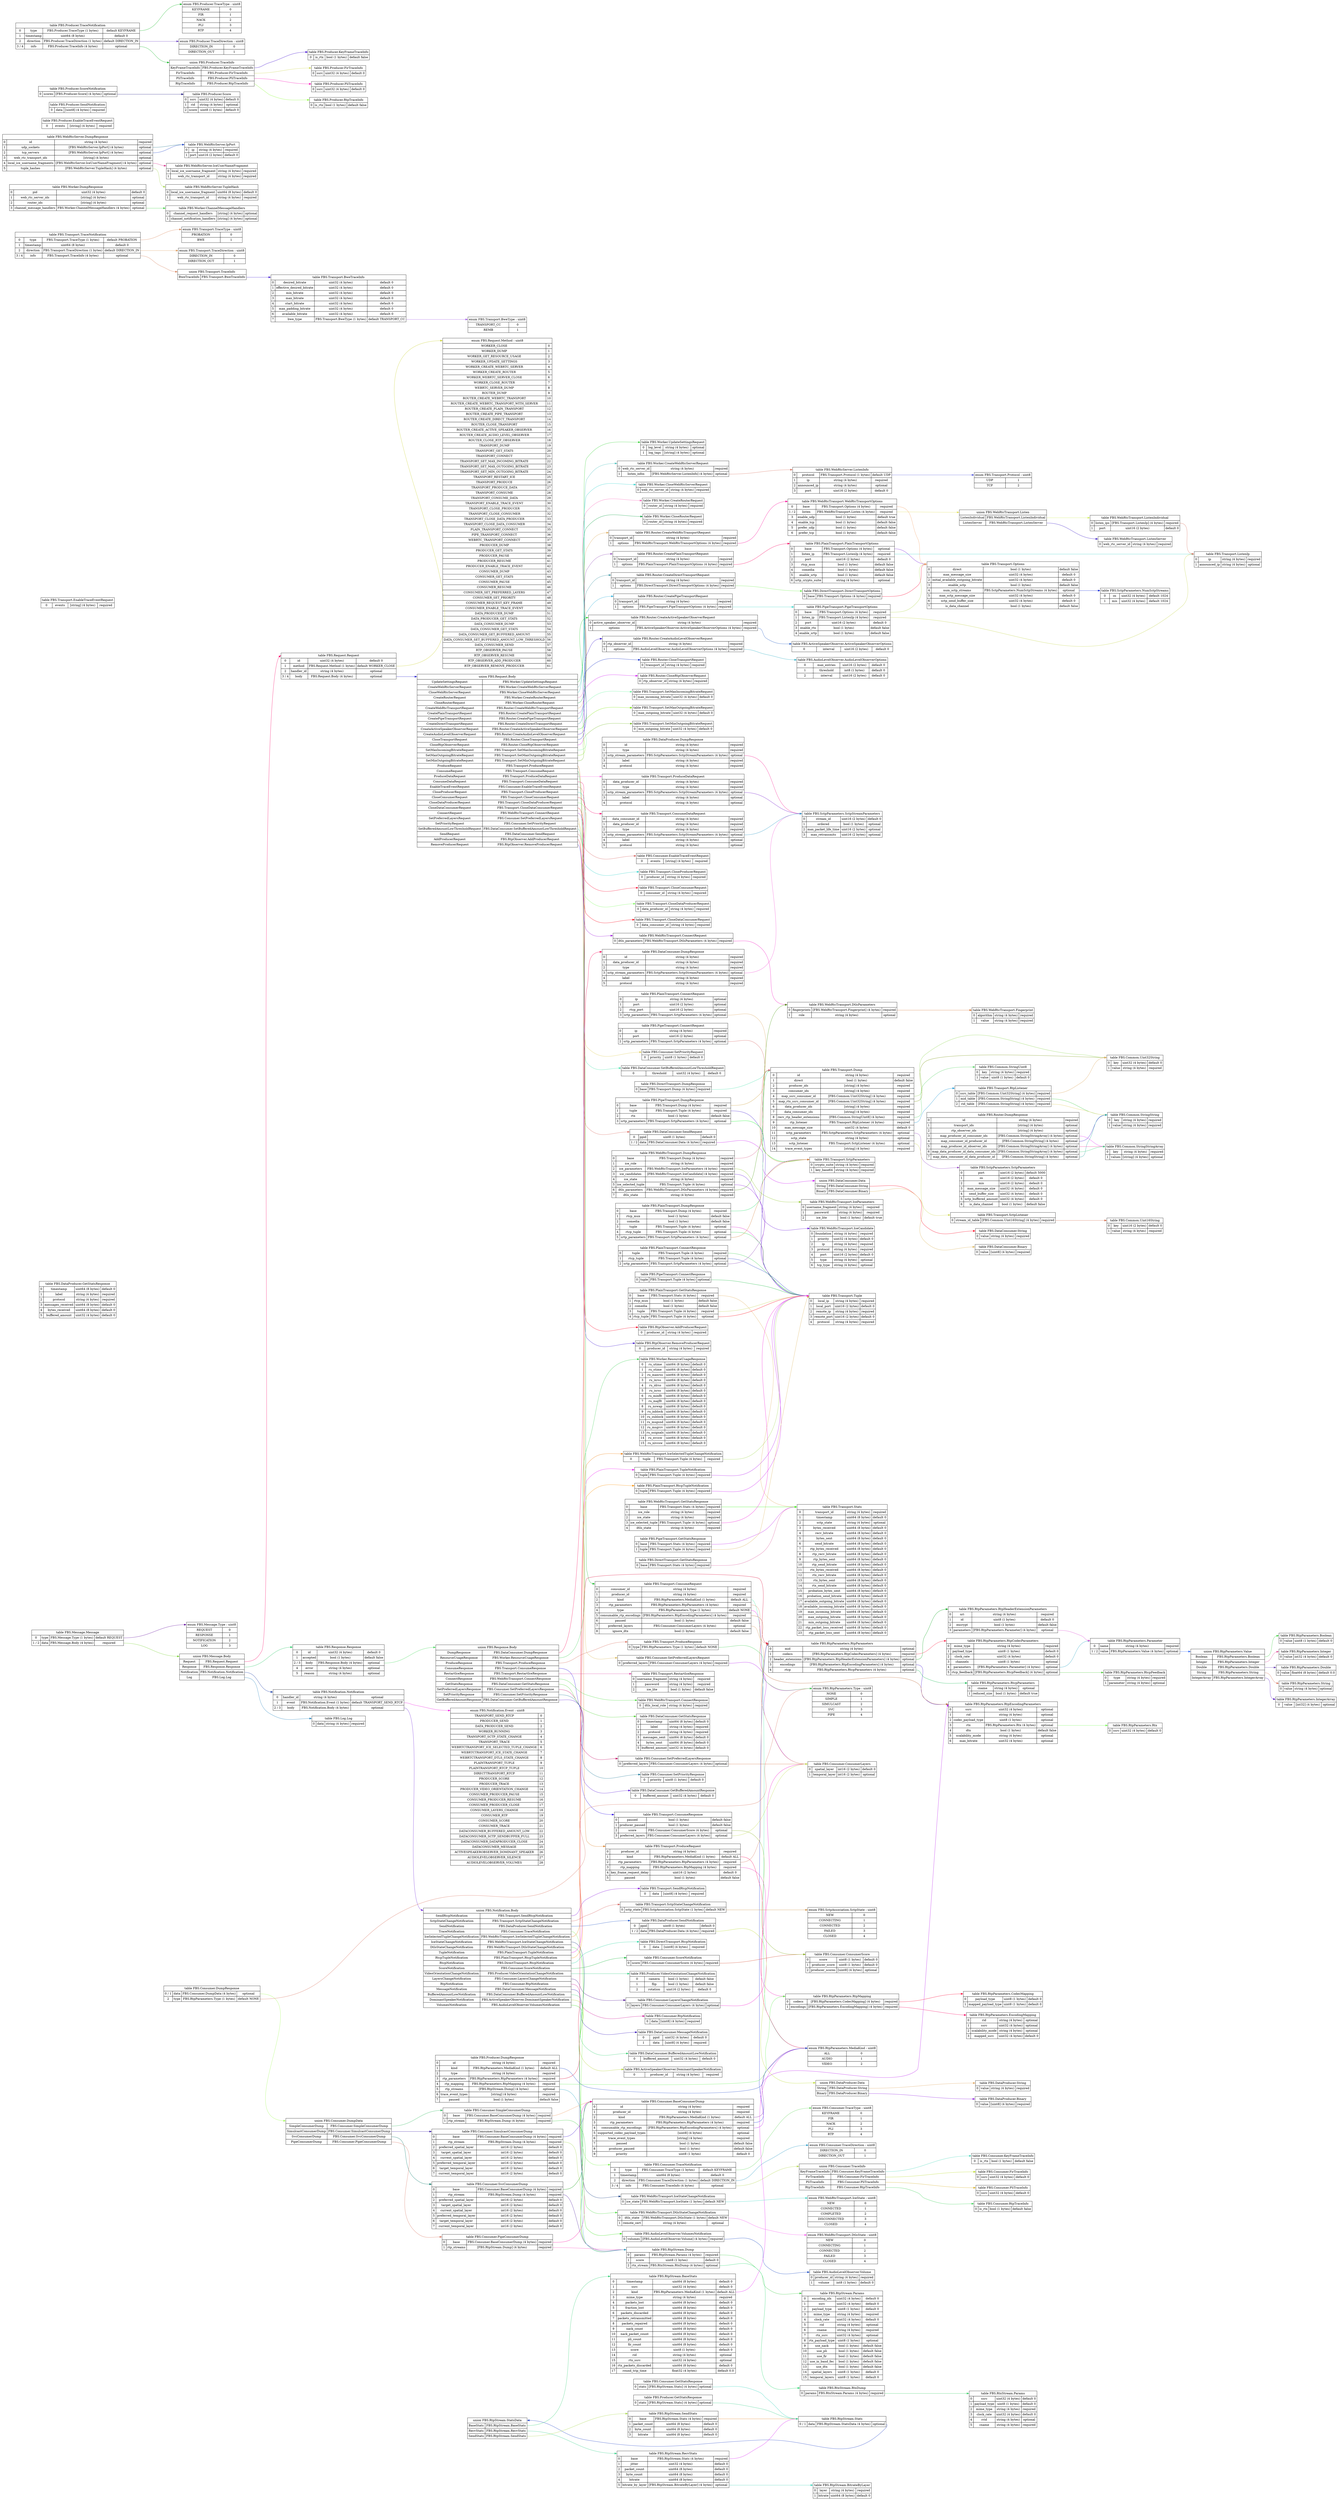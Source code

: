 digraph G
{
  node[ shape = none ];
  rankdir=LR;

  decl0[ label=<
    <TABLE BORDER="0" CELLBORDER="1" CELLSPACING="0" CELLPADDING="4">
      <TR>
        <TD colspan="4" PORT="name">table FBS.ActiveSpeakerObserver.ActiveSpeakerObserverOptions</TD>
      </TR>
      <TR>
        <TD>0</TD>
        <TD>interval</TD>
        <TD>uint16 (2 bytes)</TD>
        <TD PORT="p0">default 0</TD>
      </TR></TABLE>>
  ];

  decl1[ label=<
    <TABLE BORDER="0" CELLBORDER="1" CELLSPACING="0" CELLPADDING="4">
      <TR>
        <TD colspan="4" PORT="name">table FBS.ActiveSpeakerObserver.DominantSpeakerNotification</TD>
      </TR>
      <TR>
        <TD>0</TD>
        <TD>producer_id</TD>
        <TD>string (4 bytes)</TD>
        <TD PORT="p0">required</TD>
      </TR></TABLE>>
  ];

  decl2[ label=<
    <TABLE BORDER="0" CELLBORDER="1" CELLSPACING="0" CELLPADDING="4">
      <TR>
        <TD colspan="4" PORT="name">table FBS.AudioLevelObserver.AudioLevelObserverOptions</TD>
      </TR>
      <TR>
        <TD>0</TD>
        <TD>max_entries</TD>
        <TD>uint16 (2 bytes)</TD>
        <TD PORT="p0">default 0</TD>
      </TR>
      <TR>
        <TD>1</TD>
        <TD>threshold</TD>
        <TD>int8 (1 bytes)</TD>
        <TD PORT="p1">default 0</TD>
      </TR>
      <TR>
        <TD>2</TD>
        <TD>interval</TD>
        <TD>uint16 (2 bytes)</TD>
        <TD PORT="p2">default 0</TD>
      </TR></TABLE>>
  ];

  decl3[ label=<
    <TABLE BORDER="0" CELLBORDER="1" CELLSPACING="0" CELLPADDING="4">
      <TR>
        <TD colspan="4" PORT="name">table FBS.AudioLevelObserver.Volume</TD>
      </TR>
      <TR>
        <TD>0</TD>
        <TD>producer_id</TD>
        <TD>string (4 bytes)</TD>
        <TD PORT="p0">required</TD>
      </TR>
      <TR>
        <TD>1</TD>
        <TD>volume</TD>
        <TD>int8 (1 bytes)</TD>
        <TD PORT="p1">default 0</TD>
      </TR></TABLE>>
  ];

  decl4[ label=<
    <TABLE BORDER="0" CELLBORDER="1" CELLSPACING="0" CELLPADDING="4">
      <TR>
        <TD colspan="4" PORT="name">table FBS.AudioLevelObserver.VolumesNotification</TD>
      </TR>
      <TR>
        <TD>0</TD>
        <TD>volumes</TD>
        <TD>[FBS.AudioLevelObserver.Volume] (4 bytes)</TD>
        <TD PORT="p0">required</TD>
      </TR></TABLE>>
  ];
  decl4:p0:e -> decl3:name [color = "#1143c1"];

  decl5[ label=<
    <TABLE BORDER="0" CELLBORDER="1" CELLSPACING="0" CELLPADDING="4">
      <TR>
        <TD colspan="4" PORT="name">table FBS.Common.StringString</TD>
      </TR>
      <TR>
        <TD>0</TD>
        <TD>key</TD>
        <TD>string (4 bytes)</TD>
        <TD PORT="p0">required</TD>
      </TR>
      <TR>
        <TD>1</TD>
        <TD>value</TD>
        <TD>string (4 bytes)</TD>
        <TD PORT="p1">required</TD>
      </TR></TABLE>>
  ];

  decl6[ label=<
    <TABLE BORDER="0" CELLBORDER="1" CELLSPACING="0" CELLPADDING="4">
      <TR>
        <TD colspan="4" PORT="name">table FBS.Common.StringUint8</TD>
      </TR>
      <TR>
        <TD>0</TD>
        <TD>key</TD>
        <TD>string (4 bytes)</TD>
        <TD PORT="p0">required</TD>
      </TR>
      <TR>
        <TD>1</TD>
        <TD>value</TD>
        <TD>uint8 (1 bytes)</TD>
        <TD PORT="p1">default 0</TD>
      </TR></TABLE>>
  ];

  decl7[ label=<
    <TABLE BORDER="0" CELLBORDER="1" CELLSPACING="0" CELLPADDING="4">
      <TR>
        <TD colspan="4" PORT="name">table FBS.Common.Uint16String</TD>
      </TR>
      <TR>
        <TD>0</TD>
        <TD>key</TD>
        <TD>uint16 (2 bytes)</TD>
        <TD PORT="p0">default 0</TD>
      </TR>
      <TR>
        <TD>1</TD>
        <TD>value</TD>
        <TD>string (4 bytes)</TD>
        <TD PORT="p1">required</TD>
      </TR></TABLE>>
  ];

  decl8[ label=<
    <TABLE BORDER="0" CELLBORDER="1" CELLSPACING="0" CELLPADDING="4">
      <TR>
        <TD colspan="4" PORT="name">table FBS.Common.Uint32String</TD>
      </TR>
      <TR>
        <TD>0</TD>
        <TD>key</TD>
        <TD>uint32 (4 bytes)</TD>
        <TD PORT="p0">default 0</TD>
      </TR>
      <TR>
        <TD>1</TD>
        <TD>value</TD>
        <TD>string (4 bytes)</TD>
        <TD PORT="p1">required</TD>
      </TR></TABLE>>
  ];

  decl9[ label=<
    <TABLE BORDER="0" CELLBORDER="1" CELLSPACING="0" CELLPADDING="4">
      <TR>
        <TD colspan="4" PORT="name">table FBS.Common.StringStringArray</TD>
      </TR>
      <TR>
        <TD>0</TD>
        <TD>key</TD>
        <TD>string (4 bytes)</TD>
        <TD PORT="p0">required</TD>
      </TR>
      <TR>
        <TD>1</TD>
        <TD>values</TD>
        <TD>[string] (4 bytes)</TD>
        <TD PORT="p1">optional</TD>
      </TR></TABLE>>
  ];

  decl10[ label=<
    <TABLE BORDER="0" CELLBORDER="1" CELLSPACING="0" CELLPADDING="4">
      <TR>
        <TD colspan="4" PORT="name">table FBS.Consumer.ConsumerLayers</TD>
      </TR>
      <TR>
        <TD>0</TD>
        <TD>spatial_layer</TD>
        <TD>int16 (2 bytes)</TD>
        <TD PORT="p0">default 0</TD>
      </TR>
      <TR>
        <TD>1</TD>
        <TD>temporal_layer</TD>
        <TD>int16 (2 bytes)</TD>
        <TD PORT="p1">optional</TD>
      </TR></TABLE>>
  ];

  decl11[ label=<
    <TABLE BORDER="0" CELLBORDER="1" CELLSPACING="0" CELLPADDING="4">
      <TR>
        <TD colspan="4" PORT="name">table FBS.Consumer.ConsumerScore</TD>
      </TR>
      <TR>
        <TD>0</TD>
        <TD>score</TD>
        <TD>uint8 (1 bytes)</TD>
        <TD PORT="p0">default 0</TD>
      </TR>
      <TR>
        <TD>1</TD>
        <TD>producer_score</TD>
        <TD>uint8 (1 bytes)</TD>
        <TD PORT="p1">default 0</TD>
      </TR>
      <TR>
        <TD>2</TD>
        <TD>producer_scores</TD>
        <TD>[uint8] (4 bytes)</TD>
        <TD PORT="p2">optional</TD>
      </TR></TABLE>>
  ];

  decl12[ label=<
    <TABLE BORDER="0" CELLBORDER="1" CELLSPACING="0" CELLPADDING="4">
      <TR>
        <TD colspan="4" PORT="name">table FBS.Consumer.SetPreferredLayersRequest</TD>
      </TR>
      <TR>
        <TD>0</TD>
        <TD>preferred_layers</TD>
        <TD>FBS.Consumer.ConsumerLayers (4 bytes)</TD>
        <TD PORT="p0">required</TD>
      </TR></TABLE>>
  ];
  decl12:p0:e -> decl10:name [color = "#b217ef"];

  decl13[ label=<
    <TABLE BORDER="0" CELLBORDER="1" CELLSPACING="0" CELLPADDING="4">
      <TR>
        <TD colspan="4" PORT="name">table FBS.Consumer.SetPreferredLayersResponse</TD>
      </TR>
      <TR>
        <TD>0</TD>
        <TD>preferred_layers</TD>
        <TD>FBS.Consumer.ConsumerLayers (4 bytes)</TD>
        <TD PORT="p0">optional</TD>
      </TR></TABLE>>
  ];
  decl13:p0:e -> decl10:name [color = "#d36934"];

  decl14[ label=<
    <TABLE BORDER="0" CELLBORDER="1" CELLSPACING="0" CELLPADDING="4">
      <TR>
        <TD colspan="4" PORT="name">table FBS.Consumer.SetPriorityRequest</TD>
      </TR>
      <TR>
        <TD>0</TD>
        <TD>priority</TD>
        <TD>uint8 (1 bytes)</TD>
        <TD PORT="p0">default 0</TD>
      </TR></TABLE>>
  ];

  decl15[ label=<
    <TABLE BORDER="0" CELLBORDER="1" CELLSPACING="0" CELLPADDING="4">
      <TR>
        <TD colspan="4" PORT="name">table FBS.Consumer.SetPriorityResponse</TD>
      </TR>
      <TR>
        <TD>0</TD>
        <TD>priority</TD>
        <TD>uint8 (1 bytes)</TD>
        <TD PORT="p0">default 0</TD>
      </TR></TABLE>>
  ];

  decl16[ label=<
    <TABLE BORDER="0" CELLBORDER="1" CELLSPACING="0" CELLPADDING="4">
      <TR>
        <TD colspan="4" PORT="name">table FBS.Consumer.EnableTraceEventRequest</TD>
      </TR>
      <TR>
        <TD>0</TD>
        <TD>events</TD>
        <TD>[string] (4 bytes)</TD>
        <TD PORT="p0">required</TD>
      </TR></TABLE>>
  ];

  decl17[ label=<
    <TABLE BORDER="0" CELLBORDER="1" CELLSPACING="0" CELLPADDING="4">
      <TR>
        <TD colspan="3" PORT="name">union FBS.Consumer.DumpData</TD>
      </TR>
      <TR>
        <TD>SimpleConsumerDump</TD>
        <TD PORT="p0">FBS.Consumer.SimpleConsumerDump</TD>
      </TR>
      <TR>
        <TD>SimulcastConsumerDump</TD>
        <TD PORT="p1">FBS.Consumer.SimulcastConsumerDump</TD>
      </TR>
      <TR>
        <TD>SvcConsumerDump</TD>
        <TD PORT="p2">FBS.Consumer.SvcConsumerDump</TD>
      </TR>
      <TR>
        <TD>PipeConsumerDump</TD>
        <TD PORT="p3">FBS.Consumer.PipeConsumerDump</TD>
      </TR>
    </TABLE>>
  ];
  decl17:p0:e -> decl20:name [color = "#34bc62"];
  decl17:p1:e -> decl21:name [color = "#3a1ca8"];
  decl17:p2:e -> decl22:name [color = "#037768"];
  decl17:p3:e -> decl23:name [color = "#d8735f"];

  decl18[ label=<
    <TABLE BORDER="0" CELLBORDER="1" CELLSPACING="0" CELLPADDING="4">
      <TR>
        <TD colspan="4" PORT="name">table FBS.Consumer.DumpResponse</TD>
      </TR>
      <TR>
        <TD>0 / 1</TD>
        <TD>data</TD>
        <TD>FBS.Consumer.DumpData (4 bytes)</TD>
        <TD PORT="p0">optional</TD>
      </TR>
      <TR>
        <TD>2</TD>
        <TD>type</TD>
        <TD>FBS.RtpParameters.Type (1 bytes)</TD>
        <TD PORT="p1">default NONE</TD>
      </TR></TABLE>>
  ];
  decl18:p0:e -> decl17:name [color = "#a0fc55"];
  decl18:p1:e -> decl37:name [color = "#d8735f"];

  decl19[ label=<
    <TABLE BORDER="0" CELLBORDER="1" CELLSPACING="0" CELLPADDING="4">
      <TR>
        <TD colspan="4" PORT="name">table FBS.Consumer.BaseConsumerDump</TD>
      </TR>
      <TR>
        <TD>0</TD>
        <TD>id</TD>
        <TD>string (4 bytes)</TD>
        <TD PORT="p0">required</TD>
      </TR>
      <TR>
        <TD>1</TD>
        <TD>producer_id</TD>
        <TD>string (4 bytes)</TD>
        <TD PORT="p1">required</TD>
      </TR>
      <TR>
        <TD>2</TD>
        <TD>kind</TD>
        <TD>FBS.RtpParameters.MediaKind (1 bytes)</TD>
        <TD PORT="p2">default ALL</TD>
      </TR>
      <TR>
        <TD>3</TD>
        <TD>rtp_parameters</TD>
        <TD>FBS.RtpParameters.RtpParameters (4 bytes)</TD>
        <TD PORT="p3">required</TD>
      </TR>
      <TR>
        <TD>4</TD>
        <TD>consumable_rtp_encodings</TD>
        <TD>[FBS.RtpParameters.RtpEncodingParameters] (4 bytes)</TD>
        <TD PORT="p4">optional</TD>
      </TR>
      <TR>
        <TD>5</TD>
        <TD>supported_codec_payload_types</TD>
        <TD>[uint8] (4 bytes)</TD>
        <TD PORT="p5">optional</TD>
      </TR>
      <TR>
        <TD>6</TD>
        <TD>trace_event_types</TD>
        <TD>[string] (4 bytes)</TD>
        <TD PORT="p6">required</TD>
      </TR>
      <TR>
        <TD>7</TD>
        <TD>paused</TD>
        <TD>bool (1 bytes)</TD>
        <TD PORT="p7">default false</TD>
      </TR>
      <TR>
        <TD>8</TD>
        <TD>producer_paused</TD>
        <TD>bool (1 bytes)</TD>
        <TD PORT="p8">default false</TD>
      </TR>
      <TR>
        <TD>9</TD>
        <TD>priority</TD>
        <TD>uint8 (1 bytes)</TD>
        <TD PORT="p9">default 0</TD>
      </TR></TABLE>>
  ];
  decl19:p2:e -> decl36:name [color = "#7c25aa"];
  decl19:p3:e -> decl51:name [color = "#1533db"];
  decl19:p4:e -> decl49:name [color = "#b717ed"];

  decl20[ label=<
    <TABLE BORDER="0" CELLBORDER="1" CELLSPACING="0" CELLPADDING="4">
      <TR>
        <TD colspan="4" PORT="name">table FBS.Consumer.SimpleConsumerDump</TD>
      </TR>
      <TR>
        <TD>0</TD>
        <TD>base</TD>
        <TD>FBS.Consumer.BaseConsumerDump (4 bytes)</TD>
        <TD PORT="p0">required</TD>
      </TR>
      <TR>
        <TD>1</TD>
        <TD>rtp_stream</TD>
        <TD>FBS.RtpStream.Dump (4 bytes)</TD>
        <TD PORT="p1">required</TD>
      </TR></TABLE>>
  ];
  decl20:p0:e -> decl19:name [color = "#ef9e64"];
  decl20:p1:e -> decl56:name [color = "#3ed141"];

  decl21[ label=<
    <TABLE BORDER="0" CELLBORDER="1" CELLSPACING="0" CELLPADDING="4">
      <TR>
        <TD colspan="4" PORT="name">table FBS.Consumer.SimulcastConsumerDump</TD>
      </TR>
      <TR>
        <TD>0</TD>
        <TD>base</TD>
        <TD>FBS.Consumer.BaseConsumerDump (4 bytes)</TD>
        <TD PORT="p0">required</TD>
      </TR>
      <TR>
        <TD>1</TD>
        <TD>rtp_stream</TD>
        <TD>FBS.RtpStream.Dump (4 bytes)</TD>
        <TD PORT="p1">required</TD>
      </TR>
      <TR>
        <TD>2</TD>
        <TD>preferred_spatial_layer</TD>
        <TD>int16 (2 bytes)</TD>
        <TD PORT="p2">default 0</TD>
      </TR>
      <TR>
        <TD>3</TD>
        <TD>target_spatial_layer</TD>
        <TD>int16 (2 bytes)</TD>
        <TD PORT="p3">default 0</TD>
      </TR>
      <TR>
        <TD>4</TD>
        <TD>current_spatial_layer</TD>
        <TD>int16 (2 bytes)</TD>
        <TD PORT="p4">default 0</TD>
      </TR>
      <TR>
        <TD>5</TD>
        <TD>preferred_temporal_layer</TD>
        <TD>int16 (2 bytes)</TD>
        <TD PORT="p5">default 0</TD>
      </TR>
      <TR>
        <TD>6</TD>
        <TD>target_temporal_layer</TD>
        <TD>int16 (2 bytes)</TD>
        <TD PORT="p6">default 0</TD>
      </TR>
      <TR>
        <TD>7</TD>
        <TD>current_temporal_layer</TD>
        <TD>int16 (2 bytes)</TD>
        <TD PORT="p7">default 0</TD>
      </TR></TABLE>>
  ];
  decl21:p0:e -> decl19:name [color = "#421dd3"];
  decl21:p1:e -> decl56:name [color = "#a2d84b"];

  decl22[ label=<
    <TABLE BORDER="0" CELLBORDER="1" CELLSPACING="0" CELLPADDING="4">
      <TR>
        <TD colspan="4" PORT="name">table FBS.Consumer.SvcConsumerDump</TD>
      </TR>
      <TR>
        <TD>0</TD>
        <TD>base</TD>
        <TD>FBS.Consumer.BaseConsumerDump (4 bytes)</TD>
        <TD PORT="p0">required</TD>
      </TR>
      <TR>
        <TD>1</TD>
        <TD>rtp_stream</TD>
        <TD>FBS.RtpStream.Dump (4 bytes)</TD>
        <TD PORT="p1">required</TD>
      </TR>
      <TR>
        <TD>2</TD>
        <TD>preferred_spatial_layer</TD>
        <TD>int16 (2 bytes)</TD>
        <TD PORT="p2">default 0</TD>
      </TR>
      <TR>
        <TD>3</TD>
        <TD>target_spatial_layer</TD>
        <TD>int16 (2 bytes)</TD>
        <TD PORT="p3">default 0</TD>
      </TR>
      <TR>
        <TD>4</TD>
        <TD>current_spatial_layer</TD>
        <TD>int16 (2 bytes)</TD>
        <TD PORT="p4">default 0</TD>
      </TR>
      <TR>
        <TD>5</TD>
        <TD>preferred_temporal_layer</TD>
        <TD>int16 (2 bytes)</TD>
        <TD PORT="p5">default 0</TD>
      </TR>
      <TR>
        <TD>6</TD>
        <TD>target_temporal_layer</TD>
        <TD>int16 (2 bytes)</TD>
        <TD PORT="p6">default 0</TD>
      </TR>
      <TR>
        <TD>7</TD>
        <TD>current_temporal_layer</TD>
        <TD>int16 (2 bytes)</TD>
        <TD PORT="p7">default 0</TD>
      </TR></TABLE>>
  ];
  decl22:p0:e -> decl19:name [color = "#069901"];
  decl22:p1:e -> decl56:name [color = "#45149b"];

  decl23[ label=<
    <TABLE BORDER="0" CELLBORDER="1" CELLSPACING="0" CELLPADDING="4">
      <TR>
        <TD colspan="4" PORT="name">table FBS.Consumer.PipeConsumerDump</TD>
      </TR>
      <TR>
        <TD>0</TD>
        <TD>base</TD>
        <TD>FBS.Consumer.BaseConsumerDump (4 bytes)</TD>
        <TD PORT="p0">required</TD>
      </TR>
      <TR>
        <TD>1</TD>
        <TD>rtp_streams</TD>
        <TD>[FBS.RtpStream.Dump] (4 bytes)</TD>
        <TD PORT="p1">required</TD>
      </TR></TABLE>>
  ];
  decl23:p0:e -> decl19:name [color = "#f70ca1"];
  decl23:p1:e -> decl56:name [color = "#f940bc"];

  decl24[ label=<
    <TABLE BORDER="0" CELLBORDER="1" CELLSPACING="0" CELLPADDING="4">
      <TR>
        <TD colspan="4" PORT="name">table FBS.Consumer.GetStatsResponse</TD>
      </TR>
      <TR>
        <TD>0</TD>
        <TD>stats</TD>
        <TD>[FBS.RtpStream.Stats] (4 bytes)</TD>
        <TD PORT="p0">optional</TD>
      </TR></TABLE>>
  ];
  decl24:p0:e -> decl59:name [color = "#32d3bb"];

  decl25[ label=<
    <TABLE BORDER="0" CELLBORDER="1" CELLSPACING="0" CELLPADDING="4">
      <TR>
        <TD colspan="4" PORT="name">table FBS.Consumer.LayersChangeNotification</TD>
      </TR>
      <TR>
        <TD>0</TD>
        <TD>layers</TD>
        <TD>FBS.Consumer.ConsumerLayers (4 bytes)</TD>
        <TD PORT="p0">optional</TD>
      </TR></TABLE>>
  ];
  decl25:p0:e -> decl10:name [color = "#f411ce"];

  decl26[ label=<
    <TABLE BORDER="0" CELLBORDER="1" CELLSPACING="0" CELLPADDING="4">
      <TR>
        <TD colspan="4" PORT="name">table FBS.Consumer.RtpNotification</TD>
      </TR>
      <TR>
        <TD>0</TD>
        <TD>data</TD>
        <TD>[uint8] (4 bytes)</TD>
        <TD PORT="p0">required</TD>
      </TR></TABLE>>
  ];

  decl27[ label=<
    <TABLE BORDER="0" CELLBORDER="1" CELLSPACING="0" CELLPADDING="4">
      <TR>
        <TD colspan="4" PORT="name">table FBS.Consumer.ScoreNotification</TD>
      </TR>
      <TR>
        <TD>0</TD>
        <TD>score</TD>
        <TD>FBS.Consumer.ConsumerScore (4 bytes)</TD>
        <TD PORT="p0">required</TD>
      </TR></TABLE>>
  ];
  decl27:p0:e -> decl11:name [color = "#d34428"];

  decl28[ label=<
    <TABLE BORDER="0" CELLBORDER="1" CELLSPACING="0" CELLPADDING="4">
      <TR>
        <TD colspan="2" PORT="name">enum FBS.Consumer.TraceType : uint8</TD>
      </TR>
      <TR>
        <TD>KEYFRAME</TD>
        <TD>0</TD>
      </TR>
      <TR>
        <TD>FIR</TD>
        <TD>1</TD>
      </TR>
      <TR>
        <TD>NACK</TD>
        <TD>2</TD>
      </TR>
      <TR>
        <TD>PLI</TD>
        <TD>3</TD>
      </TR>
      <TR>
        <TD>RTP</TD>
        <TD>4</TD>
      </TR>
    </TABLE>>
  ];

  decl29[ label=<
    <TABLE BORDER="0" CELLBORDER="1" CELLSPACING="0" CELLPADDING="4">
      <TR>
        <TD colspan="2" PORT="name">enum FBS.Consumer.TraceDirection : uint8</TD>
      </TR>
      <TR>
        <TD>DIRECTION_IN</TD>
        <TD>0</TD>
      </TR>
      <TR>
        <TD>DIRECTION_OUT</TD>
        <TD>1</TD>
      </TR>
    </TABLE>>
  ];

  decl30[ label=<
    <TABLE BORDER="0" CELLBORDER="1" CELLSPACING="0" CELLPADDING="4">
      <TR>
        <TD colspan="3" PORT="name">union FBS.Consumer.TraceInfo</TD>
      </TR>
      <TR>
        <TD>KeyFrameTraceInfo</TD>
        <TD PORT="p0">FBS.Consumer.KeyFrameTraceInfo</TD>
      </TR>
      <TR>
        <TD>FirTraceInfo</TD>
        <TD PORT="p1">FBS.Consumer.FirTraceInfo</TD>
      </TR>
      <TR>
        <TD>PliTraceInfo</TD>
        <TD PORT="p2">FBS.Consumer.PliTraceInfo</TD>
      </TR>
      <TR>
        <TD>RtpTraceInfo</TD>
        <TD PORT="p3">FBS.Consumer.RtpTraceInfo</TD>
      </TR>
    </TABLE>>
  ];
  decl30:p0:e -> decl31:name [color = "#4bd8bc"];
  decl30:p1:e -> decl32:name [color = "#b9db23"];
  decl30:p2:e -> decl33:name [color = "#d6af22"];
  decl30:p3:e -> decl34:name [color = "#3cd157"];

  decl31[ label=<
    <TABLE BORDER="0" CELLBORDER="1" CELLSPACING="0" CELLPADDING="4">
      <TR>
        <TD colspan="4" PORT="name">table FBS.Consumer.KeyFrameTraceInfo</TD>
      </TR>
      <TR>
        <TD>0</TD>
        <TD>is_rtx</TD>
        <TD>bool (1 bytes)</TD>
        <TD PORT="p0">default false</TD>
      </TR></TABLE>>
  ];

  decl32[ label=<
    <TABLE BORDER="0" CELLBORDER="1" CELLSPACING="0" CELLPADDING="4">
      <TR>
        <TD colspan="4" PORT="name">table FBS.Consumer.FirTraceInfo</TD>
      </TR>
      <TR>
        <TD>0</TD>
        <TD>ssrc</TD>
        <TD>uint32 (4 bytes)</TD>
        <TD PORT="p0">default 0</TD>
      </TR></TABLE>>
  ];

  decl33[ label=<
    <TABLE BORDER="0" CELLBORDER="1" CELLSPACING="0" CELLPADDING="4">
      <TR>
        <TD colspan="4" PORT="name">table FBS.Consumer.PliTraceInfo</TD>
      </TR>
      <TR>
        <TD>0</TD>
        <TD>ssrc</TD>
        <TD>uint32 (4 bytes)</TD>
        <TD PORT="p0">default 0</TD>
      </TR></TABLE>>
  ];

  decl34[ label=<
    <TABLE BORDER="0" CELLBORDER="1" CELLSPACING="0" CELLPADDING="4">
      <TR>
        <TD colspan="4" PORT="name">table FBS.Consumer.RtpTraceInfo</TD>
      </TR>
      <TR>
        <TD>0</TD>
        <TD>is_rtx</TD>
        <TD>bool (1 bytes)</TD>
        <TD PORT="p0">default false</TD>
      </TR></TABLE>>
  ];

  decl35[ label=<
    <TABLE BORDER="0" CELLBORDER="1" CELLSPACING="0" CELLPADDING="4">
      <TR>
        <TD colspan="4" PORT="name">table FBS.Consumer.TraceNotification</TD>
      </TR>
      <TR>
        <TD>0</TD>
        <TD>type</TD>
        <TD>FBS.Consumer.TraceType (1 bytes)</TD>
        <TD PORT="p0">default KEYFRAME</TD>
      </TR>
      <TR>
        <TD>1</TD>
        <TD>timestamp</TD>
        <TD>uint64 (8 bytes)</TD>
        <TD PORT="p1">default 0</TD>
      </TR>
      <TR>
        <TD>2</TD>
        <TD>direction</TD>
        <TD>FBS.Consumer.TraceDirection (1 bytes)</TD>
        <TD PORT="p2">default DIRECTION_IN</TD>
      </TR>
      <TR>
        <TD>3 / 4</TD>
        <TD>info</TD>
        <TD>FBS.Consumer.TraceInfo (4 bytes)</TD>
        <TD PORT="p3">optional</TD>
      </TR></TABLE>>
  ];
  decl35:p0:e -> decl28:name [color = "#65d85d"];
  decl35:p2:e -> decl29:name [color = "#299ac6"];
  decl35:p3:e -> decl30:name [color = "#b3d84e"];

  decl36[ label=<
    <TABLE BORDER="0" CELLBORDER="1" CELLSPACING="0" CELLPADDING="4">
      <TR>
        <TD colspan="2" PORT="name">enum FBS.RtpParameters.MediaKind : uint8</TD>
      </TR>
      <TR>
        <TD>ALL</TD>
        <TD>0</TD>
      </TR>
      <TR>
        <TD>AUDIO</TD>
        <TD>1</TD>
      </TR>
      <TR>
        <TD>VIDEO</TD>
        <TD>2</TD>
      </TR>
    </TABLE>>
  ];

  decl37[ label=<
    <TABLE BORDER="0" CELLBORDER="1" CELLSPACING="0" CELLPADDING="4">
      <TR>
        <TD colspan="2" PORT="name">enum FBS.RtpParameters.Type : uint8</TD>
      </TR>
      <TR>
        <TD>NONE</TD>
        <TD>0</TD>
      </TR>
      <TR>
        <TD>SIMPLE</TD>
        <TD>1</TD>
      </TR>
      <TR>
        <TD>SIMULCAST</TD>
        <TD>2</TD>
      </TR>
      <TR>
        <TD>SVC</TD>
        <TD>3</TD>
      </TR>
      <TR>
        <TD>PIPE</TD>
        <TD>4</TD>
      </TR>
    </TABLE>>
  ];

  decl38[ label=<
    <TABLE BORDER="0" CELLBORDER="1" CELLSPACING="0" CELLPADDING="4">
      <TR>
        <TD colspan="4" PORT="name">table FBS.RtpParameters.Boolean</TD>
      </TR>
      <TR>
        <TD>0</TD>
        <TD>value</TD>
        <TD>uint8 (1 bytes)</TD>
        <TD PORT="p0">default 0</TD>
      </TR></TABLE>>
  ];

  decl39[ label=<
    <TABLE BORDER="0" CELLBORDER="1" CELLSPACING="0" CELLPADDING="4">
      <TR>
        <TD colspan="4" PORT="name">table FBS.RtpParameters.Integer</TD>
      </TR>
      <TR>
        <TD>0</TD>
        <TD>value</TD>
        <TD>int32 (4 bytes)</TD>
        <TD PORT="p0">default 0</TD>
      </TR></TABLE>>
  ];

  decl40[ label=<
    <TABLE BORDER="0" CELLBORDER="1" CELLSPACING="0" CELLPADDING="4">
      <TR>
        <TD colspan="4" PORT="name">table FBS.RtpParameters.IntegerArray</TD>
      </TR>
      <TR>
        <TD>0</TD>
        <TD>value</TD>
        <TD>[int32] (4 bytes)</TD>
        <TD PORT="p0">optional</TD>
      </TR></TABLE>>
  ];

  decl41[ label=<
    <TABLE BORDER="0" CELLBORDER="1" CELLSPACING="0" CELLPADDING="4">
      <TR>
        <TD colspan="4" PORT="name">table FBS.RtpParameters.Double</TD>
      </TR>
      <TR>
        <TD>0</TD>
        <TD>value</TD>
        <TD>float64 (8 bytes)</TD>
        <TD PORT="p0">default 0.0</TD>
      </TR></TABLE>>
  ];

  decl42[ label=<
    <TABLE BORDER="0" CELLBORDER="1" CELLSPACING="0" CELLPADDING="4">
      <TR>
        <TD colspan="4" PORT="name">table FBS.RtpParameters.String</TD>
      </TR>
      <TR>
        <TD>0</TD>
        <TD>value</TD>
        <TD>string (4 bytes)</TD>
        <TD PORT="p0">optional</TD>
      </TR></TABLE>>
  ];

  decl43[ label=<
    <TABLE BORDER="0" CELLBORDER="1" CELLSPACING="0" CELLPADDING="4">
      <TR>
        <TD colspan="3" PORT="name">union FBS.RtpParameters.Value</TD>
      </TR>
      <TR>
        <TD>Boolean</TD>
        <TD PORT="p0">FBS.RtpParameters.Boolean</TD>
      </TR>
      <TR>
        <TD>Integer</TD>
        <TD PORT="p1">FBS.RtpParameters.Integer</TD>
      </TR>
      <TR>
        <TD>Double</TD>
        <TD PORT="p2">FBS.RtpParameters.Double</TD>
      </TR>
      <TR>
        <TD>String</TD>
        <TD PORT="p3">FBS.RtpParameters.String</TD>
      </TR>
      <TR>
        <TD>IntegerArray</TD>
        <TD PORT="p4">FBS.RtpParameters.IntegerArray</TD>
      </TR>
    </TABLE>>
  ];
  decl43:p0:e -> decl38:name [color = "#3ed141"];
  decl43:p1:e -> decl39:name [color = "#dd4f99"];
  decl43:p2:e -> decl41:name [color = "#6a42b5"];
  decl43:p3:e -> decl42:name [color = "#d8755f"];
  decl43:p4:e -> decl40:name [color = "#5619c6"];

  decl44[ label=<
    <TABLE BORDER="0" CELLBORDER="1" CELLSPACING="0" CELLPADDING="4">
      <TR>
        <TD colspan="4" PORT="name">table FBS.RtpParameters.Parameter</TD>
      </TR>
      <TR>
        <TD>0</TD>
        <TD>name</TD>
        <TD>string (4 bytes)</TD>
        <TD PORT="p0">required</TD>
      </TR>
      <TR>
        <TD>1 / 2</TD>
        <TD>value</TD>
        <TD>FBS.RtpParameters.Value (4 bytes)</TD>
        <TD PORT="p1">optional</TD>
      </TR></TABLE>>
  ];
  decl44:p1:e -> decl43:name [color = "#2f68f9"];

  decl45[ label=<
    <TABLE BORDER="0" CELLBORDER="1" CELLSPACING="0" CELLPADDING="4">
      <TR>
        <TD colspan="4" PORT="name">table FBS.RtpParameters.RtcpFeedback</TD>
      </TR>
      <TR>
        <TD>0</TD>
        <TD>type</TD>
        <TD>string (4 bytes)</TD>
        <TD PORT="p0">required</TD>
      </TR>
      <TR>
        <TD>1</TD>
        <TD>parameter</TD>
        <TD>string (4 bytes)</TD>
        <TD PORT="p1">optional</TD>
      </TR></TABLE>>
  ];

  decl46[ label=<
    <TABLE BORDER="0" CELLBORDER="1" CELLSPACING="0" CELLPADDING="4">
      <TR>
        <TD colspan="4" PORT="name">table FBS.RtpParameters.RtpCodecParameters</TD>
      </TR>
      <TR>
        <TD>0</TD>
        <TD>mime_type</TD>
        <TD>string (4 bytes)</TD>
        <TD PORT="p0">required</TD>
      </TR>
      <TR>
        <TD>1</TD>
        <TD>payload_type</TD>
        <TD>uint8 (1 bytes)</TD>
        <TD PORT="p1">default 0</TD>
      </TR>
      <TR>
        <TD>2</TD>
        <TD>clock_rate</TD>
        <TD>uint32 (4 bytes)</TD>
        <TD PORT="p2">default 0</TD>
      </TR>
      <TR>
        <TD>3</TD>
        <TD>channels</TD>
        <TD>uint8 (1 bytes)</TD>
        <TD PORT="p3">optional</TD>
      </TR>
      <TR>
        <TD>4</TD>
        <TD>parameters</TD>
        <TD>[FBS.RtpParameters.Parameter] (4 bytes)</TD>
        <TD PORT="p4">optional</TD>
      </TR>
      <TR>
        <TD>5</TD>
        <TD>rtcp_feedback</TD>
        <TD>[FBS.RtpParameters.RtcpFeedback] (4 bytes)</TD>
        <TD PORT="p5">optional</TD>
      </TR></TABLE>>
  ];
  decl46:p4:e -> decl44:name [color = "#29a5c4"];
  decl46:p5:e -> decl45:name [color = "#4ccc39"];

  decl47[ label=<
    <TABLE BORDER="0" CELLBORDER="1" CELLSPACING="0" CELLPADDING="4">
      <TR>
        <TD colspan="4" PORT="name">table FBS.RtpParameters.RtpHeaderExtensionParameters</TD>
      </TR>
      <TR>
        <TD>0</TD>
        <TD>uri</TD>
        <TD>string (4 bytes)</TD>
        <TD PORT="p0">required</TD>
      </TR>
      <TR>
        <TD>1</TD>
        <TD>id</TD>
        <TD>uint8 (1 bytes)</TD>
        <TD PORT="p1">default 0</TD>
      </TR>
      <TR>
        <TD>2</TD>
        <TD>encrypt</TD>
        <TD>bool (1 bytes)</TD>
        <TD PORT="p2">default false</TD>
      </TR>
      <TR>
        <TD>3</TD>
        <TD>parameters</TD>
        <TD>[FBS.RtpParameters.Parameter] (4 bytes)</TD>
        <TD PORT="p3">optional</TD>
      </TR></TABLE>>
  ];
  decl47:p3:e -> decl44:name [color = "#dd52d4"];

  decl48[ label=<
    <TABLE BORDER="0" CELLBORDER="1" CELLSPACING="0" CELLPADDING="4">
      <TR>
        <TD colspan="4" PORT="name">table FBS.RtpParameters.Rtx</TD>
      </TR>
      <TR>
        <TD>0</TD>
        <TD>ssrc</TD>
        <TD>uint32 (4 bytes)</TD>
        <TD PORT="p0">default 0</TD>
      </TR></TABLE>>
  ];

  decl49[ label=<
    <TABLE BORDER="0" CELLBORDER="1" CELLSPACING="0" CELLPADDING="4">
      <TR>
        <TD colspan="4" PORT="name">table FBS.RtpParameters.RtpEncodingParameters</TD>
      </TR>
      <TR>
        <TD>0</TD>
        <TD>ssrc</TD>
        <TD>uint32 (4 bytes)</TD>
        <TD PORT="p0">optional</TD>
      </TR>
      <TR>
        <TD>1</TD>
        <TD>rid</TD>
        <TD>string (4 bytes)</TD>
        <TD PORT="p1">optional</TD>
      </TR>
      <TR>
        <TD>2</TD>
        <TD>codec_payload_type</TD>
        <TD>uint8 (1 bytes)</TD>
        <TD PORT="p2">optional</TD>
      </TR>
      <TR>
        <TD>3</TD>
        <TD>rtx</TD>
        <TD>FBS.RtpParameters.Rtx (4 bytes)</TD>
        <TD PORT="p3">optional</TD>
      </TR>
      <TR>
        <TD>4</TD>
        <TD>dtx</TD>
        <TD>bool (1 bytes)</TD>
        <TD PORT="p4">default false</TD>
      </TR>
      <TR>
        <TD>5</TD>
        <TD>scalability_mode</TD>
        <TD>string (4 bytes)</TD>
        <TD PORT="p5">optional</TD>
      </TR>
      <TR>
        <TD>6</TD>
        <TD>max_bitrate</TD>
        <TD>uint32 (4 bytes)</TD>
        <TD PORT="p6">optional</TD>
      </TR></TABLE>>
  ];
  decl49:p3:e -> decl48:name [color = "#73fc50"];

  decl50[ label=<
    <TABLE BORDER="0" CELLBORDER="1" CELLSPACING="0" CELLPADDING="4">
      <TR>
        <TD colspan="4" PORT="name">table FBS.RtpParameters.RtcpParameters</TD>
      </TR>
      <TR>
        <TD>0</TD>
        <TD>cname</TD>
        <TD>string (4 bytes)</TD>
        <TD PORT="p0">optional</TD>
      </TR>
      <TR>
        <TD>1</TD>
        <TD>reduced_size</TD>
        <TD>bool (1 bytes)</TD>
        <TD PORT="p1">default true</TD>
      </TR></TABLE>>
  ];

  decl51[ label=<
    <TABLE BORDER="0" CELLBORDER="1" CELLSPACING="0" CELLPADDING="4">
      <TR>
        <TD colspan="4" PORT="name">table FBS.RtpParameters.RtpParameters</TD>
      </TR>
      <TR>
        <TD>0</TD>
        <TD>mid</TD>
        <TD>string (4 bytes)</TD>
        <TD PORT="p0">optional</TD>
      </TR>
      <TR>
        <TD>1</TD>
        <TD>codecs</TD>
        <TD>[FBS.RtpParameters.RtpCodecParameters] (4 bytes)</TD>
        <TD PORT="p1">required</TD>
      </TR>
      <TR>
        <TD>2</TD>
        <TD>header_extensions</TD>
        <TD>[FBS.RtpParameters.RtpHeaderExtensionParameters] (4 bytes)</TD>
        <TD PORT="p2">optional</TD>
      </TR>
      <TR>
        <TD>3</TD>
        <TD>encodings</TD>
        <TD>[FBS.RtpParameters.RtpEncodingParameters] (4 bytes)</TD>
        <TD PORT="p3">optional</TD>
      </TR>
      <TR>
        <TD>4</TD>
        <TD>rtcp</TD>
        <TD>FBS.RtpParameters.RtcpParameters (4 bytes)</TD>
        <TD PORT="p4">optional</TD>
      </TR></TABLE>>
  ];
  decl51:p1:e -> decl46:name [color = "#fc2549"];
  decl51:p2:e -> decl47:name [color = "#09a51c"];
  decl51:p3:e -> decl49:name [color = "#3a08d1"];
  decl51:p4:e -> decl50:name [color = "#16ba52"];

  decl52[ label=<
    <TABLE BORDER="0" CELLBORDER="1" CELLSPACING="0" CELLPADDING="4">
      <TR>
        <TD colspan="4" PORT="name">table FBS.RtpParameters.CodecMapping</TD>
      </TR>
      <TR>
        <TD>0</TD>
        <TD>payload_type</TD>
        <TD>uint8 (1 bytes)</TD>
        <TD PORT="p0">default 0</TD>
      </TR>
      <TR>
        <TD>1</TD>
        <TD>mapped_payload_type</TD>
        <TD>uint8 (1 bytes)</TD>
        <TD PORT="p1">default 0</TD>
      </TR></TABLE>>
  ];

  decl53[ label=<
    <TABLE BORDER="0" CELLBORDER="1" CELLSPACING="0" CELLPADDING="4">
      <TR>
        <TD colspan="4" PORT="name">table FBS.RtpParameters.EncodingMapping</TD>
      </TR>
      <TR>
        <TD>0</TD>
        <TD>rid</TD>
        <TD>string (4 bytes)</TD>
        <TD PORT="p0">optional</TD>
      </TR>
      <TR>
        <TD>1</TD>
        <TD>ssrc</TD>
        <TD>uint32 (4 bytes)</TD>
        <TD PORT="p1">optional</TD>
      </TR>
      <TR>
        <TD>2</TD>
        <TD>scalability_mode</TD>
        <TD>string (4 bytes)</TD>
        <TD PORT="p2">optional</TD>
      </TR>
      <TR>
        <TD>3</TD>
        <TD>mapped_ssrc</TD>
        <TD>uint32 (4 bytes)</TD>
        <TD PORT="p3">default 0</TD>
      </TR></TABLE>>
  ];

  decl54[ label=<
    <TABLE BORDER="0" CELLBORDER="1" CELLSPACING="0" CELLPADDING="4">
      <TR>
        <TD colspan="4" PORT="name">table FBS.RtpParameters.RtpMapping</TD>
      </TR>
      <TR>
        <TD>0</TD>
        <TD>codecs</TD>
        <TD>[FBS.RtpParameters.CodecMapping] (4 bytes)</TD>
        <TD PORT="p0">required</TD>
      </TR>
      <TR>
        <TD>1</TD>
        <TD>encodings</TD>
        <TD>[FBS.RtpParameters.EncodingMapping] (4 bytes)</TD>
        <TD PORT="p1">required</TD>
      </TR></TABLE>>
  ];
  decl54:p0:e -> decl52:name [color = "#fc0536"];
  decl54:p1:e -> decl53:name [color = "#f90764"];

  decl55[ label=<
    <TABLE BORDER="0" CELLBORDER="1" CELLSPACING="0" CELLPADDING="4">
      <TR>
        <TD colspan="4" PORT="name">table FBS.RtpStream.Params</TD>
      </TR>
      <TR>
        <TD>0</TD>
        <TD>encoding_idx</TD>
        <TD>uint32 (4 bytes)</TD>
        <TD PORT="p0">default 0</TD>
      </TR>
      <TR>
        <TD>1</TD>
        <TD>ssrc</TD>
        <TD>uint32 (4 bytes)</TD>
        <TD PORT="p1">default 0</TD>
      </TR>
      <TR>
        <TD>2</TD>
        <TD>payload_type</TD>
        <TD>uint8 (1 bytes)</TD>
        <TD PORT="p2">default 0</TD>
      </TR>
      <TR>
        <TD>3</TD>
        <TD>mime_type</TD>
        <TD>string (4 bytes)</TD>
        <TD PORT="p3">required</TD>
      </TR>
      <TR>
        <TD>4</TD>
        <TD>clock_rate</TD>
        <TD>uint32 (4 bytes)</TD>
        <TD PORT="p4">default 0</TD>
      </TR>
      <TR>
        <TD>5</TD>
        <TD>rid</TD>
        <TD>string (4 bytes)</TD>
        <TD PORT="p5">optional</TD>
      </TR>
      <TR>
        <TD>6</TD>
        <TD>cname</TD>
        <TD>string (4 bytes)</TD>
        <TD PORT="p6">required</TD>
      </TR>
      <TR>
        <TD>7</TD>
        <TD>rtx_ssrc</TD>
        <TD>uint32 (4 bytes)</TD>
        <TD PORT="p7">optional</TD>
      </TR>
      <TR>
        <TD>8</TD>
        <TD>rtx_payload_type</TD>
        <TD>uint8 (1 bytes)</TD>
        <TD PORT="p8">optional</TD>
      </TR>
      <TR>
        <TD>9</TD>
        <TD>use_nack</TD>
        <TD>bool (1 bytes)</TD>
        <TD PORT="p9">default false</TD>
      </TR>
      <TR>
        <TD>10</TD>
        <TD>use_pli</TD>
        <TD>bool (1 bytes)</TD>
        <TD PORT="p10">default false</TD>
      </TR>
      <TR>
        <TD>11</TD>
        <TD>use_fir</TD>
        <TD>bool (1 bytes)</TD>
        <TD PORT="p11">default false</TD>
      </TR>
      <TR>
        <TD>12</TD>
        <TD>use_in_band_fec</TD>
        <TD>bool (1 bytes)</TD>
        <TD PORT="p12">default false</TD>
      </TR>
      <TR>
        <TD>13</TD>
        <TD>use_dtx</TD>
        <TD>bool (1 bytes)</TD>
        <TD PORT="p13">default false</TD>
      </TR>
      <TR>
        <TD>14</TD>
        <TD>spatial_layers</TD>
        <TD>uint8 (1 bytes)</TD>
        <TD PORT="p14">default 0</TD>
      </TR>
      <TR>
        <TD>15</TD>
        <TD>temporal_layers</TD>
        <TD>uint8 (1 bytes)</TD>
        <TD PORT="p15">default 0</TD>
      </TR></TABLE>>
  ];

  decl56[ label=<
    <TABLE BORDER="0" CELLBORDER="1" CELLSPACING="0" CELLPADDING="4">
      <TR>
        <TD colspan="4" PORT="name">table FBS.RtpStream.Dump</TD>
      </TR>
      <TR>
        <TD>0</TD>
        <TD>params</TD>
        <TD>FBS.RtpStream.Params (4 bytes)</TD>
        <TD PORT="p0">required</TD>
      </TR>
      <TR>
        <TD>1</TD>
        <TD>score</TD>
        <TD>uint8 (1 bytes)</TD>
        <TD PORT="p1">default 0</TD>
      </TR>
      <TR>
        <TD>2</TD>
        <TD>rtx_stream</TD>
        <TD>FBS.RtxStream.RtxDump (4 bytes)</TD>
        <TD PORT="p2">optional</TD>
      </TR></TABLE>>
  ];
  decl56:p0:e -> decl55:name [color = "#3dce45"];
  decl56:p2:e -> decl64:name [color = "#27d86e"];

  decl57[ label=<
    <TABLE BORDER="0" CELLBORDER="1" CELLSPACING="0" CELLPADDING="4">
      <TR>
        <TD colspan="4" PORT="name">table FBS.RtpStream.BitrateByLayer</TD>
      </TR>
      <TR>
        <TD>0</TD>
        <TD>layer</TD>
        <TD>string (4 bytes)</TD>
        <TD PORT="p0">required</TD>
      </TR>
      <TR>
        <TD>1</TD>
        <TD>bitrate</TD>
        <TD>uint64 (8 bytes)</TD>
        <TD PORT="p1">default 0</TD>
      </TR></TABLE>>
  ];

  decl58[ label=<
    <TABLE BORDER="0" CELLBORDER="1" CELLSPACING="0" CELLPADDING="4">
      <TR>
        <TD colspan="3" PORT="name">union FBS.RtpStream.StatsData</TD>
      </TR>
      <TR>
        <TD>BaseStats</TD>
        <TD PORT="p0">FBS.RtpStream.BaseStats</TD>
      </TR>
      <TR>
        <TD>RecvStats</TD>
        <TD PORT="p1">FBS.RtpStream.RecvStats</TD>
      </TR>
      <TR>
        <TD>SendStats</TD>
        <TD PORT="p2">FBS.RtpStream.SendStats</TD>
      </TR>
    </TABLE>>
  ];
  decl58:p0:e -> decl60:name [color = "#38d178"];
  decl58:p1:e -> decl61:name [color = "#36d18b"];
  decl58:p2:e -> decl62:name [color = "#a9d84b"];

  decl59[ label=<
    <TABLE BORDER="0" CELLBORDER="1" CELLSPACING="0" CELLPADDING="4">
      <TR>
        <TD colspan="4" PORT="name">table FBS.RtpStream.Stats</TD>
      </TR>
      <TR>
        <TD>0 / 1</TD>
        <TD>data</TD>
        <TD>FBS.RtpStream.StatsData (4 bytes)</TD>
        <TD PORT="p0">optional</TD>
      </TR></TABLE>>
  ];
  decl59:p0:e -> decl58:name [color = "#2243c9"];

  decl60[ label=<
    <TABLE BORDER="0" CELLBORDER="1" CELLSPACING="0" CELLPADDING="4">
      <TR>
        <TD colspan="4" PORT="name">table FBS.RtpStream.BaseStats</TD>
      </TR>
      <TR>
        <TD>0</TD>
        <TD>timestamp</TD>
        <TD>uint64 (8 bytes)</TD>
        <TD PORT="p0">default 0</TD>
      </TR>
      <TR>
        <TD>1</TD>
        <TD>ssrc</TD>
        <TD>uint32 (4 bytes)</TD>
        <TD PORT="p1">default 0</TD>
      </TR>
      <TR>
        <TD>2</TD>
        <TD>kind</TD>
        <TD>FBS.RtpParameters.MediaKind (1 bytes)</TD>
        <TD PORT="p2">default ALL</TD>
      </TR>
      <TR>
        <TD>3</TD>
        <TD>mime_type</TD>
        <TD>string (4 bytes)</TD>
        <TD PORT="p3">required</TD>
      </TR>
      <TR>
        <TD>4</TD>
        <TD>packets_lost</TD>
        <TD>uint64 (8 bytes)</TD>
        <TD PORT="p4">default 0</TD>
      </TR>
      <TR>
        <TD>5</TD>
        <TD>fraction_lost</TD>
        <TD>uint64 (8 bytes)</TD>
        <TD PORT="p5">default 0</TD>
      </TR>
      <TR>
        <TD>6</TD>
        <TD>packets_discarded</TD>
        <TD>uint64 (8 bytes)</TD>
        <TD PORT="p6">default 0</TD>
      </TR>
      <TR>
        <TD>7</TD>
        <TD>packets_retransmitted</TD>
        <TD>uint64 (8 bytes)</TD>
        <TD PORT="p7">default 0</TD>
      </TR>
      <TR>
        <TD>8</TD>
        <TD>packets_repaired</TD>
        <TD>uint64 (8 bytes)</TD>
        <TD PORT="p8">default 0</TD>
      </TR>
      <TR>
        <TD>9</TD>
        <TD>nack_count</TD>
        <TD>uint64 (8 bytes)</TD>
        <TD PORT="p9">default 0</TD>
      </TR>
      <TR>
        <TD>10</TD>
        <TD>nack_packet_count</TD>
        <TD>uint64 (8 bytes)</TD>
        <TD PORT="p10">default 0</TD>
      </TR>
      <TR>
        <TD>11</TD>
        <TD>pli_count</TD>
        <TD>uint64 (8 bytes)</TD>
        <TD PORT="p11">default 0</TD>
      </TR>
      <TR>
        <TD>12</TD>
        <TD>fir_count</TD>
        <TD>uint64 (8 bytes)</TD>
        <TD PORT="p12">default 0</TD>
      </TR>
      <TR>
        <TD>13</TD>
        <TD>score</TD>
        <TD>uint8 (1 bytes)</TD>
        <TD PORT="p13">default 0</TD>
      </TR>
      <TR>
        <TD>14</TD>
        <TD>rid</TD>
        <TD>string (4 bytes)</TD>
        <TD PORT="p14">optional</TD>
      </TR>
      <TR>
        <TD>15</TD>
        <TD>rtx_ssrc</TD>
        <TD>uint32 (4 bytes)</TD>
        <TD PORT="p15">optional</TD>
      </TR>
      <TR>
        <TD>16</TD>
        <TD>rtx_packets_discarded</TD>
        <TD>uint64 (8 bytes)</TD>
        <TD PORT="p16">default 0</TD>
      </TR>
      <TR>
        <TD>17</TD>
        <TD>round_trip_time</TD>
        <TD>float32 (4 bytes)</TD>
        <TD PORT="p17">default 0.0</TD>
      </TR></TABLE>>
  ];
  decl60:p2:e -> decl36:name [color = "#e61df4"];

  decl61[ label=<
    <TABLE BORDER="0" CELLBORDER="1" CELLSPACING="0" CELLPADDING="4">
      <TR>
        <TD colspan="4" PORT="name">table FBS.RtpStream.RecvStats</TD>
      </TR>
      <TR>
        <TD>0</TD>
        <TD>base</TD>
        <TD>FBS.RtpStream.Stats (4 bytes)</TD>
        <TD PORT="p0">required</TD>
      </TR>
      <TR>
        <TD>1</TD>
        <TD>jitter</TD>
        <TD>uint32 (4 bytes)</TD>
        <TD PORT="p1">default 0</TD>
      </TR>
      <TR>
        <TD>2</TD>
        <TD>packet_count</TD>
        <TD>uint64 (8 bytes)</TD>
        <TD PORT="p2">default 0</TD>
      </TR>
      <TR>
        <TD>3</TD>
        <TD>byte_count</TD>
        <TD>uint64 (8 bytes)</TD>
        <TD PORT="p3">default 0</TD>
      </TR>
      <TR>
        <TD>4</TD>
        <TD>bitrate</TD>
        <TD>uint64 (8 bytes)</TD>
        <TD PORT="p4">default 0</TD>
      </TR>
      <TR>
        <TD>5</TD>
        <TD>bitrate_by_layer</TD>
        <TD>[FBS.RtpStream.BitrateByLayer] (4 bytes)</TD>
        <TD PORT="p5">optional</TD>
      </TR></TABLE>>
  ];
  decl61:p0:e -> decl59:name [color = "#d822f4"];
  decl61:p5:e -> decl57:name [color = "#32d3b8"];

  decl62[ label=<
    <TABLE BORDER="0" CELLBORDER="1" CELLSPACING="0" CELLPADDING="4">
      <TR>
        <TD colspan="4" PORT="name">table FBS.RtpStream.SendStats</TD>
      </TR>
      <TR>
        <TD>0</TD>
        <TD>base</TD>
        <TD>FBS.RtpStream.Stats (4 bytes)</TD>
        <TD PORT="p0">required</TD>
      </TR>
      <TR>
        <TD>1</TD>
        <TD>packet_count</TD>
        <TD>uint64 (8 bytes)</TD>
        <TD PORT="p1">default 0</TD>
      </TR>
      <TR>
        <TD>2</TD>
        <TD>byte_count</TD>
        <TD>uint64 (8 bytes)</TD>
        <TD PORT="p2">default 0</TD>
      </TR>
      <TR>
        <TD>3</TD>
        <TD>bitrate</TD>
        <TD>uint64 (8 bytes)</TD>
        <TD PORT="p3">default 0</TD>
      </TR></TABLE>>
  ];
  decl62:p0:e -> decl59:name [color = "#e87f1e"];

  decl63[ label=<
    <TABLE BORDER="0" CELLBORDER="1" CELLSPACING="0" CELLPADDING="4">
      <TR>
        <TD colspan="4" PORT="name">table FBS.RtxStream.Params</TD>
      </TR>
      <TR>
        <TD>0</TD>
        <TD>ssrc</TD>
        <TD>uint32 (4 bytes)</TD>
        <TD PORT="p0">default 0</TD>
      </TR>
      <TR>
        <TD>1</TD>
        <TD>payload_type</TD>
        <TD>uint8 (1 bytes)</TD>
        <TD PORT="p1">default 0</TD>
      </TR>
      <TR>
        <TD>2</TD>
        <TD>mime_type</TD>
        <TD>string (4 bytes)</TD>
        <TD PORT="p2">required</TD>
      </TR>
      <TR>
        <TD>3</TD>
        <TD>clock_rate</TD>
        <TD>uint32 (4 bytes)</TD>
        <TD PORT="p3">default 0</TD>
      </TR>
      <TR>
        <TD>4</TD>
        <TD>rrid</TD>
        <TD>string (4 bytes)</TD>
        <TD PORT="p4">optional</TD>
      </TR>
      <TR>
        <TD>5</TD>
        <TD>cname</TD>
        <TD>string (4 bytes)</TD>
        <TD PORT="p5">required</TD>
      </TR></TABLE>>
  ];

  decl64[ label=<
    <TABLE BORDER="0" CELLBORDER="1" CELLSPACING="0" CELLPADDING="4">
      <TR>
        <TD colspan="4" PORT="name">table FBS.RtxStream.RtxDump</TD>
      </TR>
      <TR>
        <TD>0</TD>
        <TD>params</TD>
        <TD>FBS.RtxStream.Params (4 bytes)</TD>
        <TD PORT="p0">required</TD>
      </TR></TABLE>>
  ];
  decl64:p0:e -> decl63:name [color = "#3ad167"];

  decl65[ label=<
    <TABLE BORDER="0" CELLBORDER="1" CELLSPACING="0" CELLPADDING="4">
      <TR>
        <TD colspan="4" PORT="name">table FBS.DataConsumer.GetBufferedAmountResponse</TD>
      </TR>
      <TR>
        <TD>0</TD>
        <TD>buffered_amount</TD>
        <TD>uint32 (4 bytes)</TD>
        <TD PORT="p0">default 0</TD>
      </TR></TABLE>>
  ];

  decl66[ label=<
    <TABLE BORDER="0" CELLBORDER="1" CELLSPACING="0" CELLPADDING="4">
      <TR>
        <TD colspan="4" PORT="name">table FBS.DataConsumer.SetBufferedAmountLowThresholdRequest</TD>
      </TR>
      <TR>
        <TD>0</TD>
        <TD>threshold</TD>
        <TD>uint32 (4 bytes)</TD>
        <TD PORT="p0">default 0</TD>
      </TR></TABLE>>
  ];

  decl67[ label=<
    <TABLE BORDER="0" CELLBORDER="1" CELLSPACING="0" CELLPADDING="4">
      <TR>
        <TD colspan="4" PORT="name">table FBS.DataConsumer.DumpResponse</TD>
      </TR>
      <TR>
        <TD>0</TD>
        <TD>id</TD>
        <TD>string (4 bytes)</TD>
        <TD PORT="p0">required</TD>
      </TR>
      <TR>
        <TD>1</TD>
        <TD>data_producer_id</TD>
        <TD>string (4 bytes)</TD>
        <TD PORT="p1">required</TD>
      </TR>
      <TR>
        <TD>2</TD>
        <TD>type</TD>
        <TD>string (4 bytes)</TD>
        <TD PORT="p2">required</TD>
      </TR>
      <TR>
        <TD>3</TD>
        <TD>sctp_stream_parameters</TD>
        <TD>FBS.SctpParameters.SctpStreamParameters (4 bytes)</TD>
        <TD PORT="p3">optional</TD>
      </TR>
      <TR>
        <TD>4</TD>
        <TD>label</TD>
        <TD>string (4 bytes)</TD>
        <TD PORT="p4">required</TD>
      </TR>
      <TR>
        <TD>5</TD>
        <TD>protocol</TD>
        <TD>string (4 bytes)</TD>
        <TD PORT="p5">required</TD>
      </TR></TABLE>>
  ];
  decl67:p3:e -> decl77:name [color = "#f450d6"];

  decl68[ label=<
    <TABLE BORDER="0" CELLBORDER="1" CELLSPACING="0" CELLPADDING="4">
      <TR>
        <TD colspan="4" PORT="name">table FBS.DataConsumer.GetStatsResponse</TD>
      </TR>
      <TR>
        <TD>0</TD>
        <TD>timestamp</TD>
        <TD>uint64 (8 bytes)</TD>
        <TD PORT="p0">default 0</TD>
      </TR>
      <TR>
        <TD>1</TD>
        <TD>label</TD>
        <TD>string (4 bytes)</TD>
        <TD PORT="p1">required</TD>
      </TR>
      <TR>
        <TD>2</TD>
        <TD>protocol</TD>
        <TD>string (4 bytes)</TD>
        <TD PORT="p2">required</TD>
      </TR>
      <TR>
        <TD>3</TD>
        <TD>messages_sent</TD>
        <TD>uint64 (8 bytes)</TD>
        <TD PORT="p3">default 0</TD>
      </TR>
      <TR>
        <TD>4</TD>
        <TD>bytes_sent</TD>
        <TD>uint64 (8 bytes)</TD>
        <TD PORT="p4">default 0</TD>
      </TR>
      <TR>
        <TD>5</TD>
        <TD>buffered_amount</TD>
        <TD>uint32 (4 bytes)</TD>
        <TD PORT="p5">default 0</TD>
      </TR></TABLE>>
  ];

  decl69[ label=<
    <TABLE BORDER="0" CELLBORDER="1" CELLSPACING="0" CELLPADDING="4">
      <TR>
        <TD colspan="4" PORT="name">table FBS.DataConsumer.String</TD>
      </TR>
      <TR>
        <TD>0</TD>
        <TD>value</TD>
        <TD>string (4 bytes)</TD>
        <TD PORT="p0">required</TD>
      </TR></TABLE>>
  ];

  decl70[ label=<
    <TABLE BORDER="0" CELLBORDER="1" CELLSPACING="0" CELLPADDING="4">
      <TR>
        <TD colspan="4" PORT="name">table FBS.DataConsumer.Binary</TD>
      </TR>
      <TR>
        <TD>0</TD>
        <TD>value</TD>
        <TD>[uint8] (4 bytes)</TD>
        <TD PORT="p0">required</TD>
      </TR></TABLE>>
  ];

  decl71[ label=<
    <TABLE BORDER="0" CELLBORDER="1" CELLSPACING="0" CELLPADDING="4">
      <TR>
        <TD colspan="3" PORT="name">union FBS.DataConsumer.Data</TD>
      </TR>
      <TR>
        <TD>String</TD>
        <TD PORT="p0">FBS.DataConsumer.String</TD>
      </TR>
      <TR>
        <TD>Binary</TD>
        <TD PORT="p1">FBS.DataConsumer.Binary</TD>
      </TR>
    </TABLE>>
  ];
  decl71:p0:e -> decl69:name [color = "#fc021f"];
  decl71:p1:e -> decl70:name [color = "#dbb357"];

  decl72[ label=<
    <TABLE BORDER="0" CELLBORDER="1" CELLSPACING="0" CELLPADDING="4">
      <TR>
        <TD colspan="4" PORT="name">table FBS.DataConsumer.SendRequest</TD>
      </TR>
      <TR>
        <TD>0</TD>
        <TD>ppid</TD>
        <TD>uint8 (1 bytes)</TD>
        <TD PORT="p0">default 0</TD>
      </TR>
      <TR>
        <TD>1 / 2</TD>
        <TD>data</TD>
        <TD>FBS.DataConsumer.Data (4 bytes)</TD>
        <TD PORT="p1">required</TD>
      </TR></TABLE>>
  ];
  decl72:p1:e -> decl71:name [color = "#c915f2"];

  decl73[ label=<
    <TABLE BORDER="0" CELLBORDER="1" CELLSPACING="0" CELLPADDING="4">
      <TR>
        <TD colspan="4" PORT="name">table FBS.DataConsumer.BufferedAmountLowNotification</TD>
      </TR>
      <TR>
        <TD>0</TD>
        <TD>buffered_amount</TD>
        <TD>uint32 (4 bytes)</TD>
        <TD PORT="p0">default 0</TD>
      </TR></TABLE>>
  ];

  decl74[ label=<
    <TABLE BORDER="0" CELLBORDER="1" CELLSPACING="0" CELLPADDING="4">
      <TR>
        <TD colspan="4" PORT="name">table FBS.DataConsumer.MessageNotification</TD>
      </TR>
      <TR>
        <TD>0</TD>
        <TD>ppid</TD>
        <TD>uint32 (4 bytes)</TD>
        <TD PORT="p0">default 0</TD>
      </TR>
      <TR>
        <TD>1</TD>
        <TD>data</TD>
        <TD>[uint8] (4 bytes)</TD>
        <TD PORT="p1">required</TD>
      </TR></TABLE>>
  ];

  decl75[ label=<
    <TABLE BORDER="0" CELLBORDER="1" CELLSPACING="0" CELLPADDING="4">
      <TR>
        <TD colspan="4" PORT="name">table FBS.SctpParameters.NumSctpStreams</TD>
      </TR>
      <TR>
        <TD>0</TD>
        <TD>os</TD>
        <TD>uint32 (4 bytes)</TD>
        <TD PORT="p0">default 1024</TD>
      </TR>
      <TR>
        <TD>1</TD>
        <TD>mis</TD>
        <TD>uint32 (4 bytes)</TD>
        <TD PORT="p1">default 1024</TD>
      </TR></TABLE>>
  ];

  decl76[ label=<
    <TABLE BORDER="0" CELLBORDER="1" CELLSPACING="0" CELLPADDING="4">
      <TR>
        <TD colspan="4" PORT="name">table FBS.SctpParameters.SctpParameters</TD>
      </TR>
      <TR>
        <TD>0</TD>
        <TD>port</TD>
        <TD>uint16 (2 bytes)</TD>
        <TD PORT="p0">default 5000</TD>
      </TR>
      <TR>
        <TD>1</TD>
        <TD>os</TD>
        <TD>uint16 (2 bytes)</TD>
        <TD PORT="p1">default 0</TD>
      </TR>
      <TR>
        <TD>2</TD>
        <TD>mis</TD>
        <TD>uint16 (2 bytes)</TD>
        <TD PORT="p2">default 0</TD>
      </TR>
      <TR>
        <TD>3</TD>
        <TD>max_message_size</TD>
        <TD>uint32 (4 bytes)</TD>
        <TD PORT="p3">default 0</TD>
      </TR>
      <TR>
        <TD>4</TD>
        <TD>send_buffer_size</TD>
        <TD>uint32 (4 bytes)</TD>
        <TD PORT="p4">default 0</TD>
      </TR>
      <TR>
        <TD>5</TD>
        <TD>sctp_buffered_amount</TD>
        <TD>uint32 (4 bytes)</TD>
        <TD PORT="p5">default 0</TD>
      </TR>
      <TR>
        <TD>6</TD>
        <TD>is_data_channel</TD>
        <TD>bool (1 bytes)</TD>
        <TD PORT="p6">default false</TD>
      </TR></TABLE>>
  ];

  decl77[ label=<
    <TABLE BORDER="0" CELLBORDER="1" CELLSPACING="0" CELLPADDING="4">
      <TR>
        <TD colspan="4" PORT="name">table FBS.SctpParameters.SctpStreamParameters</TD>
      </TR>
      <TR>
        <TD>0</TD>
        <TD>stream_id</TD>
        <TD>uint16 (2 bytes)</TD>
        <TD PORT="p0">default 0</TD>
      </TR>
      <TR>
        <TD>1</TD>
        <TD>ordered</TD>
        <TD>bool (1 bytes)</TD>
        <TD PORT="p1">optional</TD>
      </TR>
      <TR>
        <TD>2</TD>
        <TD>max_packet_life_time</TD>
        <TD>uint16 (2 bytes)</TD>
        <TD PORT="p2">optional</TD>
      </TR>
      <TR>
        <TD>3</TD>
        <TD>max_retransmits</TD>
        <TD>uint16 (2 bytes)</TD>
        <TD PORT="p3">optional</TD>
      </TR></TABLE>>
  ];

  decl78[ label=<
    <TABLE BORDER="0" CELLBORDER="1" CELLSPACING="0" CELLPADDING="4">
      <TR>
        <TD colspan="4" PORT="name">table FBS.DataProducer.DumpResponse</TD>
      </TR>
      <TR>
        <TD>0</TD>
        <TD>id</TD>
        <TD>string (4 bytes)</TD>
        <TD PORT="p0">required</TD>
      </TR>
      <TR>
        <TD>1</TD>
        <TD>type</TD>
        <TD>string (4 bytes)</TD>
        <TD PORT="p1">required</TD>
      </TR>
      <TR>
        <TD>2</TD>
        <TD>sctp_stream_parameters</TD>
        <TD>FBS.SctpParameters.SctpStreamParameters (4 bytes)</TD>
        <TD PORT="p2">optional</TD>
      </TR>
      <TR>
        <TD>3</TD>
        <TD>label</TD>
        <TD>string (4 bytes)</TD>
        <TD PORT="p3">required</TD>
      </TR>
      <TR>
        <TD>4</TD>
        <TD>protocol</TD>
        <TD>string (4 bytes)</TD>
        <TD PORT="p4">required</TD>
      </TR></TABLE>>
  ];
  decl78:p2:e -> decl77:name [color = "#f7188f"];

  decl79[ label=<
    <TABLE BORDER="0" CELLBORDER="1" CELLSPACING="0" CELLPADDING="4">
      <TR>
        <TD colspan="4" PORT="name">table FBS.DataProducer.GetStatsResponse</TD>
      </TR>
      <TR>
        <TD>0</TD>
        <TD>timestamp</TD>
        <TD>uint64 (8 bytes)</TD>
        <TD PORT="p0">default 0</TD>
      </TR>
      <TR>
        <TD>1</TD>
        <TD>label</TD>
        <TD>string (4 bytes)</TD>
        <TD PORT="p1">required</TD>
      </TR>
      <TR>
        <TD>2</TD>
        <TD>protocol</TD>
        <TD>string (4 bytes)</TD>
        <TD PORT="p2">required</TD>
      </TR>
      <TR>
        <TD>3</TD>
        <TD>messages_received</TD>
        <TD>uint64 (8 bytes)</TD>
        <TD PORT="p3">default 0</TD>
      </TR>
      <TR>
        <TD>4</TD>
        <TD>bytes_received</TD>
        <TD>uint64 (8 bytes)</TD>
        <TD PORT="p4">default 0</TD>
      </TR>
      <TR>
        <TD>5</TD>
        <TD>buffered_amount</TD>
        <TD>uint32 (4 bytes)</TD>
        <TD PORT="p5">default 0</TD>
      </TR></TABLE>>
  ];

  decl80[ label=<
    <TABLE BORDER="0" CELLBORDER="1" CELLSPACING="0" CELLPADDING="4">
      <TR>
        <TD colspan="4" PORT="name">table FBS.DataProducer.String</TD>
      </TR>
      <TR>
        <TD>0</TD>
        <TD>value</TD>
        <TD>string (4 bytes)</TD>
        <TD PORT="p0">required</TD>
      </TR></TABLE>>
  ];

  decl81[ label=<
    <TABLE BORDER="0" CELLBORDER="1" CELLSPACING="0" CELLPADDING="4">
      <TR>
        <TD colspan="4" PORT="name">table FBS.DataProducer.Binary</TD>
      </TR>
      <TR>
        <TD>0</TD>
        <TD>value</TD>
        <TD>[uint8] (4 bytes)</TD>
        <TD PORT="p0">required</TD>
      </TR></TABLE>>
  ];

  decl82[ label=<
    <TABLE BORDER="0" CELLBORDER="1" CELLSPACING="0" CELLPADDING="4">
      <TR>
        <TD colspan="3" PORT="name">union FBS.DataProducer.Data</TD>
      </TR>
      <TR>
        <TD>String</TD>
        <TD PORT="p0">FBS.DataProducer.String</TD>
      </TR>
      <TR>
        <TD>Binary</TD>
        <TD PORT="p1">FBS.DataProducer.Binary</TD>
      </TR>
    </TABLE>>
  ];
  decl82:p0:e -> decl80:name [color = "#dda25a"];
  decl82:p1:e -> decl81:name [color = "#8d18e0"];

  decl83[ label=<
    <TABLE BORDER="0" CELLBORDER="1" CELLSPACING="0" CELLPADDING="4">
      <TR>
        <TD colspan="4" PORT="name">table FBS.DataProducer.SendNotification</TD>
      </TR>
      <TR>
        <TD>0</TD>
        <TD>ppid</TD>
        <TD>uint8 (1 bytes)</TD>
        <TD PORT="p0">default 0</TD>
      </TR>
      <TR>
        <TD>1 / 2</TD>
        <TD>data</TD>
        <TD>FBS.DataProducer.Data (4 bytes)</TD>
        <TD PORT="p1">required</TD>
      </TR></TABLE>>
  ];
  decl83:p1:e -> decl82:name [color = "#bbdb2e"];

  decl84[ label=<
    <TABLE BORDER="0" CELLBORDER="1" CELLSPACING="0" CELLPADDING="4">
      <TR>
        <TD colspan="4" PORT="name">table FBS.DirectTransport.DirectTransportOptions</TD>
      </TR>
      <TR>
        <TD>0</TD>
        <TD>base</TD>
        <TD>FBS.Transport.Options (4 bytes)</TD>
        <TD PORT="p0">required</TD>
      </TR></TABLE>>
  ];
  decl84:p0:e -> decl102:name [color = "#fc0532"];

  decl85[ label=<
    <TABLE BORDER="0" CELLBORDER="1" CELLSPACING="0" CELLPADDING="4">
      <TR>
        <TD colspan="4" PORT="name">table FBS.DirectTransport.DumpResponse</TD>
      </TR>
      <TR>
        <TD>0</TD>
        <TD>base</TD>
        <TD>FBS.Transport.Dump (4 bytes)</TD>
        <TD PORT="p0">required</TD>
      </TR></TABLE>>
  ];
  decl85:p0:e -> decl101:name [color = "#4ae2ad"];

  decl86[ label=<
    <TABLE BORDER="0" CELLBORDER="1" CELLSPACING="0" CELLPADDING="4">
      <TR>
        <TD colspan="4" PORT="name">table FBS.DirectTransport.GetStatsResponse</TD>
      </TR>
      <TR>
        <TD>0</TD>
        <TD>base</TD>
        <TD>FBS.Transport.Stats (4 bytes)</TD>
        <TD PORT="p0">required</TD>
      </TR></TABLE>>
  ];
  decl86:p0:e -> decl103:name [color = "#dd5d9d"];

  decl87[ label=<
    <TABLE BORDER="0" CELLBORDER="1" CELLSPACING="0" CELLPADDING="4">
      <TR>
        <TD colspan="4" PORT="name">table FBS.DirectTransport.RtcpNotification</TD>
      </TR>
      <TR>
        <TD>0</TD>
        <TD>data</TD>
        <TD>[uint8] (4 bytes)</TD>
        <TD PORT="p0">required</TD>
      </TR></TABLE>>
  ];

  decl88[ label=<
    <TABLE BORDER="0" CELLBORDER="1" CELLSPACING="0" CELLPADDING="4">
      <TR>
        <TD colspan="2" PORT="name">enum FBS.Transport.Protocol : uint8</TD>
      </TR>
      <TR>
        <TD>UDP</TD>
        <TD>1</TD>
      </TR>
      <TR>
        <TD>TCP</TD>
        <TD>2</TD>
      </TR>
    </TABLE>>
  ];

  decl89[ label=<
    <TABLE BORDER="0" CELLBORDER="1" CELLSPACING="0" CELLPADDING="4">
      <TR>
        <TD colspan="4" PORT="name">table FBS.Transport.ListenIp</TD>
      </TR>
      <TR>
        <TD>0</TD>
        <TD>ip</TD>
        <TD>string (4 bytes)</TD>
        <TD PORT="p0">required</TD>
      </TR>
      <TR>
        <TD>1</TD>
        <TD>announced_ip</TD>
        <TD>string (4 bytes)</TD>
        <TD PORT="p1">optional</TD>
      </TR></TABLE>>
  ];

  decl90[ label=<
    <TABLE BORDER="0" CELLBORDER="1" CELLSPACING="0" CELLPADDING="4">
      <TR>
        <TD colspan="4" PORT="name">table FBS.Transport.RestartIceResponse</TD>
      </TR>
      <TR>
        <TD>0</TD>
        <TD>username_fragment</TD>
        <TD>string (4 bytes)</TD>
        <TD PORT="p0">required</TD>
      </TR>
      <TR>
        <TD>1</TD>
        <TD>password</TD>
        <TD>string (4 bytes)</TD>
        <TD PORT="p1">required</TD>
      </TR>
      <TR>
        <TD>2</TD>
        <TD>ice_lite</TD>
        <TD>bool (1 bytes)</TD>
        <TD PORT="p2">default false</TD>
      </TR></TABLE>>
  ];

  decl91[ label=<
    <TABLE BORDER="0" CELLBORDER="1" CELLSPACING="0" CELLPADDING="4">
      <TR>
        <TD colspan="4" PORT="name">table FBS.Transport.ConsumeRequest</TD>
      </TR>
      <TR>
        <TD>0</TD>
        <TD>consumer_id</TD>
        <TD>string (4 bytes)</TD>
        <TD PORT="p0">required</TD>
      </TR>
      <TR>
        <TD>1</TD>
        <TD>producer_id</TD>
        <TD>string (4 bytes)</TD>
        <TD PORT="p1">required</TD>
      </TR>
      <TR>
        <TD>2</TD>
        <TD>kind</TD>
        <TD>FBS.RtpParameters.MediaKind (1 bytes)</TD>
        <TD PORT="p2">default ALL</TD>
      </TR>
      <TR>
        <TD>3</TD>
        <TD>rtp_parameters</TD>
        <TD>FBS.RtpParameters.RtpParameters (4 bytes)</TD>
        <TD PORT="p3">required</TD>
      </TR>
      <TR>
        <TD>4</TD>
        <TD>type</TD>
        <TD>FBS.RtpParameters.Type (1 bytes)</TD>
        <TD PORT="p4">default NONE</TD>
      </TR>
      <TR>
        <TD>5</TD>
        <TD>consumable_rtp_encodings</TD>
        <TD>[FBS.RtpParameters.RtpEncodingParameters] (4 bytes)</TD>
        <TD PORT="p5">required</TD>
      </TR>
      <TR>
        <TD>6</TD>
        <TD>paused</TD>
        <TD>bool (1 bytes)</TD>
        <TD PORT="p6">default false</TD>
      </TR>
      <TR>
        <TD>7</TD>
        <TD>preferred_layers</TD>
        <TD>FBS.Consumer.ConsumerLayers (4 bytes)</TD>
        <TD PORT="p7">optional</TD>
      </TR>
      <TR>
        <TD>8</TD>
        <TD>ignore_dtx</TD>
        <TD>bool (1 bytes)</TD>
        <TD PORT="p8">default false</TD>
      </TR></TABLE>>
  ];
  decl91:p2:e -> decl36:name [color = "#3eefa5"];
  decl91:p3:e -> decl51:name [color = "#db8a5e"];
  decl91:p4:e -> decl37:name [color = "#ee13f2"];
  decl91:p5:e -> decl49:name [color = "#ba6534"];
  decl91:p7:e -> decl10:name [color = "#dd9b5d"];

  decl92[ label=<
    <TABLE BORDER="0" CELLBORDER="1" CELLSPACING="0" CELLPADDING="4">
      <TR>
        <TD colspan="4" PORT="name">table FBS.Transport.ConsumeResponse</TD>
      </TR>
      <TR>
        <TD>0</TD>
        <TD>paused</TD>
        <TD>bool (1 bytes)</TD>
        <TD PORT="p0">default false</TD>
      </TR>
      <TR>
        <TD>1</TD>
        <TD>producer_paused</TD>
        <TD>bool (1 bytes)</TD>
        <TD PORT="p1">default false</TD>
      </TR>
      <TR>
        <TD>2</TD>
        <TD>score</TD>
        <TD>FBS.Consumer.ConsumerScore (4 bytes)</TD>
        <TD PORT="p2">optional</TD>
      </TR>
      <TR>
        <TD>3</TD>
        <TD>preferred_layers</TD>
        <TD>FBS.Consumer.ConsumerLayers (4 bytes)</TD>
        <TD PORT="p3">optional</TD>
      </TR></TABLE>>
  ];
  decl92:p2:e -> decl11:name [color = "#84af1d"];
  decl92:p3:e -> decl10:name [color = "#c1dd4f"];

  decl93[ label=<
    <TABLE BORDER="0" CELLBORDER="1" CELLSPACING="0" CELLPADDING="4">
      <TR>
        <TD colspan="4" PORT="name">table FBS.Transport.ProduceRequest</TD>
      </TR>
      <TR>
        <TD>0</TD>
        <TD>producer_id</TD>
        <TD>string (4 bytes)</TD>
        <TD PORT="p0">required</TD>
      </TR>
      <TR>
        <TD>1</TD>
        <TD>kind</TD>
        <TD>FBS.RtpParameters.MediaKind (1 bytes)</TD>
        <TD PORT="p1">default ALL</TD>
      </TR>
      <TR>
        <TD>2</TD>
        <TD>rtp_parameters</TD>
        <TD>FBS.RtpParameters.RtpParameters (4 bytes)</TD>
        <TD PORT="p2">required</TD>
      </TR>
      <TR>
        <TD>3</TD>
        <TD>rtp_mapping</TD>
        <TD>FBS.RtpParameters.RtpMapping (4 bytes)</TD>
        <TD PORT="p3">required</TD>
      </TR>
      <TR>
        <TD>4</TD>
        <TD>key_frame_request_delay</TD>
        <TD>uint16 (2 bytes)</TD>
        <TD PORT="p4">default 0</TD>
      </TR>
      <TR>
        <TD>5</TD>
        <TD>paused</TD>
        <TD>bool (1 bytes)</TD>
        <TD PORT="p5">default false</TD>
      </TR></TABLE>>
  ];
  decl93:p1:e -> decl36:name [color = "#f90758"];
  decl93:p2:e -> decl51:name [color = "#d8795f"];
  decl93:p3:e -> decl54:name [color = "#ed23ba"];

  decl94[ label=<
    <TABLE BORDER="0" CELLBORDER="1" CELLSPACING="0" CELLPADDING="4">
      <TR>
        <TD colspan="4" PORT="name">table FBS.Transport.ProduceResponse</TD>
      </TR>
      <TR>
        <TD>0</TD>
        <TD>type</TD>
        <TD>FBS.RtpParameters.Type (1 bytes)</TD>
        <TD PORT="p0">default NONE</TD>
      </TR></TABLE>>
  ];
  decl94:p0:e -> decl37:name [color = "#3cd150"];

  decl95[ label=<
    <TABLE BORDER="0" CELLBORDER="1" CELLSPACING="0" CELLPADDING="4">
      <TR>
        <TD colspan="4" PORT="name">table FBS.Transport.ProduceDataRequest</TD>
      </TR>
      <TR>
        <TD>0</TD>
        <TD>data_producer_id</TD>
        <TD>string (4 bytes)</TD>
        <TD PORT="p0">required</TD>
      </TR>
      <TR>
        <TD>1</TD>
        <TD>type</TD>
        <TD>string (4 bytes)</TD>
        <TD PORT="p1">required</TD>
      </TR>
      <TR>
        <TD>2</TD>
        <TD>sctp_stream_parameters</TD>
        <TD>FBS.SctpParameters.SctpStreamParameters (4 bytes)</TD>
        <TD PORT="p2">optional</TD>
      </TR>
      <TR>
        <TD>3</TD>
        <TD>label</TD>
        <TD>string (4 bytes)</TD>
        <TD PORT="p3">optional</TD>
      </TR>
      <TR>
        <TD>4</TD>
        <TD>protocol</TD>
        <TD>string (4 bytes)</TD>
        <TD PORT="p4">optional</TD>
      </TR></TABLE>>
  ];
  decl95:p2:e -> decl77:name [color = "#7318ce"];

  decl96[ label=<
    <TABLE BORDER="0" CELLBORDER="1" CELLSPACING="0" CELLPADDING="4">
      <TR>
        <TD colspan="4" PORT="name">table FBS.Transport.ConsumeDataRequest</TD>
      </TR>
      <TR>
        <TD>0</TD>
        <TD>data_consumer_id</TD>
        <TD>string (4 bytes)</TD>
        <TD PORT="p0">required</TD>
      </TR>
      <TR>
        <TD>1</TD>
        <TD>data_producer_id</TD>
        <TD>string (4 bytes)</TD>
        <TD PORT="p1">required</TD>
      </TR>
      <TR>
        <TD>2</TD>
        <TD>type</TD>
        <TD>string (4 bytes)</TD>
        <TD PORT="p2">required</TD>
      </TR>
      <TR>
        <TD>3</TD>
        <TD>sctp_stream_parameters</TD>
        <TD>FBS.SctpParameters.SctpStreamParameters (4 bytes)</TD>
        <TD PORT="p3">optional</TD>
      </TR>
      <TR>
        <TD>4</TD>
        <TD>label</TD>
        <TD>string (4 bytes)</TD>
        <TD PORT="p4">optional</TD>
      </TR>
      <TR>
        <TD>5</TD>
        <TD>protocol</TD>
        <TD>string (4 bytes)</TD>
        <TD PORT="p5">optional</TD>
      </TR></TABLE>>
  ];
  decl96:p3:e -> decl77:name [color = "#2997c6"];

  decl97[ label=<
    <TABLE BORDER="0" CELLBORDER="1" CELLSPACING="0" CELLPADDING="4">
      <TR>
        <TD colspan="4" PORT="name">table FBS.Transport.Tuple</TD>
      </TR>
      <TR>
        <TD>0</TD>
        <TD>local_ip</TD>
        <TD>string (4 bytes)</TD>
        <TD PORT="p0">required</TD>
      </TR>
      <TR>
        <TD>1</TD>
        <TD>local_port</TD>
        <TD>uint16 (2 bytes)</TD>
        <TD PORT="p1">default 0</TD>
      </TR>
      <TR>
        <TD>2</TD>
        <TD>remote_ip</TD>
        <TD>string (4 bytes)</TD>
        <TD PORT="p2">required</TD>
      </TR>
      <TR>
        <TD>3</TD>
        <TD>remote_port</TD>
        <TD>uint16 (2 bytes)</TD>
        <TD PORT="p3">default 0</TD>
      </TR>
      <TR>
        <TD>4</TD>
        <TD>protocol</TD>
        <TD>string (4 bytes)</TD>
        <TD PORT="p4">required</TD>
      </TR></TABLE>>
  ];

  decl98[ label=<
    <TABLE BORDER="0" CELLBORDER="1" CELLSPACING="0" CELLPADDING="4">
      <TR>
        <TD colspan="4" PORT="name">table FBS.Transport.SrtpParameters</TD>
      </TR>
      <TR>
        <TD>0</TD>
        <TD>crypto_suite</TD>
        <TD>string (4 bytes)</TD>
        <TD PORT="p0">required</TD>
      </TR>
      <TR>
        <TD>1</TD>
        <TD>key_base64</TD>
        <TD>string (4 bytes)</TD>
        <TD PORT="p1">required</TD>
      </TR></TABLE>>
  ];

  decl99[ label=<
    <TABLE BORDER="0" CELLBORDER="1" CELLSPACING="0" CELLPADDING="4">
      <TR>
        <TD colspan="4" PORT="name">table FBS.Transport.RtpListener</TD>
      </TR>
      <TR>
        <TD>0</TD>
        <TD>ssrc_table</TD>
        <TD>[FBS.Common.Uint32String] (4 bytes)</TD>
        <TD PORT="p0">required</TD>
      </TR>
      <TR>
        <TD>1</TD>
        <TD>mid_table</TD>
        <TD>[FBS.Common.StringString] (4 bytes)</TD>
        <TD PORT="p1">required</TD>
      </TR>
      <TR>
        <TD>2</TD>
        <TD>rid_table</TD>
        <TD>[FBS.Common.StringString] (4 bytes)</TD>
        <TD PORT="p2">required</TD>
      </TR></TABLE>>
  ];
  decl99:p0:e -> decl8:name [color = "#dda75a"];
  decl99:p1:e -> decl5:name [color = "#3dcc44"];
  decl99:p2:e -> decl5:name [color = "#e0ce57"];

  decl100[ label=<
    <TABLE BORDER="0" CELLBORDER="1" CELLSPACING="0" CELLPADDING="4">
      <TR>
        <TD colspan="4" PORT="name">table FBS.Transport.SctpListener</TD>
      </TR>
      <TR>
        <TD>0</TD>
        <TD>stream_id_table</TD>
        <TD>[FBS.Common.Uint16String] (4 bytes)</TD>
        <TD PORT="p0">required</TD>
      </TR></TABLE>>
  ];
  decl100:p0:e -> decl7:name [color = "#d36847"];

  decl101[ label=<
    <TABLE BORDER="0" CELLBORDER="1" CELLSPACING="0" CELLPADDING="4">
      <TR>
        <TD colspan="4" PORT="name">table FBS.Transport.Dump</TD>
      </TR>
      <TR>
        <TD>0</TD>
        <TD>id</TD>
        <TD>string (4 bytes)</TD>
        <TD PORT="p0">required</TD>
      </TR>
      <TR>
        <TD>1</TD>
        <TD>direct</TD>
        <TD>bool (1 bytes)</TD>
        <TD PORT="p1">default false</TD>
      </TR>
      <TR>
        <TD>2</TD>
        <TD>producer_ids</TD>
        <TD>[string] (4 bytes)</TD>
        <TD PORT="p2">required</TD>
      </TR>
      <TR>
        <TD>3</TD>
        <TD>consumer_ids</TD>
        <TD>[string] (4 bytes)</TD>
        <TD PORT="p3">required</TD>
      </TR>
      <TR>
        <TD>4</TD>
        <TD>map_ssrc_consumer_id</TD>
        <TD>[FBS.Common.Uint32String] (4 bytes)</TD>
        <TD PORT="p4">required</TD>
      </TR>
      <TR>
        <TD>5</TD>
        <TD>map_rtx_ssrc_consumer_id</TD>
        <TD>[FBS.Common.Uint32String] (4 bytes)</TD>
        <TD PORT="p5">required</TD>
      </TR>
      <TR>
        <TD>6</TD>
        <TD>data_producer_ids</TD>
        <TD>[string] (4 bytes)</TD>
        <TD PORT="p6">required</TD>
      </TR>
      <TR>
        <TD>7</TD>
        <TD>data_consumer_ids</TD>
        <TD>[string] (4 bytes)</TD>
        <TD PORT="p7">required</TD>
      </TR>
      <TR>
        <TD>8</TD>
        <TD>recv_rtp_header_extensions</TD>
        <TD>[FBS.Common.StringUint8] (4 bytes)</TD>
        <TD PORT="p8">required</TD>
      </TR>
      <TR>
        <TD>9</TD>
        <TD>rtp_listener</TD>
        <TD>FBS.Transport.RtpListener (4 bytes)</TD>
        <TD PORT="p9">required</TD>
      </TR>
      <TR>
        <TD>10</TD>
        <TD>max_message_size</TD>
        <TD>uint32 (4 bytes)</TD>
        <TD PORT="p10">default 0</TD>
      </TR>
      <TR>
        <TD>11</TD>
        <TD>sctp_parameters</TD>
        <TD>FBS.SctpParameters.SctpParameters (4 bytes)</TD>
        <TD PORT="p11">optional</TD>
      </TR>
      <TR>
        <TD>12</TD>
        <TD>sctp_state</TD>
        <TD>string (4 bytes)</TD>
        <TD PORT="p12">optional</TD>
      </TR>
      <TR>
        <TD>13</TD>
        <TD>sctp_listener</TD>
        <TD>FBS.Transport.SctpListener (4 bytes)</TD>
        <TD PORT="p13">optional</TD>
      </TR>
      <TR>
        <TD>14</TD>
        <TD>trace_event_types</TD>
        <TD>[string] (4 bytes)</TD>
        <TD PORT="p14">required</TD>
      </TR></TABLE>>
  ];
  decl101:p4:e -> decl8:name [color = "#8fd651"];
  decl101:p5:e -> decl8:name [color = "#78960d"];
  decl101:p8:e -> decl6:name [color = "#54d361"];
  decl101:p9:e -> decl99:name [color = "#1b98d6"];
  decl101:p11:e -> decl76:name [color = "#9a4dc6"];
  decl101:p13:e -> decl100:name [color = "#cdd64f"];

  decl102[ label=<
    <TABLE BORDER="0" CELLBORDER="1" CELLSPACING="0" CELLPADDING="4">
      <TR>
        <TD colspan="4" PORT="name">table FBS.Transport.Options</TD>
      </TR>
      <TR>
        <TD>0</TD>
        <TD>direct</TD>
        <TD>bool (1 bytes)</TD>
        <TD PORT="p0">default false</TD>
      </TR>
      <TR>
        <TD>1</TD>
        <TD>max_message_size</TD>
        <TD>uint32 (4 bytes)</TD>
        <TD PORT="p1">default 0</TD>
      </TR>
      <TR>
        <TD>2</TD>
        <TD>initial_available_outgoing_bitrate</TD>
        <TD>uint32 (4 bytes)</TD>
        <TD PORT="p2">default 0</TD>
      </TR>
      <TR>
        <TD>3</TD>
        <TD>enable_sctp</TD>
        <TD>bool (1 bytes)</TD>
        <TD PORT="p3">default false</TD>
      </TR>
      <TR>
        <TD>4</TD>
        <TD>num_sctp_streams</TD>
        <TD>FBS.SctpParameters.NumSctpStreams (4 bytes)</TD>
        <TD PORT="p4">optional</TD>
      </TR>
      <TR>
        <TD>5</TD>
        <TD>max_sctp_message_size</TD>
        <TD>uint32 (4 bytes)</TD>
        <TD PORT="p5">default 0</TD>
      </TR>
      <TR>
        <TD>6</TD>
        <TD>sctp_send_buffer_size</TD>
        <TD>uint32 (4 bytes)</TD>
        <TD PORT="p6">default 0</TD>
      </TR>
      <TR>
        <TD>7</TD>
        <TD>is_data_channel</TD>
        <TD>bool (1 bytes)</TD>
        <TD PORT="p7">default false</TD>
      </TR></TABLE>>
  ];
  decl102:p4:e -> decl75:name [color = "#1529db"];

  decl103[ label=<
    <TABLE BORDER="0" CELLBORDER="1" CELLSPACING="0" CELLPADDING="4">
      <TR>
        <TD colspan="4" PORT="name">table FBS.Transport.Stats</TD>
      </TR>
      <TR>
        <TD>0</TD>
        <TD>transport_id</TD>
        <TD>string (4 bytes)</TD>
        <TD PORT="p0">required</TD>
      </TR>
      <TR>
        <TD>1</TD>
        <TD>timestamp</TD>
        <TD>uint64 (8 bytes)</TD>
        <TD PORT="p1">default 0</TD>
      </TR>
      <TR>
        <TD>2</TD>
        <TD>sctp_state</TD>
        <TD>string (4 bytes)</TD>
        <TD PORT="p2">optional</TD>
      </TR>
      <TR>
        <TD>3</TD>
        <TD>bytes_received</TD>
        <TD>uint64 (8 bytes)</TD>
        <TD PORT="p3">default 0</TD>
      </TR>
      <TR>
        <TD>4</TD>
        <TD>recv_bitrate</TD>
        <TD>uint64 (8 bytes)</TD>
        <TD PORT="p4">default 0</TD>
      </TR>
      <TR>
        <TD>5</TD>
        <TD>bytes_sent</TD>
        <TD>uint64 (8 bytes)</TD>
        <TD PORT="p5">default 0</TD>
      </TR>
      <TR>
        <TD>6</TD>
        <TD>send_bitrate</TD>
        <TD>uint64 (8 bytes)</TD>
        <TD PORT="p6">default 0</TD>
      </TR>
      <TR>
        <TD>7</TD>
        <TD>rtp_bytes_received</TD>
        <TD>uint64 (8 bytes)</TD>
        <TD PORT="p7">default 0</TD>
      </TR>
      <TR>
        <TD>8</TD>
        <TD>rtp_recv_bitrate</TD>
        <TD>uint64 (8 bytes)</TD>
        <TD PORT="p8">default 0</TD>
      </TR>
      <TR>
        <TD>9</TD>
        <TD>rtp_bytes_sent</TD>
        <TD>uint64 (8 bytes)</TD>
        <TD PORT="p9">default 0</TD>
      </TR>
      <TR>
        <TD>10</TD>
        <TD>rtp_send_bitrate</TD>
        <TD>uint64 (8 bytes)</TD>
        <TD PORT="p10">default 0</TD>
      </TR>
      <TR>
        <TD>11</TD>
        <TD>rtx_bytes_received</TD>
        <TD>uint64 (8 bytes)</TD>
        <TD PORT="p11">default 0</TD>
      </TR>
      <TR>
        <TD>12</TD>
        <TD>rtx_recv_bitrate</TD>
        <TD>uint64 (8 bytes)</TD>
        <TD PORT="p12">default 0</TD>
      </TR>
      <TR>
        <TD>13</TD>
        <TD>rtx_bytes_sent</TD>
        <TD>uint64 (8 bytes)</TD>
        <TD PORT="p13">default 0</TD>
      </TR>
      <TR>
        <TD>14</TD>
        <TD>rtx_send_bitrate</TD>
        <TD>uint64 (8 bytes)</TD>
        <TD PORT="p14">default 0</TD>
      </TR>
      <TR>
        <TD>15</TD>
        <TD>probation_bytes_sent</TD>
        <TD>uint64 (8 bytes)</TD>
        <TD PORT="p15">default 0</TD>
      </TR>
      <TR>
        <TD>16</TD>
        <TD>probation_send_bitrate</TD>
        <TD>uint64 (8 bytes)</TD>
        <TD PORT="p16">default 0</TD>
      </TR>
      <TR>
        <TD>17</TD>
        <TD>available_outgoing_bitrate</TD>
        <TD>uint64 (8 bytes)</TD>
        <TD PORT="p17">default 0</TD>
      </TR>
      <TR>
        <TD>18</TD>
        <TD>available_incoming_bitrate</TD>
        <TD>uint64 (8 bytes)</TD>
        <TD PORT="p18">default 0</TD>
      </TR>
      <TR>
        <TD>19</TD>
        <TD>max_incoming_bitrate</TD>
        <TD>uint64 (8 bytes)</TD>
        <TD PORT="p19">default 0</TD>
      </TR>
      <TR>
        <TD>20</TD>
        <TD>max_outgoing_bitrate</TD>
        <TD>uint64 (8 bytes)</TD>
        <TD PORT="p20">default 0</TD>
      </TR>
      <TR>
        <TD>21</TD>
        <TD>min_outgoing_bitrate</TD>
        <TD>uint64 (8 bytes)</TD>
        <TD PORT="p21">default 0</TD>
      </TR>
      <TR>
        <TD>22</TD>
        <TD>rtp_packet_loss_received</TD>
        <TD>uint64 (8 bytes)</TD>
        <TD PORT="p22">default 0</TD>
      </TR>
      <TR>
        <TD>23</TD>
        <TD>rtp_packet_loss_sent</TD>
        <TD>uint64 (8 bytes)</TD>
        <TD PORT="p23">default 0</TD>
      </TR></TABLE>>
  ];

  decl104[ label=<
    <TABLE BORDER="0" CELLBORDER="1" CELLSPACING="0" CELLPADDING="4">
      <TR>
        <TD colspan="4" PORT="name">table FBS.Transport.SetMaxIncomingBitrateRequest</TD>
      </TR>
      <TR>
        <TD>0</TD>
        <TD>max_incoming_bitrate</TD>
        <TD>uint32 (4 bytes)</TD>
        <TD PORT="p0">default 0</TD>
      </TR></TABLE>>
  ];

  decl105[ label=<
    <TABLE BORDER="0" CELLBORDER="1" CELLSPACING="0" CELLPADDING="4">
      <TR>
        <TD colspan="4" PORT="name">table FBS.Transport.SetMaxOutgoingBitrateRequest</TD>
      </TR>
      <TR>
        <TD>0</TD>
        <TD>max_outgoing_bitrate</TD>
        <TD>uint32 (4 bytes)</TD>
        <TD PORT="p0">default 0</TD>
      </TR></TABLE>>
  ];

  decl106[ label=<
    <TABLE BORDER="0" CELLBORDER="1" CELLSPACING="0" CELLPADDING="4">
      <TR>
        <TD colspan="4" PORT="name">table FBS.Transport.SetMinOutgoingBitrateRequest</TD>
      </TR>
      <TR>
        <TD>0</TD>
        <TD>min_outgoing_bitrate</TD>
        <TD>uint32 (4 bytes)</TD>
        <TD PORT="p0">default 0</TD>
      </TR></TABLE>>
  ];

  decl107[ label=<
    <TABLE BORDER="0" CELLBORDER="1" CELLSPACING="0" CELLPADDING="4">
      <TR>
        <TD colspan="4" PORT="name">table FBS.Transport.EnableTraceEventRequest</TD>
      </TR>
      <TR>
        <TD>0</TD>
        <TD>events</TD>
        <TD>[string] (4 bytes)</TD>
        <TD PORT="p0">required</TD>
      </TR></TABLE>>
  ];

  decl108[ label=<
    <TABLE BORDER="0" CELLBORDER="1" CELLSPACING="0" CELLPADDING="4">
      <TR>
        <TD colspan="4" PORT="name">table FBS.Transport.CloseProducerRequest</TD>
      </TR>
      <TR>
        <TD>0</TD>
        <TD>producer_id</TD>
        <TD>string (4 bytes)</TD>
        <TD PORT="p0">required</TD>
      </TR></TABLE>>
  ];

  decl109[ label=<
    <TABLE BORDER="0" CELLBORDER="1" CELLSPACING="0" CELLPADDING="4">
      <TR>
        <TD colspan="4" PORT="name">table FBS.Transport.CloseConsumerRequest</TD>
      </TR>
      <TR>
        <TD>0</TD>
        <TD>consumer_id</TD>
        <TD>string (4 bytes)</TD>
        <TD PORT="p0">required</TD>
      </TR></TABLE>>
  ];

  decl110[ label=<
    <TABLE BORDER="0" CELLBORDER="1" CELLSPACING="0" CELLPADDING="4">
      <TR>
        <TD colspan="4" PORT="name">table FBS.Transport.CloseDataProducerRequest</TD>
      </TR>
      <TR>
        <TD>0</TD>
        <TD>data_producer_id</TD>
        <TD>string (4 bytes)</TD>
        <TD PORT="p0">required</TD>
      </TR></TABLE>>
  ];

  decl111[ label=<
    <TABLE BORDER="0" CELLBORDER="1" CELLSPACING="0" CELLPADDING="4">
      <TR>
        <TD colspan="4" PORT="name">table FBS.Transport.CloseDataConsumerRequest</TD>
      </TR>
      <TR>
        <TD>0</TD>
        <TD>data_consumer_id</TD>
        <TD>string (4 bytes)</TD>
        <TD PORT="p0">required</TD>
      </TR></TABLE>>
  ];

  decl112[ label=<
    <TABLE BORDER="0" CELLBORDER="1" CELLSPACING="0" CELLPADDING="4">
      <TR>
        <TD colspan="4" PORT="name">table FBS.Transport.SendRtcpNotification</TD>
      </TR>
      <TR>
        <TD>0</TD>
        <TD>data</TD>
        <TD>[uint8] (4 bytes)</TD>
        <TD PORT="p0">required</TD>
      </TR></TABLE>>
  ];

  decl113[ label=<
    <TABLE BORDER="0" CELLBORDER="1" CELLSPACING="0" CELLPADDING="4">
      <TR>
        <TD colspan="4" PORT="name">table FBS.Transport.SctpStateChangeNotification</TD>
      </TR>
      <TR>
        <TD>0</TD>
        <TD>sctp_state</TD>
        <TD>FBS.SctpAssociation.SctpState (1 bytes)</TD>
        <TD PORT="p0">default NEW</TD>
      </TR></TABLE>>
  ];
  decl113:p0:e -> decl120:name [color = "#cc8b3d"];

  decl114[ label=<
    <TABLE BORDER="0" CELLBORDER="1" CELLSPACING="0" CELLPADDING="4">
      <TR>
        <TD colspan="2" PORT="name">enum FBS.Transport.TraceType : uint8</TD>
      </TR>
      <TR>
        <TD>PROBATION</TD>
        <TD>0</TD>
      </TR>
      <TR>
        <TD>BWE</TD>
        <TD>1</TD>
      </TR>
    </TABLE>>
  ];

  decl115[ label=<
    <TABLE BORDER="0" CELLBORDER="1" CELLSPACING="0" CELLPADDING="4">
      <TR>
        <TD colspan="2" PORT="name">enum FBS.Transport.TraceDirection : uint8</TD>
      </TR>
      <TR>
        <TD>DIRECTION_IN</TD>
        <TD>0</TD>
      </TR>
      <TR>
        <TD>DIRECTION_OUT</TD>
        <TD>1</TD>
      </TR>
    </TABLE>>
  ];

  decl116[ label=<
    <TABLE BORDER="0" CELLBORDER="1" CELLSPACING="0" CELLPADDING="4">
      <TR>
        <TD colspan="3" PORT="name">union FBS.Transport.TraceInfo</TD>
      </TR>
      <TR>
        <TD>BweTraceInfo</TD>
        <TD PORT="p0">FBS.Transport.BweTraceInfo</TD>
      </TR>
    </TABLE>>
  ];
  decl116:p0:e -> decl118:name [color = "#421dd3"];

  decl117[ label=<
    <TABLE BORDER="0" CELLBORDER="1" CELLSPACING="0" CELLPADDING="4">
      <TR>
        <TD colspan="2" PORT="name">enum FBS.Transport.BweType : uint8</TD>
      </TR>
      <TR>
        <TD>TRANSPORT_CC</TD>
        <TD>0</TD>
      </TR>
      <TR>
        <TD>REMB</TD>
        <TD>1</TD>
      </TR>
    </TABLE>>
  ];

  decl118[ label=<
    <TABLE BORDER="0" CELLBORDER="1" CELLSPACING="0" CELLPADDING="4">
      <TR>
        <TD colspan="4" PORT="name">table FBS.Transport.BweTraceInfo</TD>
      </TR>
      <TR>
        <TD>0</TD>
        <TD>desired_bitrate</TD>
        <TD>uint32 (4 bytes)</TD>
        <TD PORT="p0">default 0</TD>
      </TR>
      <TR>
        <TD>1</TD>
        <TD>effective_desired_bitrate</TD>
        <TD>uint32 (4 bytes)</TD>
        <TD PORT="p1">default 0</TD>
      </TR>
      <TR>
        <TD>2</TD>
        <TD>min_bitrate</TD>
        <TD>uint32 (4 bytes)</TD>
        <TD PORT="p2">default 0</TD>
      </TR>
      <TR>
        <TD>3</TD>
        <TD>max_bitrate</TD>
        <TD>uint32 (4 bytes)</TD>
        <TD PORT="p3">default 0</TD>
      </TR>
      <TR>
        <TD>4</TD>
        <TD>start_bitrate</TD>
        <TD>uint32 (4 bytes)</TD>
        <TD PORT="p4">default 0</TD>
      </TR>
      <TR>
        <TD>5</TD>
        <TD>max_padding_bitrate</TD>
        <TD>uint32 (4 bytes)</TD>
        <TD PORT="p5">default 0</TD>
      </TR>
      <TR>
        <TD>6</TD>
        <TD>available_bitrate</TD>
        <TD>uint32 (4 bytes)</TD>
        <TD PORT="p6">default 0</TD>
      </TR>
      <TR>
        <TD>7</TD>
        <TD>bwe_type</TD>
        <TD>FBS.Transport.BweType (1 bytes)</TD>
        <TD PORT="p7">default TRANSPORT_CC</TD>
      </TR></TABLE>>
  ];
  decl118:p7:e -> decl117:name [color = "#a35ae8"];

  decl119[ label=<
    <TABLE BORDER="0" CELLBORDER="1" CELLSPACING="0" CELLPADDING="4">
      <TR>
        <TD colspan="4" PORT="name">table FBS.Transport.TraceNotification</TD>
      </TR>
      <TR>
        <TD>0</TD>
        <TD>type</TD>
        <TD>FBS.Transport.TraceType (1 bytes)</TD>
        <TD PORT="p0">default PROBATION</TD>
      </TR>
      <TR>
        <TD>1</TD>
        <TD>timestamp</TD>
        <TD>uint64 (8 bytes)</TD>
        <TD PORT="p1">default 0</TD>
      </TR>
      <TR>
        <TD>2</TD>
        <TD>direction</TD>
        <TD>FBS.Transport.TraceDirection (1 bytes)</TD>
        <TD PORT="p2">default DIRECTION_IN</TD>
      </TR>
      <TR>
        <TD>3 / 4</TD>
        <TD>info</TD>
        <TD>FBS.Transport.TraceInfo (4 bytes)</TD>
        <TD PORT="p3">optional</TD>
      </TR></TABLE>>
  ];
  decl119:p0:e -> decl114:name [color = "#db8a5e"];
  decl119:p2:e -> decl115:name [color = "#dd9b5d"];
  decl119:p3:e -> decl116:name [color = "#d8825d"];

  decl120[ label=<
    <TABLE BORDER="0" CELLBORDER="1" CELLSPACING="0" CELLPADDING="4">
      <TR>
        <TD colspan="2" PORT="name">enum FBS.SctpAssociation.SctpState : uint8</TD>
      </TR>
      <TR>
        <TD>NEW</TD>
        <TD>0</TD>
      </TR>
      <TR>
        <TD>CONNECTING</TD>
        <TD>1</TD>
      </TR>
      <TR>
        <TD>CONNECTED</TD>
        <TD>2</TD>
      </TR>
      <TR>
        <TD>FAILED</TD>
        <TD>3</TD>
      </TR>
      <TR>
        <TD>CLOSED</TD>
        <TD>4</TD>
      </TR>
    </TABLE>>
  ];

  decl121[ label=<
    <TABLE BORDER="0" CELLBORDER="1" CELLSPACING="0" CELLPADDING="4">
      <TR>
        <TD colspan="4" PORT="name">table FBS.Log.Log</TD>
      </TR>
      <TR>
        <TD>0</TD>
        <TD>data</TD>
        <TD>string (4 bytes)</TD>
        <TD PORT="p0">required</TD>
      </TR></TABLE>>
  ];

  decl122[ label=<
    <TABLE BORDER="0" CELLBORDER="1" CELLSPACING="0" CELLPADDING="4">
      <TR>
        <TD colspan="2" PORT="name">enum FBS.Message.Type : uint8</TD>
      </TR>
      <TR>
        <TD>REQUEST</TD>
        <TD>0</TD>
      </TR>
      <TR>
        <TD>RESPONSE</TD>
        <TD>1</TD>
      </TR>
      <TR>
        <TD>NOTIFICATION</TD>
        <TD>2</TD>
      </TR>
      <TR>
        <TD>LOG</TD>
        <TD>3</TD>
      </TR>
    </TABLE>>
  ];

  decl123[ label=<
    <TABLE BORDER="0" CELLBORDER="1" CELLSPACING="0" CELLPADDING="4">
      <TR>
        <TD colspan="3" PORT="name">union FBS.Message.Body</TD>
      </TR>
      <TR>
        <TD>Request</TD>
        <TD PORT="p0">FBS.Request.Request</TD>
      </TR>
      <TR>
        <TD>Response</TD>
        <TD PORT="p1">FBS.Response.Response</TD>
      </TR>
      <TR>
        <TD>Notification</TD>
        <TD PORT="p2">FBS.Notification.Notification</TD>
      </TR>
      <TR>
        <TD>Log</TD>
        <TD PORT="p3">FBS.Log.Log</TD>
      </TR>
    </TABLE>>
  ];
  decl123:p0:e -> decl130:name [color = "#f90466"];
  decl123:p1:e -> decl132:name [color = "#2ac967"];
  decl123:p2:e -> decl127:name [color = "#1c3fa8"];
  decl123:p3:e -> decl121:name [color = "#2684bf"];

  decl124[ label=<
    <TABLE BORDER="0" CELLBORDER="1" CELLSPACING="0" CELLPADDING="4">
      <TR>
        <TD colspan="4" PORT="name">table FBS.Message.Message</TD>
      </TR>
      <TR>
        <TD>0</TD>
        <TD>type</TD>
        <TD>FBS.Message.Type (1 bytes)</TD>
        <TD PORT="p0">default REQUEST</TD>
      </TR>
      <TR>
        <TD>1 / 2</TD>
        <TD>data</TD>
        <TD>FBS.Message.Body (4 bytes)</TD>
        <TD PORT="p1">required</TD>
      </TR></TABLE>>
  ];
  decl124:p0:e -> decl122:name [color = "#6511a0"];
  decl124:p1:e -> decl123:name [color = "#79d334"];

  decl125[ label=<
    <TABLE BORDER="0" CELLBORDER="1" CELLSPACING="0" CELLPADDING="4">
      <TR>
        <TD colspan="2" PORT="name">enum FBS.Notification.Event : uint8</TD>
      </TR>
      <TR>
        <TD>TRANSPORT_SEND_RTCP</TD>
        <TD>0</TD>
      </TR>
      <TR>
        <TD>PRODUCER_SEND</TD>
        <TD>1</TD>
      </TR>
      <TR>
        <TD>DATA_PRODUCER_SEND</TD>
        <TD>2</TD>
      </TR>
      <TR>
        <TD>WORKER_RUNNING</TD>
        <TD>3</TD>
      </TR>
      <TR>
        <TD>TRANSPORT_SCTP_STATE_CHANGE</TD>
        <TD>4</TD>
      </TR>
      <TR>
        <TD>TRANSPORT_TRACE</TD>
        <TD>5</TD>
      </TR>
      <TR>
        <TD>WEBRTCTRANSPORT_ICE_SELECTED_TUPLE_CHANGE</TD>
        <TD>6</TD>
      </TR>
      <TR>
        <TD>WEBRTCTRANSPORT_ICE_STATE_CHANGE</TD>
        <TD>7</TD>
      </TR>
      <TR>
        <TD>WEBRTCTRANSPORT_DTLS_STATE_CHANGE</TD>
        <TD>8</TD>
      </TR>
      <TR>
        <TD>PLAINTRANSPORT_TUPLE</TD>
        <TD>9</TD>
      </TR>
      <TR>
        <TD>PLAINTRANSPORT_RTCP_TUPLE</TD>
        <TD>10</TD>
      </TR>
      <TR>
        <TD>DIRECTTRANSPORT_RTCP</TD>
        <TD>11</TD>
      </TR>
      <TR>
        <TD>PRODUCER_SCORE</TD>
        <TD>12</TD>
      </TR>
      <TR>
        <TD>PRODUCER_TRACE</TD>
        <TD>13</TD>
      </TR>
      <TR>
        <TD>PRODUCER_VIDEO_ORIENTATION_CHANGE</TD>
        <TD>14</TD>
      </TR>
      <TR>
        <TD>CONSUMER_PRODUCER_PAUSE</TD>
        <TD>15</TD>
      </TR>
      <TR>
        <TD>CONSUMER_PRODUCER_RESUME</TD>
        <TD>16</TD>
      </TR>
      <TR>
        <TD>CONSUMER_PRODUCER_CLOSE</TD>
        <TD>17</TD>
      </TR>
      <TR>
        <TD>CONSUMER_LAYERS_CHANGE</TD>
        <TD>18</TD>
      </TR>
      <TR>
        <TD>CONSUMER_RTP</TD>
        <TD>19</TD>
      </TR>
      <TR>
        <TD>CONSUMER_SCORE</TD>
        <TD>20</TD>
      </TR>
      <TR>
        <TD>CONSUMER_TRACE</TD>
        <TD>21</TD>
      </TR>
      <TR>
        <TD>DATACONSUMER_BUFFERED_AMOUNT_LOW</TD>
        <TD>22</TD>
      </TR>
      <TR>
        <TD>DATACONSUMER_SCTP_SENDBUFFER_FULL</TD>
        <TD>23</TD>
      </TR>
      <TR>
        <TD>DATACONSUMER_DATAPRODUCER_CLOSE</TD>
        <TD>24</TD>
      </TR>
      <TR>
        <TD>DATACONSUMER_MESSAGE</TD>
        <TD>25</TD>
      </TR>
      <TR>
        <TD>ACTIVESPEAKEROBSERVER_DOMINANT_SPEAKER</TD>
        <TD>26</TD>
      </TR>
      <TR>
        <TD>AUDIOLEVELOBSERVER_SILENCE</TD>
        <TD>27</TD>
      </TR>
      <TR>
        <TD>AUDIOLEVELOBSERVER_VOLUMES</TD>
        <TD>28</TD>
      </TR>
    </TABLE>>
  ];

  decl126[ label=<
    <TABLE BORDER="0" CELLBORDER="1" CELLSPACING="0" CELLPADDING="4">
      <TR>
        <TD colspan="3" PORT="name">union FBS.Notification.Body</TD>
      </TR>
      <TR>
        <TD>SendRtcpNotification</TD>
        <TD PORT="p0">FBS.Transport.SendRtcpNotification</TD>
      </TR>
      <TR>
        <TD>SctpStateChangeNotification</TD>
        <TD PORT="p1">FBS.Transport.SctpStateChangeNotification</TD>
      </TR>
      <TR>
        <TD>SendNotification</TD>
        <TD PORT="p2">FBS.DataProducer.SendNotification</TD>
      </TR>
      <TR>
        <TD>TraceNotification</TD>
        <TD PORT="p3">FBS.Consumer.TraceNotification</TD>
      </TR>
      <TR>
        <TD>IceSelectedTupleChangeNotification</TD>
        <TD PORT="p4">FBS.WebRtcTransport.IceSelectedTupleChangeNotification</TD>
      </TR>
      <TR>
        <TD>IceStateChangeNotification</TD>
        <TD PORT="p5">FBS.WebRtcTransport.IceStateChangeNotification</TD>
      </TR>
      <TR>
        <TD>DtlsStateChangeNotification</TD>
        <TD PORT="p6">FBS.WebRtcTransport.DtlsStateChangeNotification</TD>
      </TR>
      <TR>
        <TD>TupleNotification</TD>
        <TD PORT="p7">FBS.PlainTransport.TupleNotification</TD>
      </TR>
      <TR>
        <TD>RtcpTupleNotification</TD>
        <TD PORT="p8">FBS.PlainTransport.RtcpTupleNotification</TD>
      </TR>
      <TR>
        <TD>RtcpNotification</TD>
        <TD PORT="p9">FBS.DirectTransport.RtcpNotification</TD>
      </TR>
      <TR>
        <TD>ScoreNotification</TD>
        <TD PORT="p10">FBS.Consumer.ScoreNotification</TD>
      </TR>
      <TR>
        <TD>VideoOrientationChangeNotification</TD>
        <TD PORT="p11">FBS.Producer.VideoOrientationChangeNotification</TD>
      </TR>
      <TR>
        <TD>LayersChangeNotification</TD>
        <TD PORT="p12">FBS.Consumer.LayersChangeNotification</TD>
      </TR>
      <TR>
        <TD>RtpNotification</TD>
        <TD PORT="p13">FBS.Consumer.RtpNotification</TD>
      </TR>
      <TR>
        <TD>MessageNotification</TD>
        <TD PORT="p14">FBS.DataConsumer.MessageNotification</TD>
      </TR>
      <TR>
        <TD>BufferedAmountLowNotification</TD>
        <TD PORT="p15">FBS.DataConsumer.BufferedAmountLowNotification</TD>
      </TR>
      <TR>
        <TD>DominantSpeakerNotification</TD>
        <TD PORT="p16">FBS.ActiveSpeakerObserver.DominantSpeakerNotification</TD>
      </TR>
      <TR>
        <TD>VolumesNotification</TD>
        <TD PORT="p17">FBS.AudioLevelObserver.VolumesNotification</TD>
      </TR>
    </TABLE>>
  ];
  decl126:p0:e -> decl112:name [color = "#8816e0"];
  decl126:p1:e -> decl113:name [color = "#d86761"];
  decl126:p2:e -> decl83:name [color = "#2357c6"];
  decl126:p3:e -> decl35:name [color = "#7af44e"];
  decl126:p4:e -> decl194:name [color = "#ef8113"];
  decl126:p5:e -> decl197:name [color = "#173e82"];
  decl126:p6:e -> decl198:name [color = "#4edd44"];
  decl126:p7:e -> decl180:name [color = "#ee13f2"];
  decl126:p8:e -> decl181:name [color = "#fc9105"];
  decl126:p9:e -> decl87:name [color = "#2ad6a2"];
  decl126:p10:e -> decl27:name [color = "#16b73b"];
  decl126:p11:e -> decl161:name [color = "#33ce81"];
  decl126:p12:e -> decl25:name [color = "#521396"];
  decl126:p13:e -> decl26:name [color = "#ce1697"];
  decl126:p14:e -> decl74:name [color = "#381abc"];
  decl126:p15:e -> decl73:name [color = "#38d175"];
  decl126:p16:e -> decl1:name [color = "#b5d330"];
  decl126:p17:e -> decl4:name [color = "#37e218"];

  decl127[ label=<
    <TABLE BORDER="0" CELLBORDER="1" CELLSPACING="0" CELLPADDING="4">
      <TR>
        <TD colspan="4" PORT="name">table FBS.Notification.Notification</TD>
      </TR>
      <TR>
        <TD>0</TD>
        <TD>handler_id</TD>
        <TD>string (4 bytes)</TD>
        <TD PORT="p0">optional</TD>
      </TR>
      <TR>
        <TD>1</TD>
        <TD>event</TD>
        <TD>FBS.Notification.Event (1 bytes)</TD>
        <TD PORT="p1">default TRANSPORT_SEND_RTCP</TD>
      </TR>
      <TR>
        <TD>2 / 3</TD>
        <TD>body</TD>
        <TD>FBS.Notification.Body (4 bytes)</TD>
        <TD PORT="p2">optional</TD>
      </TR></TABLE>>
  ];
  decl127:p1:e -> decl125:name [color = "#ef1fe1"];
  decl127:p2:e -> decl126:name [color = "#6f25dd"];

  decl128[ label=<
    <TABLE BORDER="0" CELLBORDER="1" CELLSPACING="0" CELLPADDING="4">
      <TR>
        <TD colspan="2" PORT="name">enum FBS.Request.Method : uint8</TD>
      </TR>
      <TR>
        <TD>WORKER_CLOSE</TD>
        <TD>0</TD>
      </TR>
      <TR>
        <TD>WORKER_DUMP</TD>
        <TD>1</TD>
      </TR>
      <TR>
        <TD>WORKER_GET_RESOURCE_USAGE</TD>
        <TD>2</TD>
      </TR>
      <TR>
        <TD>WORKER_UPDATE_SETTINGS</TD>
        <TD>3</TD>
      </TR>
      <TR>
        <TD>WORKER_CREATE_WEBRTC_SERVER</TD>
        <TD>4</TD>
      </TR>
      <TR>
        <TD>WORKER_CREATE_ROUTER</TD>
        <TD>5</TD>
      </TR>
      <TR>
        <TD>WORKER_WEBRTC_SERVER_CLOSE</TD>
        <TD>6</TD>
      </TR>
      <TR>
        <TD>WORKER_CLOSE_ROUTER</TD>
        <TD>7</TD>
      </TR>
      <TR>
        <TD>WEBRTC_SERVER_DUMP</TD>
        <TD>8</TD>
      </TR>
      <TR>
        <TD>ROUTER_DUMP</TD>
        <TD>9</TD>
      </TR>
      <TR>
        <TD>ROUTER_CREATE_WEBRTC_TRANSPORT</TD>
        <TD>10</TD>
      </TR>
      <TR>
        <TD>ROUTER_CREATE_WEBRTC_TRANSPORT_WITH_SERVER</TD>
        <TD>11</TD>
      </TR>
      <TR>
        <TD>ROUTER_CREATE_PLAIN_TRANSPORT</TD>
        <TD>12</TD>
      </TR>
      <TR>
        <TD>ROUTER_CREATE_PIPE_TRANSPORT</TD>
        <TD>13</TD>
      </TR>
      <TR>
        <TD>ROUTER_CREATE_DIRECT_TRANSPORT</TD>
        <TD>14</TD>
      </TR>
      <TR>
        <TD>ROUTER_CLOSE_TRANSPORT</TD>
        <TD>15</TD>
      </TR>
      <TR>
        <TD>ROUTER_CREATE_ACTIVE_SPEAKER_OBSERVER</TD>
        <TD>16</TD>
      </TR>
      <TR>
        <TD>ROUTER_CREATE_AUDIO_LEVEL_OBSERVER</TD>
        <TD>17</TD>
      </TR>
      <TR>
        <TD>ROUTER_CLOSE_RTP_OBSERVER</TD>
        <TD>18</TD>
      </TR>
      <TR>
        <TD>TRANSPORT_DUMP</TD>
        <TD>19</TD>
      </TR>
      <TR>
        <TD>TRANSPORT_GET_STATS</TD>
        <TD>20</TD>
      </TR>
      <TR>
        <TD>TRANSPORT_CONNECT</TD>
        <TD>21</TD>
      </TR>
      <TR>
        <TD>TRANSPORT_SET_MAX_INCOMING_BITRATE</TD>
        <TD>22</TD>
      </TR>
      <TR>
        <TD>TRANSPORT_SET_MAX_OUTGOING_BITRATE</TD>
        <TD>23</TD>
      </TR>
      <TR>
        <TD>TRANSPORT_SET_MIN_OUTGOING_BITRATE</TD>
        <TD>24</TD>
      </TR>
      <TR>
        <TD>TRANSPORT_RESTART_ICE</TD>
        <TD>25</TD>
      </TR>
      <TR>
        <TD>TRANSPORT_PRODUCE</TD>
        <TD>26</TD>
      </TR>
      <TR>
        <TD>TRANSPORT_PRODUCE_DATA</TD>
        <TD>27</TD>
      </TR>
      <TR>
        <TD>TRANSPORT_CONSUME</TD>
        <TD>28</TD>
      </TR>
      <TR>
        <TD>TRANSPORT_CONSUME_DATA</TD>
        <TD>29</TD>
      </TR>
      <TR>
        <TD>TRANSPORT_ENABLE_TRACE_EVENT</TD>
        <TD>30</TD>
      </TR>
      <TR>
        <TD>TRANSPORT_CLOSE_PRODUCER</TD>
        <TD>31</TD>
      </TR>
      <TR>
        <TD>TRANSPORT_CLOSE_CONSUMER</TD>
        <TD>32</TD>
      </TR>
      <TR>
        <TD>TRANSPORT_CLOSE_DATA_PRODUCER</TD>
        <TD>33</TD>
      </TR>
      <TR>
        <TD>TRANSPORT_CLOSE_DATA_CONSUMER</TD>
        <TD>34</TD>
      </TR>
      <TR>
        <TD>PLAIN_TRANSPORT_CONNECT</TD>
        <TD>35</TD>
      </TR>
      <TR>
        <TD>PIPE_TRANSPORT_CONNECT</TD>
        <TD>36</TD>
      </TR>
      <TR>
        <TD>WEBRTC_TRANSPORT_CONNECT</TD>
        <TD>37</TD>
      </TR>
      <TR>
        <TD>PRODUCER_DUMP</TD>
        <TD>38</TD>
      </TR>
      <TR>
        <TD>PRODUCER_GET_STATS</TD>
        <TD>39</TD>
      </TR>
      <TR>
        <TD>PRODUCER_PAUSE</TD>
        <TD>40</TD>
      </TR>
      <TR>
        <TD>PRODUCER_RESUME</TD>
        <TD>41</TD>
      </TR>
      <TR>
        <TD>PRODUCER_ENABLE_TRACE_EVENT</TD>
        <TD>42</TD>
      </TR>
      <TR>
        <TD>CONSUMER_DUMP</TD>
        <TD>43</TD>
      </TR>
      <TR>
        <TD>CONSUMER_GET_STATS</TD>
        <TD>44</TD>
      </TR>
      <TR>
        <TD>CONSUMER_PAUSE</TD>
        <TD>45</TD>
      </TR>
      <TR>
        <TD>CONSUMER_RESUME</TD>
        <TD>46</TD>
      </TR>
      <TR>
        <TD>CONSUMER_SET_PREFERRED_LAYERS</TD>
        <TD>47</TD>
      </TR>
      <TR>
        <TD>CONSUMER_SET_PRIORITY</TD>
        <TD>48</TD>
      </TR>
      <TR>
        <TD>CONSUMER_REQUEST_KEY_FRAME</TD>
        <TD>49</TD>
      </TR>
      <TR>
        <TD>CONSUMER_ENABLE_TRACE_EVENT</TD>
        <TD>50</TD>
      </TR>
      <TR>
        <TD>DATA_PRODUCER_DUMP</TD>
        <TD>51</TD>
      </TR>
      <TR>
        <TD>DATA_PRODUCER_GET_STATS</TD>
        <TD>52</TD>
      </TR>
      <TR>
        <TD>DATA_CONSUMER_DUMP</TD>
        <TD>53</TD>
      </TR>
      <TR>
        <TD>DATA_CONSUMER_GET_STATS</TD>
        <TD>54</TD>
      </TR>
      <TR>
        <TD>DATA_CONSUMER_GET_BUFFERED_AMOUNT</TD>
        <TD>55</TD>
      </TR>
      <TR>
        <TD>DATA_CONSUMER_SET_BUFFERED_AMOUNT_LOW_THRESHOLD</TD>
        <TD>56</TD>
      </TR>
      <TR>
        <TD>DATA_CONSUMER_SEND</TD>
        <TD>57</TD>
      </TR>
      <TR>
        <TD>RTP_OBSERVER_PAUSE</TD>
        <TD>58</TD>
      </TR>
      <TR>
        <TD>RTP_OBSERVER_RESUME</TD>
        <TD>59</TD>
      </TR>
      <TR>
        <TD>RTP_OBSERVER_ADD_PRODUCER</TD>
        <TD>60</TD>
      </TR>
      <TR>
        <TD>RTP_OBSERVER_REMOVE_PRODUCER</TD>
        <TD>61</TD>
      </TR>
    </TABLE>>
  ];

  decl129[ label=<
    <TABLE BORDER="0" CELLBORDER="1" CELLSPACING="0" CELLPADDING="4">
      <TR>
        <TD colspan="3" PORT="name">union FBS.Request.Body</TD>
      </TR>
      <TR>
        <TD>UpdateSettingsRequest</TD>
        <TD PORT="p0">FBS.Worker.UpdateSettingsRequest</TD>
      </TR>
      <TR>
        <TD>CreateWebRtcServerRequest</TD>
        <TD PORT="p1">FBS.Worker.CreateWebRtcServerRequest</TD>
      </TR>
      <TR>
        <TD>CloseWebRtcServerRequest</TD>
        <TD PORT="p2">FBS.Worker.CloseWebRtcServerRequest</TD>
      </TR>
      <TR>
        <TD>CreateRouterRequest</TD>
        <TD PORT="p3">FBS.Worker.CreateRouterRequest</TD>
      </TR>
      <TR>
        <TD>CloseRouterRequest</TD>
        <TD PORT="p4">FBS.Worker.CloseRouterRequest</TD>
      </TR>
      <TR>
        <TD>CreateWebRtcTransportRequest</TD>
        <TD PORT="p5">FBS.Router.CreateWebRtcTransportRequest</TD>
      </TR>
      <TR>
        <TD>CreatePlainTransportRequest</TD>
        <TD PORT="p6">FBS.Router.CreatePlainTransportRequest</TD>
      </TR>
      <TR>
        <TD>CreatePipeTransportRequest</TD>
        <TD PORT="p7">FBS.Router.CreatePipeTransportRequest</TD>
      </TR>
      <TR>
        <TD>CreateDirectTransportRequest</TD>
        <TD PORT="p8">FBS.Router.CreateDirectTransportRequest</TD>
      </TR>
      <TR>
        <TD>CreateActiveSpeakerObserverRequest</TD>
        <TD PORT="p9">FBS.Router.CreateActiveSpeakerObserverRequest</TD>
      </TR>
      <TR>
        <TD>CreateAudioLevelObserverRequest</TD>
        <TD PORT="p10">FBS.Router.CreateAudioLevelObserverRequest</TD>
      </TR>
      <TR>
        <TD>CloseTransportRequest</TD>
        <TD PORT="p11">FBS.Router.CloseTransportRequest</TD>
      </TR>
      <TR>
        <TD>CloseRtpObserverRequest</TD>
        <TD PORT="p12">FBS.Router.CloseRtpObserverRequest</TD>
      </TR>
      <TR>
        <TD>SetMaxIncomingBitrateRequest</TD>
        <TD PORT="p13">FBS.Transport.SetMaxIncomingBitrateRequest</TD>
      </TR>
      <TR>
        <TD>SetMaxOutgoingBitrateRequest</TD>
        <TD PORT="p14">FBS.Transport.SetMaxOutgoingBitrateRequest</TD>
      </TR>
      <TR>
        <TD>SetMinOutgoingBitrateRequest</TD>
        <TD PORT="p15">FBS.Transport.SetMinOutgoingBitrateRequest</TD>
      </TR>
      <TR>
        <TD>ProduceRequest</TD>
        <TD PORT="p16">FBS.Transport.ProduceRequest</TD>
      </TR>
      <TR>
        <TD>ConsumeRequest</TD>
        <TD PORT="p17">FBS.Transport.ConsumeRequest</TD>
      </TR>
      <TR>
        <TD>ProduceDataRequest</TD>
        <TD PORT="p18">FBS.Transport.ProduceDataRequest</TD>
      </TR>
      <TR>
        <TD>ConsumeDataRequest</TD>
        <TD PORT="p19">FBS.Transport.ConsumeDataRequest</TD>
      </TR>
      <TR>
        <TD>EnableTraceEventRequest</TD>
        <TD PORT="p20">FBS.Consumer.EnableTraceEventRequest</TD>
      </TR>
      <TR>
        <TD>CloseProducerRequest</TD>
        <TD PORT="p21">FBS.Transport.CloseProducerRequest</TD>
      </TR>
      <TR>
        <TD>CloseConsumerRequest</TD>
        <TD PORT="p22">FBS.Transport.CloseConsumerRequest</TD>
      </TR>
      <TR>
        <TD>CloseDataProducerRequest</TD>
        <TD PORT="p23">FBS.Transport.CloseDataProducerRequest</TD>
      </TR>
      <TR>
        <TD>CloseDataConsumerRequest</TD>
        <TD PORT="p24">FBS.Transport.CloseDataConsumerRequest</TD>
      </TR>
      <TR>
        <TD>ConnectRequest</TD>
        <TD PORT="p25">FBS.WebRtcTransport.ConnectRequest</TD>
      </TR>
      <TR>
        <TD>SetPreferredLayersRequest</TD>
        <TD PORT="p26">FBS.Consumer.SetPreferredLayersRequest</TD>
      </TR>
      <TR>
        <TD>SetPriorityRequest</TD>
        <TD PORT="p27">FBS.Consumer.SetPriorityRequest</TD>
      </TR>
      <TR>
        <TD>SetBufferedAmountLowThresholdRequest</TD>
        <TD PORT="p28">FBS.DataConsumer.SetBufferedAmountLowThresholdRequest</TD>
      </TR>
      <TR>
        <TD>SendRequest</TD>
        <TD PORT="p29">FBS.DataConsumer.SendRequest</TD>
      </TR>
      <TR>
        <TD>AddProducerRequest</TD>
        <TD PORT="p30">FBS.RtpObserver.AddProducerRequest</TD>
      </TR>
      <TR>
        <TD>RemoveProducerRequest</TD>
        <TD PORT="p31">FBS.RtpObserver.RemoveProducerRequest</TD>
      </TR>
    </TABLE>>
  ];
  decl129:p0:e -> decl136:name [color = "#37d337"];
  decl129:p1:e -> decl137:name [color = "#4dc1bf"];
  decl129:p2:e -> decl138:name [color = "#30d3ce"];
  decl129:p3:e -> decl139:name [color = "#f968bb"];
  decl129:p4:e -> decl140:name [color = "#0ba042"];
  decl129:p5:e -> decl144:name [color = "#ddab5a"];
  decl129:p6:e -> decl143:name [color = "#9551ba"];
  decl129:p7:e -> decl142:name [color = "#2eafdb"];
  decl129:p8:e -> decl145:name [color = "#3e95a3"];
  decl129:p9:e -> decl147:name [color = "#2ad630"];
  decl129:p10:e -> decl146:name [color = "#3b1dd1"];
  decl129:p11:e -> decl148:name [color = "#132ec6"];
  decl129:p12:e -> decl149:name [color = "#d115f2"];
  decl129:p13:e -> decl104:name [color = "#69f49e"];
  decl129:p14:e -> decl105:name [color = "#81ea10"];
  decl129:p15:e -> decl106:name [color = "#78bc29"];
  decl129:p16:e -> decl93:name [color = "#dd812a"];
  decl129:p17:e -> decl91:name [color = "#17b72a"];
  decl129:p18:e -> decl95:name [color = "#f970e2"];
  decl129:p19:e -> decl96:name [color = "#f90971"];
  decl129:p20:e -> decl16:name [color = "#d86361"];
  decl129:p21:e -> decl108:name [color = "#30d3cb"];
  decl129:p22:e -> decl109:name [color = "#fc1437"];
  decl129:p23:e -> decl110:name [color = "#7ffc5f"];
  decl129:p24:e -> decl111:name [color = "#fc0217"];
  decl129:p25:e -> decl190:name [color = "#9e16dd"];
  decl129:p26:e -> decl12:name [color = "#dbb657"];
  decl129:p27:e -> decl14:name [color = "#e0ce57"];
  decl129:p28:e -> decl66:name [color = "#46e2ac"];
  decl129:p29:e -> decl72:name [color = "#d86b61"];
  decl129:p30:e -> decl199:name [color = "#fc0c2c"];
  decl129:p31:e -> decl200:name [color = "#451dd3"];

  decl130[ label=<
    <TABLE BORDER="0" CELLBORDER="1" CELLSPACING="0" CELLPADDING="4">
      <TR>
        <TD colspan="4" PORT="name">table FBS.Request.Request</TD>
      </TR>
      <TR>
        <TD>0</TD>
        <TD>id</TD>
        <TD>uint32 (4 bytes)</TD>
        <TD PORT="p0">default 0</TD>
      </TR>
      <TR>
        <TD>1</TD>
        <TD>method</TD>
        <TD>FBS.Request.Method (1 bytes)</TD>
        <TD PORT="p1">default WORKER_CLOSE</TD>
      </TR>
      <TR>
        <TD>2</TD>
        <TD>handler_id</TD>
        <TD>string (4 bytes)</TD>
        <TD PORT="p2">optional</TD>
      </TR>
      <TR>
        <TD>3 / 4</TD>
        <TD>body</TD>
        <TD>FBS.Request.Body (4 bytes)</TD>
        <TD PORT="p3">optional</TD>
      </TR></TABLE>>
  ];
  decl130:p1:e -> decl128:name [color = "#cbd330"];
  decl130:p3:e -> decl129:name [color = "#241ece"];

  decl131[ label=<
    <TABLE BORDER="0" CELLBORDER="1" CELLSPACING="0" CELLPADDING="4">
      <TR>
        <TD colspan="3" PORT="name">union FBS.Response.Body</TD>
      </TR>
      <TR>
        <TD>DumpResponse</TD>
        <TD PORT="p0">FBS.DataConsumer.DumpResponse</TD>
      </TR>
      <TR>
        <TD>ResourceUsageResponse</TD>
        <TD PORT="p1">FBS.Worker.ResourceUsageResponse</TD>
      </TR>
      <TR>
        <TD>ProduceResponse</TD>
        <TD PORT="p2">FBS.Transport.ProduceResponse</TD>
      </TR>
      <TR>
        <TD>ConsumeResponse</TD>
        <TD PORT="p3">FBS.Transport.ConsumeResponse</TD>
      </TR>
      <TR>
        <TD>RestartIceResponse</TD>
        <TD PORT="p4">FBS.Transport.RestartIceResponse</TD>
      </TR>
      <TR>
        <TD>ConnectResponse</TD>
        <TD PORT="p5">FBS.WebRtcTransport.ConnectResponse</TD>
      </TR>
      <TR>
        <TD>GetStatsResponse</TD>
        <TD PORT="p6">FBS.DataConsumer.GetStatsResponse</TD>
      </TR>
      <TR>
        <TD>SetPreferredLayersResponse</TD>
        <TD PORT="p7">FBS.Consumer.SetPreferredLayersResponse</TD>
      </TR>
      <TR>
        <TD>SetPriorityResponse</TD>
        <TD PORT="p8">FBS.Consumer.SetPriorityResponse</TD>
      </TR>
      <TR>
        <TD>GetBufferedAmountResponse</TD>
        <TD PORT="p9">FBS.DataConsumer.GetBufferedAmountResponse</TD>
      </TR>
    </TABLE>>
  ];
  decl131:p0:e -> decl67:name [color = "#f90758"];
  decl131:p1:e -> decl135:name [color = "#3cd152"];
  decl131:p2:e -> decl94:name [color = "#d86f5f"];
  decl131:p3:e -> decl92:name [color = "#3010e8"];
  decl131:p4:e -> decl90:name [color = "#dd46a6"];
  decl131:p5:e -> decl191:name [color = "#51dd44"];
  decl131:p6:e -> decl68:name [color = "#50d332"];
  decl131:p7:e -> decl13:name [color = "#c40762"];
  decl131:p8:e -> decl15:name [color = "#207a99"];
  decl131:p9:e -> decl65:name [color = "#5c1cdb"];

  decl132[ label=<
    <TABLE BORDER="0" CELLBORDER="1" CELLSPACING="0" CELLPADDING="4">
      <TR>
        <TD colspan="4" PORT="name">table FBS.Response.Response</TD>
      </TR>
      <TR>
        <TD>0</TD>
        <TD>id</TD>
        <TD>uint32 (4 bytes)</TD>
        <TD PORT="p0">default 0</TD>
      </TR>
      <TR>
        <TD>1</TD>
        <TD>accepted</TD>
        <TD>bool (1 bytes)</TD>
        <TD PORT="p1">default false</TD>
      </TR>
      <TR>
        <TD>2 / 3</TD>
        <TD>body</TD>
        <TD>FBS.Response.Body (4 bytes)</TD>
        <TD PORT="p2">optional</TD>
      </TR>
      <TR>
        <TD>4</TD>
        <TD>error</TD>
        <TD>string (4 bytes)</TD>
        <TD PORT="p3">optional</TD>
      </TR>
      <TR>
        <TD>5</TD>
        <TD>reason</TD>
        <TD>string (4 bytes)</TD>
        <TD PORT="p4">optional</TD>
      </TR></TABLE>>
  ];
  decl132:p2:e -> decl131:name [color = "#48db5e"];

  decl133[ label=<
    <TABLE BORDER="0" CELLBORDER="1" CELLSPACING="0" CELLPADDING="4">
      <TR>
        <TD colspan="4" PORT="name">table FBS.Worker.ChannelMessageHandlers</TD>
      </TR>
      <TR>
        <TD>0</TD>
        <TD>channel_request_handlers</TD>
        <TD>[string] (4 bytes)</TD>
        <TD PORT="p0">optional</TD>
      </TR>
      <TR>
        <TD>1</TD>
        <TD>channel_notification_handlers</TD>
        <TD>[string] (4 bytes)</TD>
        <TD PORT="p1">optional</TD>
      </TR></TABLE>>
  ];

  decl134[ label=<
    <TABLE BORDER="0" CELLBORDER="1" CELLSPACING="0" CELLPADDING="4">
      <TR>
        <TD colspan="4" PORT="name">table FBS.Worker.DumpResponse</TD>
      </TR>
      <TR>
        <TD>0</TD>
        <TD>pid</TD>
        <TD>uint32 (4 bytes)</TD>
        <TD PORT="p0">default 0</TD>
      </TR>
      <TR>
        <TD>1</TD>
        <TD>web_rtc_server_ids</TD>
        <TD>[string] (4 bytes)</TD>
        <TD PORT="p1">optional</TD>
      </TR>
      <TR>
        <TD>2</TD>
        <TD>router_ids</TD>
        <TD>[string] (4 bytes)</TD>
        <TD PORT="p2">optional</TD>
      </TR>
      <TR>
        <TD>3</TD>
        <TD>channel_message_handlers</TD>
        <TD>FBS.Worker.ChannelMessageHandlers (4 bytes)</TD>
        <TD PORT="p3">optional</TD>
      </TR></TABLE>>
  ];
  decl134:p3:e -> decl133:name [color = "#3ed141"];

  decl135[ label=<
    <TABLE BORDER="0" CELLBORDER="1" CELLSPACING="0" CELLPADDING="4">
      <TR>
        <TD colspan="4" PORT="name">table FBS.Worker.ResourceUsageResponse</TD>
      </TR>
      <TR>
        <TD>0</TD>
        <TD>ru_utime</TD>
        <TD>uint64 (8 bytes)</TD>
        <TD PORT="p0">default 0</TD>
      </TR>
      <TR>
        <TD>1</TD>
        <TD>ru_stime</TD>
        <TD>uint64 (8 bytes)</TD>
        <TD PORT="p1">default 0</TD>
      </TR>
      <TR>
        <TD>2</TD>
        <TD>ru_maxrss</TD>
        <TD>uint64 (8 bytes)</TD>
        <TD PORT="p2">default 0</TD>
      </TR>
      <TR>
        <TD>3</TD>
        <TD>ru_ixrss</TD>
        <TD>uint64 (8 bytes)</TD>
        <TD PORT="p3">default 0</TD>
      </TR>
      <TR>
        <TD>4</TD>
        <TD>ru_idrss</TD>
        <TD>uint64 (8 bytes)</TD>
        <TD PORT="p4">default 0</TD>
      </TR>
      <TR>
        <TD>5</TD>
        <TD>ru_isrss</TD>
        <TD>uint64 (8 bytes)</TD>
        <TD PORT="p5">default 0</TD>
      </TR>
      <TR>
        <TD>6</TD>
        <TD>ru_minflt</TD>
        <TD>uint64 (8 bytes)</TD>
        <TD PORT="p6">default 0</TD>
      </TR>
      <TR>
        <TD>7</TD>
        <TD>ru_majflt</TD>
        <TD>uint64 (8 bytes)</TD>
        <TD PORT="p7">default 0</TD>
      </TR>
      <TR>
        <TD>8</TD>
        <TD>ru_nswap</TD>
        <TD>uint64 (8 bytes)</TD>
        <TD PORT="p8">default 0</TD>
      </TR>
      <TR>
        <TD>9</TD>
        <TD>ru_inblock</TD>
        <TD>uint64 (8 bytes)</TD>
        <TD PORT="p9">default 0</TD>
      </TR>
      <TR>
        <TD>10</TD>
        <TD>ru_oublock</TD>
        <TD>uint64 (8 bytes)</TD>
        <TD PORT="p10">default 0</TD>
      </TR>
      <TR>
        <TD>11</TD>
        <TD>ru_msgsnd</TD>
        <TD>uint64 (8 bytes)</TD>
        <TD PORT="p11">default 0</TD>
      </TR>
      <TR>
        <TD>12</TD>
        <TD>ru_msgrcv</TD>
        <TD>uint64 (8 bytes)</TD>
        <TD PORT="p12">default 0</TD>
      </TR>
      <TR>
        <TD>13</TD>
        <TD>ru_nsignals</TD>
        <TD>uint64 (8 bytes)</TD>
        <TD PORT="p13">default 0</TD>
      </TR>
      <TR>
        <TD>14</TD>
        <TD>ru_nvcsw</TD>
        <TD>uint64 (8 bytes)</TD>
        <TD PORT="p14">default 0</TD>
      </TR>
      <TR>
        <TD>15</TD>
        <TD>ru_nivcsw</TD>
        <TD>uint64 (8 bytes)</TD>
        <TD PORT="p15">default 0</TD>
      </TR></TABLE>>
  ];

  decl136[ label=<
    <TABLE BORDER="0" CELLBORDER="1" CELLSPACING="0" CELLPADDING="4">
      <TR>
        <TD colspan="4" PORT="name">table FBS.Worker.UpdateSettingsRequest</TD>
      </TR>
      <TR>
        <TD>0</TD>
        <TD>log_level</TD>
        <TD>string (4 bytes)</TD>
        <TD PORT="p0">optional</TD>
      </TR>
      <TR>
        <TD>1</TD>
        <TD>log_tags</TD>
        <TD>[string] (4 bytes)</TD>
        <TD PORT="p1">optional</TD>
      </TR></TABLE>>
  ];

  decl137[ label=<
    <TABLE BORDER="0" CELLBORDER="1" CELLSPACING="0" CELLPADDING="4">
      <TR>
        <TD colspan="4" PORT="name">table FBS.Worker.CreateWebRtcServerRequest</TD>
      </TR>
      <TR>
        <TD>0</TD>
        <TD>web_rtc_server_id</TD>
        <TD>string (4 bytes)</TD>
        <TD PORT="p0">required</TD>
      </TR>
      <TR>
        <TD>1</TD>
        <TD>listen_infos</TD>
        <TD>[FBS.WebRtcServer.ListenInfo] (4 bytes)</TD>
        <TD PORT="p1">optional</TD>
      </TR></TABLE>>
  ];
  decl137:p1:e -> decl150:name [color = "#d8715f"];

  decl138[ label=<
    <TABLE BORDER="0" CELLBORDER="1" CELLSPACING="0" CELLPADDING="4">
      <TR>
        <TD colspan="4" PORT="name">table FBS.Worker.CloseWebRtcServerRequest</TD>
      </TR>
      <TR>
        <TD>0</TD>
        <TD>web_rtc_server_id</TD>
        <TD>string (4 bytes)</TD>
        <TD PORT="p0">required</TD>
      </TR></TABLE>>
  ];

  decl139[ label=<
    <TABLE BORDER="0" CELLBORDER="1" CELLSPACING="0" CELLPADDING="4">
      <TR>
        <TD colspan="4" PORT="name">table FBS.Worker.CreateRouterRequest</TD>
      </TR>
      <TR>
        <TD>0</TD>
        <TD>router_id</TD>
        <TD>string (4 bytes)</TD>
        <TD PORT="p0">required</TD>
      </TR></TABLE>>
  ];

  decl140[ label=<
    <TABLE BORDER="0" CELLBORDER="1" CELLSPACING="0" CELLPADDING="4">
      <TR>
        <TD colspan="4" PORT="name">table FBS.Worker.CloseRouterRequest</TD>
      </TR>
      <TR>
        <TD>0</TD>
        <TD>router_id</TD>
        <TD>string (4 bytes)</TD>
        <TD PORT="p0">required</TD>
      </TR></TABLE>>
  ];

  decl141[ label=<
    <TABLE BORDER="0" CELLBORDER="1" CELLSPACING="0" CELLPADDING="4">
      <TR>
        <TD colspan="4" PORT="name">table FBS.Router.DumpResponse</TD>
      </TR>
      <TR>
        <TD>0</TD>
        <TD>id</TD>
        <TD>string (4 bytes)</TD>
        <TD PORT="p0">required</TD>
      </TR>
      <TR>
        <TD>1</TD>
        <TD>transport_ids</TD>
        <TD>[string] (4 bytes)</TD>
        <TD PORT="p1">optional</TD>
      </TR>
      <TR>
        <TD>2</TD>
        <TD>rtp_observer_ids</TD>
        <TD>[string] (4 bytes)</TD>
        <TD PORT="p2">optional</TD>
      </TR>
      <TR>
        <TD>3</TD>
        <TD>map_producer_id_consumer_ids</TD>
        <TD>[FBS.Common.StringStringArray] (4 bytes)</TD>
        <TD PORT="p3">optional</TD>
      </TR>
      <TR>
        <TD>4</TD>
        <TD>map_consumer_id_producer_id</TD>
        <TD>[FBS.Common.StringString] (4 bytes)</TD>
        <TD PORT="p4">optional</TD>
      </TR>
      <TR>
        <TD>5</TD>
        <TD>map_producer_id_observer_ids</TD>
        <TD>[FBS.Common.StringStringArray] (4 bytes)</TD>
        <TD PORT="p5">optional</TD>
      </TR>
      <TR>
        <TD>6</TD>
        <TD>map_data_producer_id_data_consumer_ids</TD>
        <TD>[FBS.Common.StringStringArray] (4 bytes)</TD>
        <TD PORT="p6">optional</TD>
      </TR>
      <TR>
        <TD>7</TD>
        <TD>map_data_consumer_id_data_producer_id</TD>
        <TD>[FBS.Common.StringString] (4 bytes)</TD>
        <TD PORT="p7">optional</TD>
      </TR></TABLE>>
  ];
  decl141:p3:e -> decl9:name [color = "#e738f7"];
  decl141:p4:e -> decl5:name [color = "#381dd1"];
  decl141:p5:e -> decl9:name [color = "#f92c9a"];
  decl141:p6:e -> decl9:name [color = "#3fd37d"];
  decl141:p7:e -> decl5:name [color = "#25a3a3"];

  decl142[ label=<
    <TABLE BORDER="0" CELLBORDER="1" CELLSPACING="0" CELLPADDING="4">
      <TR>
        <TD colspan="4" PORT="name">table FBS.Router.CreatePipeTransportRequest</TD>
      </TR>
      <TR>
        <TD>0</TD>
        <TD>transport_id</TD>
        <TD>string (4 bytes)</TD>
        <TD PORT="p0">required</TD>
      </TR>
      <TR>
        <TD>1</TD>
        <TD>options</TD>
        <TD>FBS.PipeTransport.PipeTransportOptions (4 bytes)</TD>
        <TD PORT="p1">required</TD>
      </TR></TABLE>>
  ];
  decl142:p1:e -> decl170:name [color = "#35d6c8"];

  decl143[ label=<
    <TABLE BORDER="0" CELLBORDER="1" CELLSPACING="0" CELLPADDING="4">
      <TR>
        <TD colspan="4" PORT="name">table FBS.Router.CreatePlainTransportRequest</TD>
      </TR>
      <TR>
        <TD>0</TD>
        <TD>transport_id</TD>
        <TD>string (4 bytes)</TD>
        <TD PORT="p0">required</TD>
      </TR>
      <TR>
        <TD>1</TD>
        <TD>options</TD>
        <TD>FBS.PlainTransport.PlainTransportOptions (4 bytes)</TD>
        <TD PORT="p1">required</TD>
      </TR></TABLE>>
  ];
  decl143:p1:e -> decl175:name [color = "#f90764"];

  decl144[ label=<
    <TABLE BORDER="0" CELLBORDER="1" CELLSPACING="0" CELLPADDING="4">
      <TR>
        <TD colspan="4" PORT="name">table FBS.Router.CreateWebRtcTransportRequest</TD>
      </TR>
      <TR>
        <TD>0</TD>
        <TD>transport_id</TD>
        <TD>string (4 bytes)</TD>
        <TD PORT="p0">required</TD>
      </TR>
      <TR>
        <TD>1</TD>
        <TD>options</TD>
        <TD>FBS.WebRtcTransport.WebRtcTransportOptions (4 bytes)</TD>
        <TD PORT="p1">required</TD>
      </TR></TABLE>>
  ];
  decl144:p1:e -> decl185:name [color = "#f90798"];

  decl145[ label=<
    <TABLE BORDER="0" CELLBORDER="1" CELLSPACING="0" CELLPADDING="4">
      <TR>
        <TD colspan="4" PORT="name">table FBS.Router.CreateDirectTransportRequest</TD>
      </TR>
      <TR>
        <TD>0</TD>
        <TD>transport_id</TD>
        <TD>string (4 bytes)</TD>
        <TD PORT="p0">required</TD>
      </TR>
      <TR>
        <TD>1</TD>
        <TD>options</TD>
        <TD>FBS.DirectTransport.DirectTransportOptions (4 bytes)</TD>
        <TD PORT="p1">required</TD>
      </TR></TABLE>>
  ];
  decl145:p1:e -> decl84:name [color = "#6def4c"];

  decl146[ label=<
    <TABLE BORDER="0" CELLBORDER="1" CELLSPACING="0" CELLPADDING="4">
      <TR>
        <TD colspan="4" PORT="name">table FBS.Router.CreateAudioLevelObserverRequest</TD>
      </TR>
      <TR>
        <TD>0</TD>
        <TD>rtp_observer_id</TD>
        <TD>string (4 bytes)</TD>
        <TD PORT="p0">required</TD>
      </TR>
      <TR>
        <TD>1</TD>
        <TD>options</TD>
        <TD>FBS.AudioLevelObserver.AudioLevelObserverOptions (4 bytes)</TD>
        <TD PORT="p1">required</TD>
      </TR></TABLE>>
  ];
  decl146:p1:e -> decl2:name [color = "#2badc4"];

  decl147[ label=<
    <TABLE BORDER="0" CELLBORDER="1" CELLSPACING="0" CELLPADDING="4">
      <TR>
        <TD colspan="4" PORT="name">table FBS.Router.CreateActiveSpeakerObserverRequest</TD>
      </TR>
      <TR>
        <TD>0</TD>
        <TD>active_speaker_observer_id</TD>
        <TD>string (4 bytes)</TD>
        <TD PORT="p0">required</TD>
      </TR>
      <TR>
        <TD>1</TD>
        <TD>options</TD>
        <TD>FBS.ActiveSpeakerObserver.ActiveSpeakerObserverOptions (4 bytes)</TD>
        <TD PORT="p1">required</TD>
      </TR></TABLE>>
  ];
  decl147:p1:e -> decl0:name [color = "#235cc6"];

  decl148[ label=<
    <TABLE BORDER="0" CELLBORDER="1" CELLSPACING="0" CELLPADDING="4">
      <TR>
        <TD colspan="4" PORT="name">table FBS.Router.CloseTransportRequest</TD>
      </TR>
      <TR>
        <TD>0</TD>
        <TD>transport_id</TD>
        <TD>string (4 bytes)</TD>
        <TD PORT="p0">required</TD>
      </TR></TABLE>>
  ];

  decl149[ label=<
    <TABLE BORDER="0" CELLBORDER="1" CELLSPACING="0" CELLPADDING="4">
      <TR>
        <TD colspan="4" PORT="name">table FBS.Router.CloseRtpObserverRequest</TD>
      </TR>
      <TR>
        <TD>0</TD>
        <TD>rtp_observer_id</TD>
        <TD>string (4 bytes)</TD>
        <TD PORT="p0">required</TD>
      </TR></TABLE>>
  ];

  decl150[ label=<
    <TABLE BORDER="0" CELLBORDER="1" CELLSPACING="0" CELLPADDING="4">
      <TR>
        <TD colspan="4" PORT="name">table FBS.WebRtcServer.ListenInfo</TD>
      </TR>
      <TR>
        <TD>0</TD>
        <TD>protocol</TD>
        <TD>FBS.Transport.Protocol (1 bytes)</TD>
        <TD PORT="p0">default UDP</TD>
      </TR>
      <TR>
        <TD>1</TD>
        <TD>ip</TD>
        <TD>string (4 bytes)</TD>
        <TD PORT="p1">required</TD>
      </TR>
      <TR>
        <TD>2</TD>
        <TD>announced_ip</TD>
        <TD>string (4 bytes)</TD>
        <TD PORT="p2">optional</TD>
      </TR>
      <TR>
        <TD>3</TD>
        <TD>port</TD>
        <TD>uint16 (2 bytes)</TD>
        <TD PORT="p3">default 0</TD>
      </TR></TABLE>>
  ];
  decl150:p0:e -> decl88:name [color = "#4e53db"];

  decl151[ label=<
    <TABLE BORDER="0" CELLBORDER="1" CELLSPACING="0" CELLPADDING="4">
      <TR>
        <TD colspan="4" PORT="name">table FBS.WebRtcServer.IpPort</TD>
      </TR>
      <TR>
        <TD>0</TD>
        <TD>ip</TD>
        <TD>string (4 bytes)</TD>
        <TD PORT="p0">required</TD>
      </TR>
      <TR>
        <TD>1</TD>
        <TD>port</TD>
        <TD>uint16 (2 bytes)</TD>
        <TD PORT="p1">default 0</TD>
      </TR></TABLE>>
  ];

  decl152[ label=<
    <TABLE BORDER="0" CELLBORDER="1" CELLSPACING="0" CELLPADDING="4">
      <TR>
        <TD colspan="4" PORT="name">table FBS.WebRtcServer.IceUserNameFragment</TD>
      </TR>
      <TR>
        <TD>0</TD>
        <TD>local_ice_username_fragment</TD>
        <TD>string (4 bytes)</TD>
        <TD PORT="p0">required</TD>
      </TR>
      <TR>
        <TD>1</TD>
        <TD>web_rtc_transport_id</TD>
        <TD>string (4 bytes)</TD>
        <TD PORT="p1">required</TD>
      </TR></TABLE>>
  ];

  decl153[ label=<
    <TABLE BORDER="0" CELLBORDER="1" CELLSPACING="0" CELLPADDING="4">
      <TR>
        <TD colspan="4" PORT="name">table FBS.WebRtcServer.TupleHash</TD>
      </TR>
      <TR>
        <TD>0</TD>
        <TD>local_ice_username_fragment</TD>
        <TD>uint64 (8 bytes)</TD>
        <TD PORT="p0">default 0</TD>
      </TR>
      <TR>
        <TD>1</TD>
        <TD>web_rtc_transport_id</TD>
        <TD>string (4 bytes)</TD>
        <TD PORT="p1">required</TD>
      </TR></TABLE>>
  ];

  decl154[ label=<
    <TABLE BORDER="0" CELLBORDER="1" CELLSPACING="0" CELLPADDING="4">
      <TR>
        <TD colspan="4" PORT="name">table FBS.WebRtcServer.DumpResponse</TD>
      </TR>
      <TR>
        <TD>0</TD>
        <TD>id</TD>
        <TD>string (4 bytes)</TD>
        <TD PORT="p0">required</TD>
      </TR>
      <TR>
        <TD>1</TD>
        <TD>udp_sockets</TD>
        <TD>[FBS.WebRtcServer.IpPort] (4 bytes)</TD>
        <TD PORT="p1">optional</TD>
      </TR>
      <TR>
        <TD>2</TD>
        <TD>tcp_servers</TD>
        <TD>[FBS.WebRtcServer.IpPort] (4 bytes)</TD>
        <TD PORT="p2">optional</TD>
      </TR>
      <TR>
        <TD>3</TD>
        <TD>web_rtc_transport_ids</TD>
        <TD>[string] (4 bytes)</TD>
        <TD PORT="p3">optional</TD>
      </TR>
      <TR>
        <TD>4</TD>
        <TD>local_ice_username_fragments</TD>
        <TD>[FBS.WebRtcServer.IceUserNameFragment] (4 bytes)</TD>
        <TD PORT="p4">optional</TD>
      </TR>
      <TR>
        <TD>5</TD>
        <TD>tuple_hashes</TD>
        <TD>[FBS.WebRtcServer.TupleHash] (4 bytes)</TD>
        <TD PORT="p5">optional</TD>
      </TR></TABLE>>
  ];
  decl154:p1:e -> decl151:name [color = "#1c7089"];
  decl154:p2:e -> decl151:name [color = "#2246c9"];
  decl154:p4:e -> decl152:name [color = "#db328f"];
  decl154:p5:e -> decl153:name [color = "#a5d84b"];

  decl155[ label=<
    <TABLE BORDER="0" CELLBORDER="1" CELLSPACING="0" CELLPADDING="4">
      <TR>
        <TD colspan="4" PORT="name">table FBS.Producer.EnableTraceEventRequest</TD>
      </TR>
      <TR>
        <TD>0</TD>
        <TD>events</TD>
        <TD>[string] (4 bytes)</TD>
        <TD PORT="p0">required</TD>
      </TR></TABLE>>
  ];

  decl156[ label=<
    <TABLE BORDER="0" CELLBORDER="1" CELLSPACING="0" CELLPADDING="4">
      <TR>
        <TD colspan="4" PORT="name">table FBS.Producer.DumpResponse</TD>
      </TR>
      <TR>
        <TD>0</TD>
        <TD>id</TD>
        <TD>string (4 bytes)</TD>
        <TD PORT="p0">required</TD>
      </TR>
      <TR>
        <TD>1</TD>
        <TD>kind</TD>
        <TD>FBS.RtpParameters.MediaKind (1 bytes)</TD>
        <TD PORT="p1">default ALL</TD>
      </TR>
      <TR>
        <TD>2</TD>
        <TD>type</TD>
        <TD>string (4 bytes)</TD>
        <TD PORT="p2">required</TD>
      </TR>
      <TR>
        <TD>3</TD>
        <TD>rtp_parameters</TD>
        <TD>FBS.RtpParameters.RtpParameters (4 bytes)</TD>
        <TD PORT="p3">required</TD>
      </TR>
      <TR>
        <TD>4</TD>
        <TD>rtp_mapping</TD>
        <TD>FBS.RtpParameters.RtpMapping (4 bytes)</TD>
        <TD PORT="p4">required</TD>
      </TR>
      <TR>
        <TD>5</TD>
        <TD>rtp_streams</TD>
        <TD>[FBS.RtpStream.Dump] (4 bytes)</TD>
        <TD PORT="p5">optional</TD>
      </TR>
      <TR>
        <TD>6</TD>
        <TD>trace_event_types</TD>
        <TD>[string] (4 bytes)</TD>
        <TD PORT="p6">required</TD>
      </TR>
      <TR>
        <TD>7</TD>
        <TD>paused</TD>
        <TD>bool (1 bytes)</TD>
        <TD PORT="p7">default false</TD>
      </TR></TABLE>>
  ];
  decl156:p1:e -> decl36:name [color = "#2249c9"];
  decl156:p3:e -> decl51:name [color = "#dd0b38"];
  decl156:p4:e -> decl54:name [color = "#5def4a"];
  decl156:p5:e -> decl56:name [color = "#29a5c4"];

  decl157[ label=<
    <TABLE BORDER="0" CELLBORDER="1" CELLSPACING="0" CELLPADDING="4">
      <TR>
        <TD colspan="4" PORT="name">table FBS.Producer.GetStatsResponse</TD>
      </TR>
      <TR>
        <TD>0</TD>
        <TD>stats</TD>
        <TD>[FBS.RtpStream.Stats] (4 bytes)</TD>
        <TD PORT="p0">optional</TD>
      </TR></TABLE>>
  ];
  decl157:p0:e -> decl59:name [color = "#36d18b"];

  decl158[ label=<
    <TABLE BORDER="0" CELLBORDER="1" CELLSPACING="0" CELLPADDING="4">
      <TR>
        <TD colspan="4" PORT="name">table FBS.Producer.SendNotification</TD>
      </TR>
      <TR>
        <TD>0</TD>
        <TD>data</TD>
        <TD>[uint8] (4 bytes)</TD>
        <TD PORT="p0">required</TD>
      </TR></TABLE>>
  ];

  decl159[ label=<
    <TABLE BORDER="0" CELLBORDER="1" CELLSPACING="0" CELLPADDING="4">
      <TR>
        <TD colspan="4" PORT="name">table FBS.Producer.Score</TD>
      </TR>
      <TR>
        <TD>0</TD>
        <TD>ssrc</TD>
        <TD>uint32 (4 bytes)</TD>
        <TD PORT="p0">default 0</TD>
      </TR>
      <TR>
        <TD>1</TD>
        <TD>rid</TD>
        <TD>string (4 bytes)</TD>
        <TD PORT="p1">optional</TD>
      </TR>
      <TR>
        <TD>2</TD>
        <TD>score</TD>
        <TD>uint8 (1 bytes)</TD>
        <TD PORT="p2">default 0</TD>
      </TR></TABLE>>
  ];

  decl160[ label=<
    <TABLE BORDER="0" CELLBORDER="1" CELLSPACING="0" CELLPADDING="4">
      <TR>
        <TD colspan="4" PORT="name">table FBS.Producer.ScoreNotification</TD>
      </TR>
      <TR>
        <TD>0</TD>
        <TD>scores</TD>
        <TD>[FBS.Producer.Score] (4 bytes)</TD>
        <TD PORT="p0">optional</TD>
      </TR></TABLE>>
  ];
  decl160:p0:e -> decl159:name [color = "#1a137f"];

  decl161[ label=<
    <TABLE BORDER="0" CELLBORDER="1" CELLSPACING="0" CELLPADDING="4">
      <TR>
        <TD colspan="4" PORT="name">table FBS.Producer.VideoOrientationChangeNotification</TD>
      </TR>
      <TR>
        <TD>0</TD>
        <TD>camera</TD>
        <TD>bool (1 bytes)</TD>
        <TD PORT="p0">default false</TD>
      </TR>
      <TR>
        <TD>1</TD>
        <TD>flip</TD>
        <TD>bool (1 bytes)</TD>
        <TD PORT="p1">default false</TD>
      </TR>
      <TR>
        <TD>2</TD>
        <TD>rotation</TD>
        <TD>uint16 (2 bytes)</TD>
        <TD PORT="p2">default 0</TD>
      </TR></TABLE>>
  ];

  decl162[ label=<
    <TABLE BORDER="0" CELLBORDER="1" CELLSPACING="0" CELLPADDING="4">
      <TR>
        <TD colspan="2" PORT="name">enum FBS.Producer.TraceType : uint8</TD>
      </TR>
      <TR>
        <TD>KEYFRAME</TD>
        <TD>0</TD>
      </TR>
      <TR>
        <TD>FIR</TD>
        <TD>1</TD>
      </TR>
      <TR>
        <TD>NACK</TD>
        <TD>2</TD>
      </TR>
      <TR>
        <TD>PLI</TD>
        <TD>3</TD>
      </TR>
      <TR>
        <TD>RTP</TD>
        <TD>4</TD>
      </TR>
    </TABLE>>
  ];

  decl163[ label=<
    <TABLE BORDER="0" CELLBORDER="1" CELLSPACING="0" CELLPADDING="4">
      <TR>
        <TD colspan="2" PORT="name">enum FBS.Producer.TraceDirection : uint8</TD>
      </TR>
      <TR>
        <TD>DIRECTION_IN</TD>
        <TD>0</TD>
      </TR>
      <TR>
        <TD>DIRECTION_OUT</TD>
        <TD>1</TD>
      </TR>
    </TABLE>>
  ];

  decl164[ label=<
    <TABLE BORDER="0" CELLBORDER="1" CELLSPACING="0" CELLPADDING="4">
      <TR>
        <TD colspan="3" PORT="name">union FBS.Producer.TraceInfo</TD>
      </TR>
      <TR>
        <TD>KeyFrameTraceInfo</TD>
        <TD PORT="p0">FBS.Producer.KeyFrameTraceInfo</TD>
      </TR>
      <TR>
        <TD>FirTraceInfo</TD>
        <TD PORT="p1">FBS.Producer.FirTraceInfo</TD>
      </TR>
      <TR>
        <TD>PliTraceInfo</TD>
        <TD PORT="p2">FBS.Producer.PliTraceInfo</TD>
      </TR>
      <TR>
        <TD>RtpTraceInfo</TD>
        <TD PORT="p3">FBS.Producer.RtpTraceInfo</TD>
      </TR>
    </TABLE>>
  ];
  decl164:p0:e -> decl165:name [color = "#3d08d1"];
  decl164:p1:e -> decl166:name [color = "#cdd64f"];
  decl164:p2:e -> decl167:name [color = "#f90eb7"];
  decl164:p3:e -> decl168:name [color = "#8cfc37"];

  decl165[ label=<
    <TABLE BORDER="0" CELLBORDER="1" CELLSPACING="0" CELLPADDING="4">
      <TR>
        <TD colspan="4" PORT="name">table FBS.Producer.KeyFrameTraceInfo</TD>
      </TR>
      <TR>
        <TD>0</TD>
        <TD>is_rtx</TD>
        <TD>bool (1 bytes)</TD>
        <TD PORT="p0">default false</TD>
      </TR></TABLE>>
  ];

  decl166[ label=<
    <TABLE BORDER="0" CELLBORDER="1" CELLSPACING="0" CELLPADDING="4">
      <TR>
        <TD colspan="4" PORT="name">table FBS.Producer.FirTraceInfo</TD>
      </TR>
      <TR>
        <TD>0</TD>
        <TD>ssrc</TD>
        <TD>uint32 (4 bytes)</TD>
        <TD PORT="p0">default 0</TD>
      </TR></TABLE>>
  ];

  decl167[ label=<
    <TABLE BORDER="0" CELLBORDER="1" CELLSPACING="0" CELLPADDING="4">
      <TR>
        <TD colspan="4" PORT="name">table FBS.Producer.PliTraceInfo</TD>
      </TR>
      <TR>
        <TD>0</TD>
        <TD>ssrc</TD>
        <TD>uint32 (4 bytes)</TD>
        <TD PORT="p0">default 0</TD>
      </TR></TABLE>>
  ];

  decl168[ label=<
    <TABLE BORDER="0" CELLBORDER="1" CELLSPACING="0" CELLPADDING="4">
      <TR>
        <TD colspan="4" PORT="name">table FBS.Producer.RtpTraceInfo</TD>
      </TR>
      <TR>
        <TD>0</TD>
        <TD>is_rtx</TD>
        <TD>bool (1 bytes)</TD>
        <TD PORT="p0">default false</TD>
      </TR></TABLE>>
  ];

  decl169[ label=<
    <TABLE BORDER="0" CELLBORDER="1" CELLSPACING="0" CELLPADDING="4">
      <TR>
        <TD colspan="4" PORT="name">table FBS.Producer.TraceNotification</TD>
      </TR>
      <TR>
        <TD>0</TD>
        <TD>type</TD>
        <TD>FBS.Producer.TraceType (1 bytes)</TD>
        <TD PORT="p0">default KEYFRAME</TD>
      </TR>
      <TR>
        <TD>1</TD>
        <TD>timestamp</TD>
        <TD>uint64 (8 bytes)</TD>
        <TD PORT="p1">default 0</TD>
      </TR>
      <TR>
        <TD>2</TD>
        <TD>direction</TD>
        <TD>FBS.Producer.TraceDirection (1 bytes)</TD>
        <TD PORT="p2">default DIRECTION_IN</TD>
      </TR>
      <TR>
        <TD>3 / 4</TD>
        <TD>info</TD>
        <TD>FBS.Producer.TraceInfo (4 bytes)</TD>
        <TD PORT="p3">optional</TD>
      </TR></TABLE>>
  ];
  decl169:p0:e -> decl162:name [color = "#1bba2b"];
  decl169:p2:e -> decl163:name [color = "#683cc1"];
  decl169:p3:e -> decl164:name [color = "#1bba2e"];

  decl170[ label=<
    <TABLE BORDER="0" CELLBORDER="1" CELLSPACING="0" CELLPADDING="4">
      <TR>
        <TD colspan="4" PORT="name">table FBS.PipeTransport.PipeTransportOptions</TD>
      </TR>
      <TR>
        <TD>0</TD>
        <TD>base</TD>
        <TD>FBS.Transport.Options (4 bytes)</TD>
        <TD PORT="p0">required</TD>
      </TR>
      <TR>
        <TD>1</TD>
        <TD>listen_ip</TD>
        <TD>FBS.Transport.ListenIp (4 bytes)</TD>
        <TD PORT="p1">required</TD>
      </TR>
      <TR>
        <TD>2</TD>
        <TD>port</TD>
        <TD>uint16 (2 bytes)</TD>
        <TD PORT="p2">default 0</TD>
      </TR>
      <TR>
        <TD>3</TD>
        <TD>enable_rtx</TD>
        <TD>bool (1 bytes)</TD>
        <TD PORT="p3">default false</TD>
      </TR>
      <TR>
        <TD>4</TD>
        <TD>enable_srtp</TD>
        <TD>bool (1 bytes)</TD>
        <TD PORT="p4">default false</TD>
      </TR></TABLE>>
  ];
  decl170:p0:e -> decl102:name [color = "#b3d84e"];
  decl170:p1:e -> decl89:name [color = "#c6d64f"];

  decl171[ label=<
    <TABLE BORDER="0" CELLBORDER="1" CELLSPACING="0" CELLPADDING="4">
      <TR>
        <TD colspan="4" PORT="name">table FBS.PipeTransport.ConnectRequest</TD>
      </TR>
      <TR>
        <TD>0</TD>
        <TD>ip</TD>
        <TD>string (4 bytes)</TD>
        <TD PORT="p0">required</TD>
      </TR>
      <TR>
        <TD>1</TD>
        <TD>port</TD>
        <TD>uint16 (2 bytes)</TD>
        <TD PORT="p1">optional</TD>
      </TR>
      <TR>
        <TD>2</TD>
        <TD>srtp_parameters</TD>
        <TD>FBS.Transport.SrtpParameters (4 bytes)</TD>
        <TD PORT="p2">optional</TD>
      </TR></TABLE>>
  ];
  decl171:p2:e -> decl98:name [color = "#d86361"];

  decl172[ label=<
    <TABLE BORDER="0" CELLBORDER="1" CELLSPACING="0" CELLPADDING="4">
      <TR>
        <TD colspan="4" PORT="name">table FBS.PipeTransport.ConnectResponse</TD>
      </TR>
      <TR>
        <TD>0</TD>
        <TD>tuple</TD>
        <TD>FBS.Transport.Tuple (4 bytes)</TD>
        <TD PORT="p0">optional</TD>
      </TR></TABLE>>
  ];
  decl172:p0:e -> decl97:name [color = "#18ba40"];

  decl173[ label=<
    <TABLE BORDER="0" CELLBORDER="1" CELLSPACING="0" CELLPADDING="4">
      <TR>
        <TD colspan="4" PORT="name">table FBS.PipeTransport.DumpResponse</TD>
      </TR>
      <TR>
        <TD>0</TD>
        <TD>base</TD>
        <TD>FBS.Transport.Dump (4 bytes)</TD>
        <TD PORT="p0">required</TD>
      </TR>
      <TR>
        <TD>1</TD>
        <TD>tuple</TD>
        <TD>FBS.Transport.Tuple (4 bytes)</TD>
        <TD PORT="p1">required</TD>
      </TR>
      <TR>
        <TD>2</TD>
        <TD>rtx</TD>
        <TD>bool (1 bytes)</TD>
        <TD PORT="p2">default false</TD>
      </TR>
      <TR>
        <TD>3</TD>
        <TD>srtp_parameters</TD>
        <TD>FBS.Transport.SrtpParameters (4 bytes)</TD>
        <TD PORT="p3">optional</TD>
      </TR></TABLE>>
  ];
  decl173:p0:e -> decl101:name [color = "#cea03b"];
  decl173:p1:e -> decl97:name [color = "#421dd3"];
  decl173:p3:e -> decl98:name [color = "#04f71d"];

  decl174[ label=<
    <TABLE BORDER="0" CELLBORDER="1" CELLSPACING="0" CELLPADDING="4">
      <TR>
        <TD colspan="4" PORT="name">table FBS.PipeTransport.GetStatsResponse</TD>
      </TR>
      <TR>
        <TD>0</TD>
        <TD>base</TD>
        <TD>FBS.Transport.Stats (4 bytes)</TD>
        <TD PORT="p0">required</TD>
      </TR>
      <TR>
        <TD>1</TD>
        <TD>tuple</TD>
        <TD>FBS.Transport.Tuple (4 bytes)</TD>
        <TD PORT="p1">required</TD>
      </TR></TABLE>>
  ];
  decl174:p0:e -> decl103:name [color = "#c125ed"];
  decl174:p1:e -> decl97:name [color = "#dbb157"];

  decl175[ label=<
    <TABLE BORDER="0" CELLBORDER="1" CELLSPACING="0" CELLPADDING="4">
      <TR>
        <TD colspan="4" PORT="name">table FBS.PlainTransport.PlainTransportOptions</TD>
      </TR>
      <TR>
        <TD>0</TD>
        <TD>base</TD>
        <TD>FBS.Transport.Options (4 bytes)</TD>
        <TD PORT="p0">optional</TD>
      </TR>
      <TR>
        <TD>1</TD>
        <TD>listen_ip</TD>
        <TD>FBS.Transport.ListenIp (4 bytes)</TD>
        <TD PORT="p1">required</TD>
      </TR>
      <TR>
        <TD>2</TD>
        <TD>port</TD>
        <TD>uint16 (2 bytes)</TD>
        <TD PORT="p2">default 0</TD>
      </TR>
      <TR>
        <TD>3</TD>
        <TD>rtcp_mux</TD>
        <TD>bool (1 bytes)</TD>
        <TD PORT="p3">default false</TD>
      </TR>
      <TR>
        <TD>4</TD>
        <TD>comedia</TD>
        <TD>bool (1 bytes)</TD>
        <TD PORT="p4">default false</TD>
      </TR>
      <TR>
        <TD>5</TD>
        <TD>enable_srtp</TD>
        <TD>bool (1 bytes)</TD>
        <TD PORT="p5">default false</TD>
      </TR>
      <TR>
        <TD>6</TD>
        <TD>srtp_crypto_suite</TD>
        <TD>string (4 bytes)</TD>
        <TD PORT="p6">optional</TD>
      </TR></TABLE>>
  ];
  decl175:p0:e -> decl102:name [color = "#751add"];
  decl175:p1:e -> decl89:name [color = "#36d1c9"];

  decl176[ label=<
    <TABLE BORDER="0" CELLBORDER="1" CELLSPACING="0" CELLPADDING="4">
      <TR>
        <TD colspan="4" PORT="name">table FBS.PlainTransport.ConnectRequest</TD>
      </TR>
      <TR>
        <TD>0</TD>
        <TD>ip</TD>
        <TD>string (4 bytes)</TD>
        <TD PORT="p0">optional</TD>
      </TR>
      <TR>
        <TD>1</TD>
        <TD>port</TD>
        <TD>uint16 (2 bytes)</TD>
        <TD PORT="p1">optional</TD>
      </TR>
      <TR>
        <TD>2</TD>
        <TD>rtcp_port</TD>
        <TD>uint16 (2 bytes)</TD>
        <TD PORT="p2">optional</TD>
      </TR>
      <TR>
        <TD>3</TD>
        <TD>srtp_parameters</TD>
        <TD>FBS.Transport.SrtpParameters (4 bytes)</TD>
        <TD PORT="p3">optional</TD>
      </TR></TABLE>>
  ];
  decl176:p3:e -> decl98:name [color = "#dda55a"];

  decl177[ label=<
    <TABLE BORDER="0" CELLBORDER="1" CELLSPACING="0" CELLPADDING="4">
      <TR>
        <TD colspan="4" PORT="name">table FBS.PlainTransport.ConnectResponse</TD>
      </TR>
      <TR>
        <TD>0</TD>
        <TD>tuple</TD>
        <TD>FBS.Transport.Tuple (4 bytes)</TD>
        <TD PORT="p0">required</TD>
      </TR>
      <TR>
        <TD>1</TD>
        <TD>rtcp_tuple</TD>
        <TD>FBS.Transport.Tuple (4 bytes)</TD>
        <TD PORT="p1">optional</TD>
      </TR>
      <TR>
        <TD>2</TD>
        <TD>srtp_parameters</TD>
        <TD>FBS.Transport.SrtpParameters (4 bytes)</TD>
        <TD PORT="p2">optional</TD>
      </TR></TABLE>>
  ];
  decl177:p0:e -> decl97:name [color = "#3cd150"];
  decl177:p1:e -> decl97:name [color = "#223ec9"];
  decl177:p2:e -> decl98:name [color = "#8a42b7"];

  decl178[ label=<
    <TABLE BORDER="0" CELLBORDER="1" CELLSPACING="0" CELLPADDING="4">
      <TR>
        <TD colspan="4" PORT="name">table FBS.PlainTransport.DumpResponse</TD>
      </TR>
      <TR>
        <TD>0</TD>
        <TD>base</TD>
        <TD>FBS.Transport.Dump (4 bytes)</TD>
        <TD PORT="p0">required</TD>
      </TR>
      <TR>
        <TD>1</TD>
        <TD>rtcp_mux</TD>
        <TD>bool (1 bytes)</TD>
        <TD PORT="p1">default false</TD>
      </TR>
      <TR>
        <TD>2</TD>
        <TD>comedia</TD>
        <TD>bool (1 bytes)</TD>
        <TD PORT="p2">default false</TD>
      </TR>
      <TR>
        <TD>3</TD>
        <TD>tuple</TD>
        <TD>FBS.Transport.Tuple (4 bytes)</TD>
        <TD PORT="p3">optional</TD>
      </TR>
      <TR>
        <TD>4</TD>
        <TD>rtcp_tuple</TD>
        <TD>FBS.Transport.Tuple (4 bytes)</TD>
        <TD PORT="p4">optional</TD>
      </TR>
      <TR>
        <TD>5</TD>
        <TD>srtp_parameters</TD>
        <TD>FBS.Transport.SrtpParameters (4 bytes)</TD>
        <TD PORT="p5">optional</TD>
      </TR></TABLE>>
  ];
  decl178:p0:e -> decl101:name [color = "#1fdd65"];
  decl178:p3:e -> decl97:name [color = "#dd1ad0"];
  decl178:p4:e -> decl97:name [color = "#20db46"];
  decl178:p5:e -> decl98:name [color = "#d37c34"];

  decl179[ label=<
    <TABLE BORDER="0" CELLBORDER="1" CELLSPACING="0" CELLPADDING="4">
      <TR>
        <TD colspan="4" PORT="name">table FBS.PlainTransport.GetStatsResponse</TD>
      </TR>
      <TR>
        <TD>0</TD>
        <TD>base</TD>
        <TD>FBS.Transport.Stats (4 bytes)</TD>
        <TD PORT="p0">required</TD>
      </TR>
      <TR>
        <TD>1</TD>
        <TD>rtcp_mux</TD>
        <TD>bool (1 bytes)</TD>
        <TD PORT="p1">default false</TD>
      </TR>
      <TR>
        <TD>2</TD>
        <TD>comedia</TD>
        <TD>bool (1 bytes)</TD>
        <TD PORT="p2">default false</TD>
      </TR>
      <TR>
        <TD>3</TD>
        <TD>tuple</TD>
        <TD>FBS.Transport.Tuple (4 bytes)</TD>
        <TD PORT="p3">required</TD>
      </TR>
      <TR>
        <TD>4</TD>
        <TD>rtcp_tuple</TD>
        <TD>FBS.Transport.Tuple (4 bytes)</TD>
        <TD PORT="p4">optional</TD>
      </TR></TABLE>>
  ];
  decl179:p0:e -> decl103:name [color = "#e2af5d"];
  decl179:p3:e -> decl97:name [color = "#c6d64f"];
  decl179:p4:e -> decl97:name [color = "#fc020f"];

  decl180[ label=<
    <TABLE BORDER="0" CELLBORDER="1" CELLSPACING="0" CELLPADDING="4">
      <TR>
        <TD colspan="4" PORT="name">table FBS.PlainTransport.TupleNotification</TD>
      </TR>
      <TR>
        <TD>0</TD>
        <TD>tuple</TD>
        <TD>FBS.Transport.Tuple (4 bytes)</TD>
        <TD PORT="p0">required</TD>
      </TR></TABLE>>
  ];
  decl180:p0:e -> decl97:name [color = "#b217ef"];

  decl181[ label=<
    <TABLE BORDER="0" CELLBORDER="1" CELLSPACING="0" CELLPADDING="4">
      <TR>
        <TD colspan="4" PORT="name">table FBS.PlainTransport.RtcpTupleNotification</TD>
      </TR>
      <TR>
        <TD>0</TD>
        <TD>tuple</TD>
        <TD>FBS.Transport.Tuple (4 bytes)</TD>
        <TD PORT="p0">required</TD>
      </TR></TABLE>>
  ];
  decl181:p0:e -> decl97:name [color = "#c915f2"];

  decl182[ label=<
    <TABLE BORDER="0" CELLBORDER="1" CELLSPACING="0" CELLPADDING="4">
      <TR>
        <TD colspan="4" PORT="name">table FBS.WebRtcTransport.ListenIndividual</TD>
      </TR>
      <TR>
        <TD>0</TD>
        <TD>listen_ips</TD>
        <TD>[FBS.Transport.ListenIp] (4 bytes)</TD>
        <TD PORT="p0">required</TD>
      </TR>
      <TR>
        <TD>1</TD>
        <TD>port</TD>
        <TD>uint16 (2 bytes)</TD>
        <TD PORT="p1">default 0</TD>
      </TR></TABLE>>
  ];
  decl182:p0:e -> decl89:name [color = "#d8715f"];

  decl183[ label=<
    <TABLE BORDER="0" CELLBORDER="1" CELLSPACING="0" CELLPADDING="4">
      <TR>
        <TD colspan="4" PORT="name">table FBS.WebRtcTransport.ListenServer</TD>
      </TR>
      <TR>
        <TD>0</TD>
        <TD>web_rtc_server_id</TD>
        <TD>string (4 bytes)</TD>
        <TD PORT="p0">required</TD>
      </TR></TABLE>>
  ];

  decl184[ label=<
    <TABLE BORDER="0" CELLBORDER="1" CELLSPACING="0" CELLPADDING="4">
      <TR>
        <TD colspan="3" PORT="name">union FBS.WebRtcTransport.Listen</TD>
      </TR>
      <TR>
        <TD>ListenIndividual</TD>
        <TD PORT="p0">FBS.WebRtcTransport.ListenIndividual</TD>
      </TR>
      <TR>
        <TD>ListenServer</TD>
        <TD PORT="p1">FBS.WebRtcTransport.ListenServer</TD>
      </TR>
    </TABLE>>
  ];
  decl184:p0:e -> decl182:name [color = "#ceef56"];
  decl184:p1:e -> decl183:name [color = "#3b1cc9"];

  decl185[ label=<
    <TABLE BORDER="0" CELLBORDER="1" CELLSPACING="0" CELLPADDING="4">
      <TR>
        <TD colspan="4" PORT="name">table FBS.WebRtcTransport.WebRtcTransportOptions</TD>
      </TR>
      <TR>
        <TD>0</TD>
        <TD>base</TD>
        <TD>FBS.Transport.Options (4 bytes)</TD>
        <TD PORT="p0">required</TD>
      </TR>
      <TR>
        <TD>1 / 2</TD>
        <TD>listen</TD>
        <TD>FBS.WebRtcTransport.Listen (4 bytes)</TD>
        <TD PORT="p1">required</TD>
      </TR>
      <TR>
        <TD>3</TD>
        <TD>enable_udp</TD>
        <TD>bool (1 bytes)</TD>
        <TD PORT="p2">default true</TD>
      </TR>
      <TR>
        <TD>4</TD>
        <TD>enable_tcp</TD>
        <TD>bool (1 bytes)</TD>
        <TD PORT="p3">default false</TD>
      </TR>
      <TR>
        <TD>5</TD>
        <TD>prefer_udp</TD>
        <TD>bool (1 bytes)</TD>
        <TD PORT="p4">default false</TD>
      </TR>
      <TR>
        <TD>6</TD>
        <TD>prefer_tcp</TD>
        <TD>bool (1 bytes)</TD>
        <TD PORT="p5">default false</TD>
      </TR></TABLE>>
  ];
  decl185:p0:e -> decl102:name [color = "#f4a166"];
  decl185:p1:e -> decl184:name [color = "#e0de55"];

  decl186[ label=<
    <TABLE BORDER="0" CELLBORDER="1" CELLSPACING="0" CELLPADDING="4">
      <TR>
        <TD colspan="4" PORT="name">table FBS.WebRtcTransport.Fingerprint</TD>
      </TR>
      <TR>
        <TD>0</TD>
        <TD>algorithm</TD>
        <TD>string (4 bytes)</TD>
        <TD PORT="p0">required</TD>
      </TR>
      <TR>
        <TD>1</TD>
        <TD>value</TD>
        <TD>string (4 bytes)</TD>
        <TD PORT="p1">required</TD>
      </TR></TABLE>>
  ];

  decl187[ label=<
    <TABLE BORDER="0" CELLBORDER="1" CELLSPACING="0" CELLPADDING="4">
      <TR>
        <TD colspan="4" PORT="name">table FBS.WebRtcTransport.DtlsParameters</TD>
      </TR>
      <TR>
        <TD>0</TD>
        <TD>fingerprints</TD>
        <TD>[FBS.WebRtcTransport.Fingerprint] (4 bytes)</TD>
        <TD PORT="p0">required</TD>
      </TR>
      <TR>
        <TD>1</TD>
        <TD>role</TD>
        <TD>string (4 bytes)</TD>
        <TD PORT="p1">optional</TD>
      </TR></TABLE>>
  ];
  decl187:p0:e -> decl186:name [color = "#d67331"];

  decl188[ label=<
    <TABLE BORDER="0" CELLBORDER="1" CELLSPACING="0" CELLPADDING="4">
      <TR>
        <TD colspan="4" PORT="name">table FBS.WebRtcTransport.IceParameters</TD>
      </TR>
      <TR>
        <TD>0</TD>
        <TD>username_fragment</TD>
        <TD>string (4 bytes)</TD>
        <TD PORT="p0">required</TD>
      </TR>
      <TR>
        <TD>1</TD>
        <TD>password</TD>
        <TD>string (4 bytes)</TD>
        <TD PORT="p1">required</TD>
      </TR>
      <TR>
        <TD>2</TD>
        <TD>ice_lite</TD>
        <TD>bool (1 bytes)</TD>
        <TD PORT="p2">default true</TD>
      </TR></TABLE>>
  ];

  decl189[ label=<
    <TABLE BORDER="0" CELLBORDER="1" CELLSPACING="0" CELLPADDING="4">
      <TR>
        <TD colspan="4" PORT="name">table FBS.WebRtcTransport.IceCandidate</TD>
      </TR>
      <TR>
        <TD>0</TD>
        <TD>foundation</TD>
        <TD>string (4 bytes)</TD>
        <TD PORT="p0">required</TD>
      </TR>
      <TR>
        <TD>1</TD>
        <TD>priority</TD>
        <TD>uint32 (4 bytes)</TD>
        <TD PORT="p1">default 0</TD>
      </TR>
      <TR>
        <TD>2</TD>
        <TD>ip</TD>
        <TD>string (4 bytes)</TD>
        <TD PORT="p2">required</TD>
      </TR>
      <TR>
        <TD>3</TD>
        <TD>protocol</TD>
        <TD>string (4 bytes)</TD>
        <TD PORT="p3">required</TD>
      </TR>
      <TR>
        <TD>4</TD>
        <TD>port</TD>
        <TD>uint16 (2 bytes)</TD>
        <TD PORT="p4">default 0</TD>
      </TR>
      <TR>
        <TD>5</TD>
        <TD>type</TD>
        <TD>string (4 bytes)</TD>
        <TD PORT="p5">optional</TD>
      </TR>
      <TR>
        <TD>6</TD>
        <TD>tcp_type</TD>
        <TD>string (4 bytes)</TD>
        <TD PORT="p6">optional</TD>
      </TR></TABLE>>
  ];

  decl190[ label=<
    <TABLE BORDER="0" CELLBORDER="1" CELLSPACING="0" CELLPADDING="4">
      <TR>
        <TD colspan="4" PORT="name">table FBS.WebRtcTransport.ConnectRequest</TD>
      </TR>
      <TR>
        <TD>0</TD>
        <TD>dtls_parameters</TD>
        <TD>FBS.WebRtcTransport.DtlsParameters (4 bytes)</TD>
        <TD PORT="p0">required</TD>
      </TR></TABLE>>
  ];
  decl190:p0:e -> decl187:name [color = "#f40ec2"];

  decl191[ label=<
    <TABLE BORDER="0" CELLBORDER="1" CELLSPACING="0" CELLPADDING="4">
      <TR>
        <TD colspan="4" PORT="name">table FBS.WebRtcTransport.ConnectResponse</TD>
      </TR>
      <TR>
        <TD>0</TD>
        <TD>dtls_local_role</TD>
        <TD>string (4 bytes)</TD>
        <TD PORT="p0">required</TD>
      </TR></TABLE>>
  ];

  decl192[ label=<
    <TABLE BORDER="0" CELLBORDER="1" CELLSPACING="0" CELLPADDING="4">
      <TR>
        <TD colspan="4" PORT="name">table FBS.WebRtcTransport.DumpResponse</TD>
      </TR>
      <TR>
        <TD>0</TD>
        <TD>base</TD>
        <TD>FBS.Transport.Dump (4 bytes)</TD>
        <TD PORT="p0">required</TD>
      </TR>
      <TR>
        <TD>1</TD>
        <TD>ice_role</TD>
        <TD>string (4 bytes)</TD>
        <TD PORT="p1">required</TD>
      </TR>
      <TR>
        <TD>2</TD>
        <TD>ice_parameters</TD>
        <TD>FBS.WebRtcTransport.IceParameters (4 bytes)</TD>
        <TD PORT="p2">required</TD>
      </TR>
      <TR>
        <TD>3</TD>
        <TD>ice_candidates</TD>
        <TD>[FBS.WebRtcTransport.IceCandidate] (4 bytes)</TD>
        <TD PORT="p3">required</TD>
      </TR>
      <TR>
        <TD>4</TD>
        <TD>ice_state</TD>
        <TD>string (4 bytes)</TD>
        <TD PORT="p4">required</TD>
      </TR>
      <TR>
        <TD>5</TD>
        <TD>ice_selected_tuple</TD>
        <TD>FBS.Transport.Tuple (4 bytes)</TD>
        <TD PORT="p5">optional</TD>
      </TR>
      <TR>
        <TD>6</TD>
        <TD>dtls_parameters</TD>
        <TD>FBS.WebRtcTransport.DtlsParameters (4 bytes)</TD>
        <TD PORT="p6">required</TD>
      </TR>
      <TR>
        <TD>7</TD>
        <TD>dtls_state</TD>
        <TD>string (4 bytes)</TD>
        <TD PORT="p7">required</TD>
      </TR></TABLE>>
  ];
  decl192:p0:e -> decl101:name [color = "#db5e8a"];
  decl192:p2:e -> decl188:name [color = "#8fc629"];
  decl192:p3:e -> decl189:name [color = "#6b1add"];
  decl192:p5:e -> decl97:name [color = "#8d18e0"];
  decl192:p6:e -> decl187:name [color = "#489b0c"];

  decl193[ label=<
    <TABLE BORDER="0" CELLBORDER="1" CELLSPACING="0" CELLPADDING="4">
      <TR>
        <TD colspan="4" PORT="name">table FBS.WebRtcTransport.GetStatsResponse</TD>
      </TR>
      <TR>
        <TD>0</TD>
        <TD>base</TD>
        <TD>FBS.Transport.Stats (4 bytes)</TD>
        <TD PORT="p0">required</TD>
      </TR>
      <TR>
        <TD>1</TD>
        <TD>ice_role</TD>
        <TD>string (4 bytes)</TD>
        <TD PORT="p1">required</TD>
      </TR>
      <TR>
        <TD>2</TD>
        <TD>ice_state</TD>
        <TD>string (4 bytes)</TD>
        <TD PORT="p2">required</TD>
      </TR>
      <TR>
        <TD>3</TD>
        <TD>ice_selected_tuple</TD>
        <TD>FBS.Transport.Tuple (4 bytes)</TD>
        <TD PORT="p3">optional</TD>
      </TR>
      <TR>
        <TD>4</TD>
        <TD>dtls_state</TD>
        <TD>string (4 bytes)</TD>
        <TD PORT="p4">required</TD>
      </TR></TABLE>>
  ];
  decl193:p0:e -> decl103:name [color = "#2cf209"];
  decl193:p3:e -> decl97:name [color = "#f411d6"];

  decl194[ label=<
    <TABLE BORDER="0" CELLBORDER="1" CELLSPACING="0" CELLPADDING="4">
      <TR>
        <TD colspan="4" PORT="name">table FBS.WebRtcTransport.IceSelectedTupleChangeNotification</TD>
      </TR>
      <TR>
        <TD>0</TD>
        <TD>tuple</TD>
        <TD>FBS.Transport.Tuple (4 bytes)</TD>
        <TD PORT="p0">required</TD>
      </TR></TABLE>>
  ];
  decl194:p0:e -> decl97:name [color = "#9ed84b"];

  decl195[ label=<
    <TABLE BORDER="0" CELLBORDER="1" CELLSPACING="0" CELLPADDING="4">
      <TR>
        <TD colspan="2" PORT="name">enum FBS.WebRtcTransport.IceState : uint8</TD>
      </TR>
      <TR>
        <TD>NEW</TD>
        <TD>0</TD>
      </TR>
      <TR>
        <TD>CONNECTED</TD>
        <TD>1</TD>
      </TR>
      <TR>
        <TD>COMPLETED</TD>
        <TD>2</TD>
      </TR>
      <TR>
        <TD>DISCONNECTED</TD>
        <TD>3</TD>
      </TR>
      <TR>
        <TD>CLOSED</TD>
        <TD>4</TD>
      </TR>
    </TABLE>>
  ];

  decl196[ label=<
    <TABLE BORDER="0" CELLBORDER="1" CELLSPACING="0" CELLPADDING="4">
      <TR>
        <TD colspan="2" PORT="name">enum FBS.WebRtcTransport.DtlsState : uint8</TD>
      </TR>
      <TR>
        <TD>NEW</TD>
        <TD>0</TD>
      </TR>
      <TR>
        <TD>CONNECTING</TD>
        <TD>1</TD>
      </TR>
      <TR>
        <TD>CONNECTED</TD>
        <TD>2</TD>
      </TR>
      <TR>
        <TD>FAILED</TD>
        <TD>3</TD>
      </TR>
      <TR>
        <TD>CLOSED</TD>
        <TD>4</TD>
      </TR>
    </TABLE>>
  ];

  decl197[ label=<
    <TABLE BORDER="0" CELLBORDER="1" CELLSPACING="0" CELLPADDING="4">
      <TR>
        <TD colspan="4" PORT="name">table FBS.WebRtcTransport.IceStateChangeNotification</TD>
      </TR>
      <TR>
        <TD>0</TD>
        <TD>ice_state</TD>
        <TD>FBS.WebRtcTransport.IceState (1 bytes)</TD>
        <TD PORT="p0">default NEW</TD>
      </TR></TABLE>>
  ];
  decl197:p0:e -> decl195:name [color = "#32d3c0"];

  decl198[ label=<
    <TABLE BORDER="0" CELLBORDER="1" CELLSPACING="0" CELLPADDING="4">
      <TR>
        <TD colspan="4" PORT="name">table FBS.WebRtcTransport.DtlsStateChangeNotification</TD>
      </TR>
      <TR>
        <TD>0</TD>
        <TD>dtls_state</TD>
        <TD>FBS.WebRtcTransport.DtlsState (1 bytes)</TD>
        <TD PORT="p0">default NEW</TD>
      </TR>
      <TR>
        <TD>1</TD>
        <TD>remote_cert</TD>
        <TD>string (4 bytes)</TD>
        <TD PORT="p1">optional</TD>
      </TR></TABLE>>
  ];
  decl198:p0:e -> decl196:name [color = "#f756ef"];

  decl199[ label=<
    <TABLE BORDER="0" CELLBORDER="1" CELLSPACING="0" CELLPADDING="4">
      <TR>
        <TD colspan="4" PORT="name">table FBS.RtpObserver.AddProducerRequest</TD>
      </TR>
      <TR>
        <TD>0</TD>
        <TD>producer_id</TD>
        <TD>string (4 bytes)</TD>
        <TD PORT="p0">required</TD>
      </TR></TABLE>>
  ];

  decl200[ label=<
    <TABLE BORDER="0" CELLBORDER="1" CELLSPACING="0" CELLPADDING="4">
      <TR>
        <TD colspan="4" PORT="name">table FBS.RtpObserver.RemoveProducerRequest</TD>
      </TR>
      <TR>
        <TD>0</TD>
        <TD>producer_id</TD>
        <TD>string (4 bytes)</TD>
        <TD PORT="p0">required</TD>
      </TR></TABLE>>
  ];
}